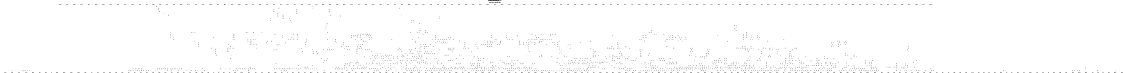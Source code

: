 # Network structure generated by ABC

digraph network {
size = "7.5,10";
center = true;
edge [dir = back];

{
  node [shape = plaintext];
  edge [style = invis];
  LevelTitle1 [label=""];
  LevelTitle2 [label=""];
  Level39 [label = ""];
  Level38 [label = ""];
  Level37 [label = ""];
  Level36 [label = ""];
  Level35 [label = ""];
  Level34 [label = ""];
  Level33 [label = ""];
  Level32 [label = ""];
  Level31 [label = ""];
  Level30 [label = ""];
  Level29 [label = ""];
  Level28 [label = ""];
  Level27 [label = ""];
  Level26 [label = ""];
  Level25 [label = ""];
  Level24 [label = ""];
  Level23 [label = ""];
  Level22 [label = ""];
  Level21 [label = ""];
  Level20 [label = ""];
  Level19 [label = ""];
  Level18 [label = ""];
  Level17 [label = ""];
  Level16 [label = ""];
  Level15 [label = ""];
  Level14 [label = ""];
  Level13 [label = ""];
  Level12 [label = ""];
  Level11 [label = ""];
  Level10 [label = ""];
  Level9 [label = ""];
  Level8 [label = ""];
  Level7 [label = ""];
  Level6 [label = ""];
  Level5 [label = ""];
  Level4 [label = ""];
  Level3 [label = ""];
  Level2 [label = ""];
  Level1 [label = ""];
  Level0 [label = ""];
  LevelTitle1 ->  LevelTitle2 ->  Level39 ->  Level38 ->  Level37 ->  Level36 ->  Level35 ->  Level34 ->  Level33 ->  Level32 ->  Level31 ->  Level30 ->  Level29 ->  Level28 ->  Level27 ->  Level26 ->  Level25 ->  Level24 ->  Level23 ->  Level22 ->  Level21 ->  Level20 ->  Level19 ->  Level18 ->  Level17 ->  Level16 ->  Level15 ->  Level14 ->  Level13 ->  Level12 ->  Level11 ->  Level10 ->  Level9 ->  Level8 ->  Level7 ->  Level6 ->  Level5 ->  Level4 ->  Level3 ->  Level2 ->  Level1 ->  Level0;
}

{
  rank = same;
  LevelTitle1;
  title1 [shape=plaintext,
          fontsize=20,
          fontname = "Times-Roman",
          label="Network structure visualized by ABC\nBenchmark \"top\". Time was Thu Oct  8 20:19:01 2020. "
         ];
}

{
  rank = same;
  LevelTitle2;
  title2 [shape=plaintext,
          fontsize=18,
          fontname = "Times-Roman",
          label="The network contains 1641 logic nodes and 0 latches.\n"
         ];
}

{
  rank = same;
  Level39;
  Node179 [label = "p_591_1894_", shape = invtriangle, color = coral, fillcolor = coral];
  Node180 [label = "p_604_223_", shape = invtriangle, color = coral, fillcolor = coral];
  Node181 [label = "p_664_2223_", shape = invtriangle, color = coral, fillcolor = coral];
  Node182 [label = "p_690_2484_", shape = invtriangle, color = coral, fillcolor = coral];
  Node183 [label = "p_699_2227_", shape = invtriangle, color = coral, fillcolor = coral];
  Node184 [label = "p_618_1925_", shape = invtriangle, color = coral, fillcolor = coral];
  Node185 [label = "p_588_1696_", shape = invtriangle, color = coral, fillcolor = coral];
  Node186 [label = "p_615_1750_", shape = invtriangle, color = coral, fillcolor = coral];
  Node187 [label = "p_688_2317_", shape = invtriangle, color = coral, fillcolor = coral];
  Node188 [label = "p_704_1281_", shape = invtriangle, color = coral, fillcolor = coral];
  Node189 [label = "p_818_2273_", shape = invtriangle, color = coral, fillcolor = coral];
  Node190 [label = "p_869_2181_", shape = invtriangle, color = coral, fillcolor = coral];
  Node191 [label = "p_973_202_", shape = invtriangle, color = coral, fillcolor = coral];
  Node192 [label = "p_593_733_", shape = invtriangle, color = coral, fillcolor = coral];
  Node193 [label = "p_600_259_", shape = invtriangle, color = coral, fillcolor = coral];
  Node194 [label = "p_611_275_", shape = invtriangle, color = coral, fillcolor = coral];
  Node195 [label = "p_648_2295_", shape = invtriangle, color = coral, fillcolor = coral];
  Node196 [label = "p_822_1933_", shape = invtriangle, color = coral, fillcolor = coral];
  Node197 [label = "p_757_2190_", shape = invtriangle, color = coral, fillcolor = coral];
  Node198 [label = "p_722_2131_", shape = invtriangle, color = coral, fillcolor = coral];
  Node199 [label = "p_802_2183_", shape = invtriangle, color = coral, fillcolor = coral];
  Node200 [label = "p_1000_2168_", shape = invtriangle, color = coral, fillcolor = coral];
  Node201 [label = "p_606_407_", shape = invtriangle, color = coral, fillcolor = coral];
  Node202 [label = "p_682_2296_", shape = invtriangle, color = coral, fillcolor = coral];
  Node203 [label = "p_792_2188_", shape = invtriangle, color = coral, fillcolor = coral];
  Node204 [label = "p_838_2064_", shape = invtriangle, color = coral, fillcolor = coral];
  Node205 [label = "p_603_225_", shape = invtriangle, color = coral, fillcolor = coral];
  Node206 [label = "p_921_664_", shape = invtriangle, color = coral, fillcolor = coral];
  Node207 [label = "p_629_1926_", shape = invtriangle, color = coral, fillcolor = coral];
  Node208 [label = "p_892_408_", shape = invtriangle, color = coral, fillcolor = coral];
  Node209 [label = "p_949_852_", shape = invtriangle, color = coral, fillcolor = coral];
  Node210 [label = "p_612_263_", shape = invtriangle, color = coral, fillcolor = coral];
  Node211 [label = "p_772_2299_", shape = invtriangle, color = coral, fillcolor = coral];
  Node212 [label = "p_797_2191_", shape = invtriangle, color = coral, fillcolor = coral];
  Node213 [label = "p_661_2178_", shape = invtriangle, color = coral, fillcolor = coral];
  Node214 [label = "p_727_2298_", shape = invtriangle, color = coral, fillcolor = coral];
  Node215 [label = "p_849_219_", shape = invtriangle, color = coral, fillcolor = coral];
  Node216 [label = "p_939_853_", shape = invtriangle, color = coral, fillcolor = coral];
  Node217 [label = "p_598_1623_", shape = invtriangle, color = coral, fillcolor = coral];
  Node218 [label = "p_634_665_", shape = invtriangle, color = coral, fillcolor = coral];
  Node219 [label = "p_636_1280_", shape = invtriangle, color = coral, fillcolor = coral];
  Node220 [label = "p_742_2238_", shape = invtriangle, color = coral, fillcolor = coral];
  Node221 [label = "p_767_2479_", shape = invtriangle, color = coral, fillcolor = coral];
  Node222 [label = "p_836_2128_", shape = invtriangle, color = coral, fillcolor = coral];
  Node223 [label = "p_693_2179_", shape = invtriangle, color = coral, fillcolor = coral];
  Node224 [label = "p_702_2228_", shape = invtriangle, color = coral, fillcolor = coral];
  Node225 [label = "p_807_2480_", shape = invtriangle, color = coral, fillcolor = coral];
  Node226 [label = "p_594_224_", shape = invtriangle, color = coral, fillcolor = coral];
  Node227 [label = "p_654_2315_", shape = invtriangle, color = coral, fillcolor = coral];
  Node228 [label = "p_658_2483_", shape = invtriangle, color = coral, fillcolor = coral];
  Node229 [label = "p_820_1283_", shape = invtriangle, color = coral, fillcolor = coral];
  Node230 [label = "p_861_2070_", shape = invtriangle, color = coral, fillcolor = coral];
  Node231 [label = "p_875_2125_", shape = invtriangle, color = coral, fillcolor = coral];
  Node232 [label = "p_978_851_", shape = invtriangle, color = coral, fillcolor = coral];
  Node233 [label = "p_685_2316_", shape = invtriangle, color = coral, fillcolor = coral];
  Node234 [label = "p_815_627_", shape = invtriangle, color = coral, fillcolor = coral];
  Node235 [label = "p_834_2123_", shape = invtriangle, color = coral, fillcolor = coral];
  Node236 [label = "p_882_2456_", shape = invtriangle, color = coral, fillcolor = coral];
  Node237 [label = "p_926_624_", shape = invtriangle, color = coral, fillcolor = coral];
  Node238 [label = "p_621_1893_", shape = invtriangle, color = coral, fillcolor = coral];
  Node239 [label = "p_676_2229_", shape = invtriangle, color = coral, fillcolor = coral];
  Node240 [label = "p_667_2224_", shape = invtriangle, color = coral, fillcolor = coral];
  Node241 [label = "p_696_2226_", shape = invtriangle, color = coral, fillcolor = coral];
  Node242 [label = "p_787_2186_", shape = invtriangle, color = coral, fillcolor = coral];
  Node243 [label = "p_877_2126_", shape = invtriangle, color = coral, fillcolor = coral];
  Node244 [label = "p_1002_1920_", shape = invtriangle, color = coral, fillcolor = coral];
  Node245 [label = "p_1004_1977_", shape = invtriangle, color = coral, fillcolor = coral];
  Node246 [label = "p_670_2225_", shape = invtriangle, color = coral, fillcolor = coral];
  Node247 [label = "p_712_2297_", shape = invtriangle, color = coral, fillcolor = coral];
  Node248 [label = "p_298_299_", shape = invtriangle, color = coral, fillcolor = coral];
  Node249 [label = "p_715_1278_", shape = invtriangle, color = coral, fillcolor = coral];
  Node250 [label = "p_809_655_", shape = invtriangle, color = coral, fillcolor = coral];
  Node251 [label = "p_843_2455_", shape = invtriangle, color = coral, fillcolor = coral];
  Node252 [label = "p_867_2237_", shape = invtriangle, color = coral, fillcolor = coral];
  Node253 [label = "p_602_222_", shape = invtriangle, color = coral, fillcolor = coral];
  Node254 [label = "p_859_2132_", shape = invtriangle, color = coral, fillcolor = coral];
  Node255 [label = "p_863_2276_", shape = invtriangle, color = coral, fillcolor = coral];
  Node256 [label = "p_623_2152_", shape = invtriangle, color = coral, fillcolor = coral];
  Node257 [label = "p_810_356_", shape = invtriangle, color = coral, fillcolor = coral];
  Node258 [label = "p_642_2222_", shape = invtriangle, color = coral, fillcolor = coral];
  Node259 [label = "p_777_2278_", shape = invtriangle, color = coral, fillcolor = coral];
  Node260 [label = "p_830_2182_", shape = invtriangle, color = coral, fillcolor = coral];
  Node261 [label = "p_626_1752_", shape = invtriangle, color = coral, fillcolor = coral];
  Node262 [label = "p_632_1692_", shape = invtriangle, color = coral, fillcolor = coral];
  Node263 [label = "p_645_2271_", shape = invtriangle, color = coral, fillcolor = coral];
  Node264 [label = "p_679_2272_", shape = invtriangle, color = coral, fillcolor = coral];
  Node265 [label = "p_707_1277_", shape = invtriangle, color = coral, fillcolor = coral];
  Node266 [label = "p_737_2279_", shape = invtriangle, color = coral, fillcolor = coral];
  Node267 [label = "p_782_2239_", shape = invtriangle, color = coral, fillcolor = coral];
  Node268 [label = "p_850_217_", shape = invtriangle, color = coral, fillcolor = coral];
  Node269 [label = "p_717_1282_", shape = invtriangle, color = coral, fillcolor = coral];
  Node270 [label = "p_747_2187_", shape = invtriangle, color = coral, fillcolor = coral];
  Node271 [label = "p_826_2275_", shape = invtriangle, color = coral, fillcolor = coral];
  Node272 [label = "p_845_845_", shape = invtriangle, color = coral, fillcolor = coral];
  Node273 [label = "p_871_2127_", shape = invtriangle, color = coral, fillcolor = coral];
  Node274 [label = "p_585_2236_", shape = invtriangle, color = coral, fillcolor = coral];
  Node275 [label = "p_865_2277_", shape = invtriangle, color = coral, fillcolor = coral];
  Node276 [label = "p_673_1276_", shape = invtriangle, color = coral, fillcolor = coral];
  Node277 [label = "p_887_528_", shape = invtriangle, color = coral, fillcolor = coral];
  Node278 [label = "p_923_619_", shape = invtriangle, color = coral, fillcolor = coral];
  Node279 [label = "p_144_354_", shape = invtriangle, color = coral, fillcolor = coral];
  Node280 [label = "p_732_2300_", shape = invtriangle, color = coral, fillcolor = coral];
  Node281 [label = "p_854_2268_", shape = invtriangle, color = coral, fillcolor = coral];
  Node282 [label = "p_873_2124_", shape = invtriangle, color = coral, fillcolor = coral];
  Node283 [label = "p_889_734_", shape = invtriangle, color = coral, fillcolor = coral];
  Node284 [label = "p_599_269_", shape = invtriangle, color = coral, fillcolor = coral];
  Node285 [label = "p_752_2189_", shape = invtriangle, color = coral, fillcolor = coral];
  Node286 [label = "p_610_1519_", shape = invtriangle, color = coral, fillcolor = coral];
  Node287 [label = "p_824_2274_", shape = invtriangle, color = coral, fillcolor = coral];
  Node288 [label = "p_851_218_", shape = invtriangle, color = coral, fillcolor = coral];
  Node289 [label = "p_813_2260_", shape = invtriangle, color = coral, fillcolor = coral];
  Node290 [label = "p_832_2133_", shape = invtriangle, color = coral, fillcolor = coral];
  Node291 [label = "p_848_330_", shape = invtriangle, color = coral, fillcolor = coral];
  Node292 [label = "p_993_850_", shape = invtriangle, color = coral, fillcolor = coral];
  Node293 [label = "p_575_2240_", shape = invtriangle, color = coral, fillcolor = coral];
  Node294 [label = "p_601_220_", shape = invtriangle, color = coral, fillcolor = coral];
  Node295 [label = "p_639_1275_", shape = invtriangle, color = coral, fillcolor = coral];
  Node296 [label = "p_651_2314_", shape = invtriangle, color = coral, fillcolor = coral];
  Node297 [label = "p_656_621_", shape = invtriangle, color = coral, fillcolor = coral];
  Node298 [label = "p_762_2184_", shape = invtriangle, color = coral, fillcolor = coral];
  Node299 [label = "p_828_2233_", shape = invtriangle, color = coral, fillcolor = coral];
  Node300 [label = "p_847_465_", shape = invtriangle, color = coral, fillcolor = coral];
  Node301 [label = "p_998_2163_", shape = invtriangle, color = coral, fillcolor = coral];
}

{
  rank = same;
  Level38;
  Node1039 [label = "1039\n", shape = ellipse];
  Node1541 [label = "1541\n", shape = ellipse];
}

{
  rank = same;
  Level37;
  Node1038 [label = "1038\n", shape = ellipse];
  Node1502 [label = "1502\n", shape = ellipse];
  Node1525 [label = "1525\n", shape = ellipse];
  Node1540 [label = "1540\n", shape = ellipse];
}

{
  rank = same;
  Level36;
  Node1037 [label = "1037\n", shape = ellipse];
  Node1501 [label = "1501\n", shape = ellipse];
  Node1524 [label = "1524\n", shape = ellipse];
  Node1539 [label = "1539\n", shape = ellipse];
}

{
  rank = same;
  Level35;
  Node1036 [label = "1036\n", shape = ellipse];
  Node1500 [label = "1500\n", shape = ellipse];
  Node1523 [label = "1523\n", shape = ellipse];
  Node1538 [label = "1538\n", shape = ellipse];
}

{
  rank = same;
  Level34;
  Node734 [label = "734\n", shape = ellipse];
  Node1497 [label = "1497\n", shape = ellipse];
  Node1520 [label = "1520\n", shape = ellipse];
  Node1535 [label = "1535\n", shape = ellipse];
}

{
  rank = same;
  Level33;
  Node732 [label = "732\n", shape = ellipse];
  Node1035 [label = "1035\n", shape = ellipse];
  Node1499 [label = "1499\n", shape = ellipse];
  Node1522 [label = "1522\n", shape = ellipse];
  Node1537 [label = "1537\n", shape = ellipse];
  Node1561 [label = "1561\n", shape = ellipse];
}

{
  rank = same;
  Level32;
  Node731 [label = "731\n", shape = ellipse];
  Node1033 [label = "1033\n", shape = ellipse];
  Node1560 [label = "1560\n", shape = ellipse];
  Node1730 [label = "1730\n", shape = ellipse];
}

{
  rank = same;
  Level31;
  Node730 [label = "730\n", shape = ellipse];
  Node1032 [label = "1032\n", shape = ellipse];
  Node1559 [label = "1559\n", shape = ellipse];
  Node1729 [label = "1729\n", shape = ellipse];
}

{
  rank = same;
  Level30;
  Node610 [label = "610\n", shape = ellipse];
  Node1031 [label = "1031\n", shape = ellipse];
  Node1556 [label = "1556\n", shape = ellipse];
  Node1728 [label = "1728\n", shape = ellipse];
}

{
  rank = same;
  Level29;
  Node609 [label = "609\n", shape = ellipse];
  Node939 [label = "939\n", shape = ellipse];
  Node1725 [label = "1725\n", shape = ellipse];
}

{
  rank = same;
  Level28;
  Node607 [label = "607\n", shape = ellipse];
  Node608 [label = "608\n", shape = ellipse];
  Node938 [label = "938\n", shape = ellipse];
}

{
  rank = same;
  Level27;
  Node540 [label = "540\n", shape = ellipse];
  Node936 [label = "936\n", shape = ellipse];
  Node937 [label = "937\n", shape = ellipse];
}

{
  rank = same;
  Level26;
  Node509 [label = "509\n", shape = ellipse];
  Node834 [label = "834\n", shape = ellipse];
}

{
  rank = same;
  Level25;
  Node508 [label = "508\n", shape = ellipse];
  Node539 [label = "539\n", shape = ellipse];
  Node833 [label = "833\n", shape = ellipse];
}

{
  rank = same;
  Level24;
  Node506 [label = "506\n", shape = ellipse];
  Node507 [label = "507\n", shape = ellipse];
  Node538 [label = "538\n", shape = ellipse];
  Node803 [label = "803\n", shape = ellipse];
  Node832 [label = "832\n", shape = ellipse];
}

{
  rank = same;
  Level23;
  Node505 [label = "505\n", shape = ellipse];
  Node536 [label = "536\n", shape = ellipse];
  Node537 [label = "537\n", shape = ellipse];
  Node606 [label = "606\n", shape = ellipse];
  Node802 [label = "802\n", shape = ellipse];
  Node830 [label = "830\n", shape = ellipse];
  Node831 [label = "831\n", shape = ellipse];
  Node935 [label = "935\n", shape = ellipse];
  Node1157 [label = "1157\n", shape = ellipse];
  Node1241 [label = "1241\n", shape = ellipse];
  Node1338 [label = "1338\n", shape = ellipse];
  Node1533 [label = "1533\n", shape = ellipse];
  Node1553 [label = "1553\n", shape = ellipse];
  Node1763 [label = "1763\n", shape = ellipse];
  Node1771 [label = "1771\n", shape = ellipse];
  Node1905 [label = "1905\n", shape = ellipse];
}

{
  rank = same;
  Level22;
  Node503 [label = "503\n", shape = ellipse];
  Node504 [label = "504\n", shape = ellipse];
  Node535 [label = "535\n", shape = ellipse];
  Node605 [label = "605\n", shape = ellipse];
  Node800 [label = "800\n", shape = ellipse];
  Node801 [label = "801\n", shape = ellipse];
  Node829 [label = "829\n", shape = ellipse];
  Node934 [label = "934\n", shape = ellipse];
  Node1156 [label = "1156\n", shape = ellipse];
  Node1240 [label = "1240\n", shape = ellipse];
  Node1337 [label = "1337\n", shape = ellipse];
  Node1436 [label = "1436\n", shape = ellipse];
  Node1458 [label = "1458\n", shape = ellipse];
  Node1495 [label = "1495\n", shape = ellipse];
  Node1532 [label = "1532\n", shape = ellipse];
  Node1552 [label = "1552\n", shape = ellipse];
  Node1615 [label = "1615\n", shape = ellipse];
  Node1714 [label = "1714\n", shape = ellipse];
  Node1746 [label = "1746\n", shape = ellipse];
  Node1753 [label = "1753\n", shape = ellipse];
  Node1762 [label = "1762\n", shape = ellipse];
  Node1770 [label = "1770\n", shape = ellipse];
  Node1784 [label = "1784\n", shape = ellipse];
  Node1791 [label = "1791\n", shape = ellipse];
  Node1807 [label = "1807\n", shape = ellipse];
  Node1820 [label = "1820\n", shape = ellipse];
  Node1890 [label = "1890\n", shape = ellipse];
  Node1904 [label = "1904\n", shape = ellipse];
}

{
  rank = same;
  Level21;
  Node502 [label = "502\n", shape = ellipse];
  Node533 [label = "533\n", shape = ellipse];
  Node534 [label = "534\n", shape = ellipse];
  Node604 [label = "604\n", shape = ellipse];
  Node799 [label = "799\n", shape = ellipse];
  Node827 [label = "827\n", shape = ellipse];
  Node828 [label = "828\n", shape = ellipse];
  Node933 [label = "933\n", shape = ellipse];
  Node1155 [label = "1155\n", shape = ellipse];
  Node1239 [label = "1239\n", shape = ellipse];
  Node1336 [label = "1336\n", shape = ellipse];
  Node1435 [label = "1435\n", shape = ellipse];
  Node1457 [label = "1457\n", shape = ellipse];
  Node1494 [label = "1494\n", shape = ellipse];
  Node1531 [label = "1531\n", shape = ellipse];
  Node1551 [label = "1551\n", shape = ellipse];
  Node1614 [label = "1614\n", shape = ellipse];
  Node1638 [label = "1638\n", shape = ellipse];
  Node1713 [label = "1713\n", shape = ellipse];
  Node1745 [label = "1745\n", shape = ellipse];
  Node1752 [label = "1752\n", shape = ellipse];
  Node1761 [label = "1761\n", shape = ellipse];
  Node1769 [label = "1769\n", shape = ellipse];
  Node1783 [label = "1783\n", shape = ellipse];
  Node1790 [label = "1790\n", shape = ellipse];
  Node1798 [label = "1798\n", shape = ellipse];
  Node1806 [label = "1806\n", shape = ellipse];
  Node1819 [label = "1819\n", shape = ellipse];
  Node1889 [label = "1889\n", shape = ellipse];
  Node1903 [label = "1903\n", shape = ellipse];
}

{
  rank = same;
  Level20;
  Node500 [label = "500\n", shape = ellipse];
  Node501 [label = "501\n", shape = ellipse];
  Node532 [label = "532\n", shape = ellipse];
  Node577 [label = "577\n", shape = ellipse];
  Node579 [label = "579\n", shape = ellipse];
  Node797 [label = "797\n", shape = ellipse];
  Node798 [label = "798\n", shape = ellipse];
  Node826 [label = "826\n", shape = ellipse];
  Node906 [label = "906\n", shape = ellipse];
  Node908 [label = "908\n", shape = ellipse];
  Node1154 [label = "1154\n", shape = ellipse];
  Node1179 [label = "1179\n", shape = ellipse];
  Node1238 [label = "1238\n", shape = ellipse];
  Node1335 [label = "1335\n", shape = ellipse];
  Node1434 [label = "1434\n", shape = ellipse];
  Node1456 [label = "1456\n", shape = ellipse];
  Node1493 [label = "1493\n", shape = ellipse];
  Node1518 [label = "1518\n", shape = ellipse];
  Node1530 [label = "1530\n", shape = ellipse];
  Node1550 [label = "1550\n", shape = ellipse];
  Node1613 [label = "1613\n", shape = ellipse];
  Node1637 [label = "1637\n", shape = ellipse];
  Node1707 [label = "1707\n", shape = ellipse];
  Node1712 [label = "1712\n", shape = ellipse];
  Node1744 [label = "1744\n", shape = ellipse];
  Node1751 [label = "1751\n", shape = ellipse];
  Node1760 [label = "1760\n", shape = ellipse];
  Node1768 [label = "1768\n", shape = ellipse];
  Node1782 [label = "1782\n", shape = ellipse];
  Node1789 [label = "1789\n", shape = ellipse];
  Node1797 [label = "1797\n", shape = ellipse];
  Node1805 [label = "1805\n", shape = ellipse];
  Node1818 [label = "1818\n", shape = ellipse];
  Node1888 [label = "1888\n", shape = ellipse];
  Node1902 [label = "1902\n", shape = ellipse];
}

{
  rank = same;
  Level19;
  Node499 [label = "499\n", shape = ellipse];
  Node530 [label = "530\n", shape = ellipse];
  Node531 [label = "531\n", shape = ellipse];
  Node575 [label = "575\n", shape = ellipse];
  Node601 [label = "601\n", shape = ellipse];
  Node603 [label = "603\n", shape = ellipse];
  Node796 [label = "796\n", shape = ellipse];
  Node824 [label = "824\n", shape = ellipse];
  Node825 [label = "825\n", shape = ellipse];
  Node904 [label = "904\n", shape = ellipse];
  Node930 [label = "930\n", shape = ellipse];
  Node932 [label = "932\n", shape = ellipse];
  Node1132 [label = "1132\n", shape = ellipse];
  Node1153 [label = "1153\n", shape = ellipse];
  Node1177 [label = "1177\n", shape = ellipse];
  Node1221 [label = "1221\n", shape = ellipse];
  Node1237 [label = "1237\n", shape = ellipse];
  Node1332 [label = "1332\n", shape = ellipse];
  Node1334 [label = "1334\n", shape = ellipse];
  Node1383 [label = "1383\n", shape = ellipse];
  Node1415 [label = "1415\n", shape = ellipse];
  Node1433 [label = "1433\n", shape = ellipse];
  Node1453 [label = "1453\n", shape = ellipse];
  Node1455 [label = "1455\n", shape = ellipse];
  Node1482 [label = "1482\n", shape = ellipse];
  Node1492 [label = "1492\n", shape = ellipse];
  Node1517 [label = "1517\n", shape = ellipse];
  Node1527 [label = "1527\n", shape = ellipse];
  Node1529 [label = "1529\n", shape = ellipse];
  Node1547 [label = "1547\n", shape = ellipse];
  Node1549 [label = "1549\n", shape = ellipse];
  Node1612 [label = "1612\n", shape = ellipse];
  Node1636 [label = "1636\n", shape = ellipse];
  Node1706 [label = "1706\n", shape = ellipse];
  Node1709 [label = "1709\n", shape = ellipse];
  Node1711 [label = "1711\n", shape = ellipse];
  Node1743 [label = "1743\n", shape = ellipse];
  Node1748 [label = "1748\n", shape = ellipse];
  Node1750 [label = "1750\n", shape = ellipse];
  Node1757 [label = "1757\n", shape = ellipse];
  Node1759 [label = "1759\n", shape = ellipse];
  Node1765 [label = "1765\n", shape = ellipse];
  Node1767 [label = "1767\n", shape = ellipse];
  Node1779 [label = "1779\n", shape = ellipse];
  Node1781 [label = "1781\n", shape = ellipse];
  Node1786 [label = "1786\n", shape = ellipse];
  Node1788 [label = "1788\n", shape = ellipse];
  Node1796 [label = "1796\n", shape = ellipse];
  Node1804 [label = "1804\n", shape = ellipse];
  Node1815 [label = "1815\n", shape = ellipse];
  Node1817 [label = "1817\n", shape = ellipse];
  Node1870 [label = "1870\n", shape = ellipse];
  Node1887 [label = "1887\n", shape = ellipse];
  Node1899 [label = "1899\n", shape = ellipse];
  Node1901 [label = "1901\n", shape = ellipse];
}

{
  rank = same;
  Level18;
  Node497 [label = "497\n", shape = ellipse];
  Node498 [label = "498\n", shape = ellipse];
  Node529 [label = "529\n", shape = ellipse];
  Node573 [label = "573\n", shape = ellipse];
  Node574 [label = "574\n", shape = ellipse];
  Node599 [label = "599\n", shape = ellipse];
  Node794 [label = "794\n", shape = ellipse];
  Node795 [label = "795\n", shape = ellipse];
  Node823 [label = "823\n", shape = ellipse];
  Node902 [label = "902\n", shape = ellipse];
  Node903 [label = "903\n", shape = ellipse];
  Node928 [label = "928\n", shape = ellipse];
  Node1087 [label = "1087\n", shape = ellipse];
  Node1131 [label = "1131\n", shape = ellipse];
  Node1152 [label = "1152\n", shape = ellipse];
  Node1176 [label = "1176\n", shape = ellipse];
  Node1196 [label = "1196\n", shape = ellipse];
  Node1220 [label = "1220\n", shape = ellipse];
  Node1236 [label = "1236\n", shape = ellipse];
  Node1382 [label = "1382\n", shape = ellipse];
  Node1414 [label = "1414\n", shape = ellipse];
  Node1432 [label = "1432\n", shape = ellipse];
  Node1491 [label = "1491\n", shape = ellipse];
  Node1516 [label = "1516\n", shape = ellipse];
  Node1593 [label = "1593\n", shape = ellipse];
  Node1611 [label = "1611\n", shape = ellipse];
  Node1623 [label = "1623\n", shape = ellipse];
  Node1633 [label = "1633\n", shape = ellipse];
  Node1635 [label = "1635\n", shape = ellipse];
  Node1705 [label = "1705\n", shape = ellipse];
  Node1740 [label = "1740\n", shape = ellipse];
  Node1742 [label = "1742\n", shape = ellipse];
  Node1793 [label = "1793\n", shape = ellipse];
  Node1795 [label = "1795\n", shape = ellipse];
  Node1803 [label = "1803\n", shape = ellipse];
  Node1869 [label = "1869\n", shape = ellipse];
  Node1882 [label = "1882\n", shape = ellipse];
  Node1886 [label = "1886\n", shape = ellipse];
}

{
  rank = same;
  Level17;
  Node496 [label = "496\n", shape = ellipse];
  Node527 [label = "527\n", shape = ellipse];
  Node528 [label = "528\n", shape = ellipse];
  Node572 [label = "572\n", shape = ellipse];
  Node597 [label = "597\n", shape = ellipse];
  Node598 [label = "598\n", shape = ellipse];
  Node793 [label = "793\n", shape = ellipse];
  Node821 [label = "821\n", shape = ellipse];
  Node822 [label = "822\n", shape = ellipse];
  Node901 [label = "901\n", shape = ellipse];
  Node926 [label = "926\n", shape = ellipse];
  Node927 [label = "927\n", shape = ellipse];
  Node1086 [label = "1086\n", shape = ellipse];
  Node1130 [label = "1130\n", shape = ellipse];
  Node1151 [label = "1151\n", shape = ellipse];
  Node1175 [label = "1175\n", shape = ellipse];
  Node1195 [label = "1195\n", shape = ellipse];
  Node1219 [label = "1219\n", shape = ellipse];
  Node1235 [label = "1235\n", shape = ellipse];
  Node1260 [label = "1260\n", shape = ellipse];
  Node1381 [label = "1381\n", shape = ellipse];
  Node1413 [label = "1413\n", shape = ellipse];
  Node1431 [label = "1431\n", shape = ellipse];
  Node1443 [label = "1443\n", shape = ellipse];
  Node1490 [label = "1490\n", shape = ellipse];
  Node1515 [label = "1515\n", shape = ellipse];
  Node1592 [label = "1592\n", shape = ellipse];
  Node1610 [label = "1610\n", shape = ellipse];
  Node1622 [label = "1622\n", shape = ellipse];
  Node1704 [label = "1704\n", shape = ellipse];
  Node1802 [label = "1802\n", shape = ellipse];
  Node1868 [label = "1868\n", shape = ellipse];
  Node1880 [label = "1880\n", shape = ellipse];
  Node1881 [label = "1881\n", shape = ellipse];
  Node1885 [label = "1885\n", shape = ellipse];
}

{
  rank = same;
  Level16;
  Node456 [label = "456\n", shape = ellipse];
  Node494 [label = "494\n", shape = ellipse];
  Node495 [label = "495\n", shape = ellipse];
  Node526 [label = "526\n", shape = ellipse];
  Node570 [label = "570\n", shape = ellipse];
  Node571 [label = "571\n", shape = ellipse];
  Node596 [label = "596\n", shape = ellipse];
  Node791 [label = "791\n", shape = ellipse];
  Node792 [label = "792\n", shape = ellipse];
  Node820 [label = "820\n", shape = ellipse];
  Node899 [label = "899\n", shape = ellipse];
  Node900 [label = "900\n", shape = ellipse];
  Node925 [label = "925\n", shape = ellipse];
  Node1085 [label = "1085\n", shape = ellipse];
  Node1127 [label = "1127\n", shape = ellipse];
  Node1148 [label = "1148\n", shape = ellipse];
  Node1164 [label = "1164\n", shape = ellipse];
  Node1183 [label = "1183\n", shape = ellipse];
  Node1207 [label = "1207\n", shape = ellipse];
  Node1232 [label = "1232\n", shape = ellipse];
  Node1259 [label = "1259\n", shape = ellipse];
  Node1362 [label = "1362\n", shape = ellipse];
  Node1380 [label = "1380\n", shape = ellipse];
  Node1401 [label = "1401\n", shape = ellipse];
  Node1428 [label = "1428\n", shape = ellipse];
  Node1442 [label = "1442\n", shape = ellipse];
  Node1487 [label = "1487\n", shape = ellipse];
  Node1512 [label = "1512\n", shape = ellipse];
  Node1514 [label = "1514\n", shape = ellipse];
  Node1591 [label = "1591\n", shape = ellipse];
  Node1609 [label = "1609\n", shape = ellipse];
  Node1621 [label = "1621\n", shape = ellipse];
  Node1631 [label = "1631\n", shape = ellipse];
  Node1701 [label = "1701\n", shape = ellipse];
  Node1703 [label = "1703\n", shape = ellipse];
  Node1801 [label = "1801\n", shape = ellipse];
  Node1865 [label = "1865\n", shape = ellipse];
  Node1867 [label = "1867\n", shape = ellipse];
  Node1879 [label = "1879\n", shape = ellipse];
  Node1884 [label = "1884\n", shape = ellipse];
}

{
  rank = same;
  Level15;
  Node455 [label = "455\n", shape = ellipse];
  Node493 [label = "493\n", shape = ellipse];
  Node524 [label = "524\n", shape = ellipse];
  Node525 [label = "525\n", shape = ellipse];
  Node569 [label = "569\n", shape = ellipse];
  Node594 [label = "594\n", shape = ellipse];
  Node595 [label = "595\n", shape = ellipse];
  Node790 [label = "790\n", shape = ellipse];
  Node818 [label = "818\n", shape = ellipse];
  Node819 [label = "819\n", shape = ellipse];
  Node898 [label = "898\n", shape = ellipse];
  Node923 [label = "923\n", shape = ellipse];
  Node924 [label = "924\n", shape = ellipse];
  Node1084 [label = "1084\n", shape = ellipse];
  Node1126 [label = "1126\n", shape = ellipse];
  Node1147 [label = "1147\n", shape = ellipse];
  Node1182 [label = "1182\n", shape = ellipse];
  Node1206 [label = "1206\n", shape = ellipse];
  Node1231 [label = "1231\n", shape = ellipse];
  Node1258 [label = "1258\n", shape = ellipse];
  Node1295 [label = "1295\n", shape = ellipse];
  Node1361 [label = "1361\n", shape = ellipse];
  Node1379 [label = "1379\n", shape = ellipse];
  Node1400 [label = "1400\n", shape = ellipse];
  Node1427 [label = "1427\n", shape = ellipse];
  Node1441 [label = "1441\n", shape = ellipse];
  Node1486 [label = "1486\n", shape = ellipse];
  Node1579 [label = "1579\n", shape = ellipse];
  Node1606 [label = "1606\n", shape = ellipse];
  Node1620 [label = "1620\n", shape = ellipse];
  Node1630 [label = "1630\n", shape = ellipse];
  Node1800 [label = "1800\n", shape = ellipse];
  Node1863 [label = "1863\n", shape = ellipse];
  Node1883 [label = "1883\n", shape = ellipse];
  Node1913 [label = "1913\n", shape = ellipse];
}

{
  rank = same;
  Level14;
  Node389 [label = "389\n", shape = ellipse];
  Node454 [label = "454\n", shape = ellipse];
  Node491 [label = "491\n", shape = ellipse];
  Node492 [label = "492\n", shape = ellipse];
  Node523 [label = "523\n", shape = ellipse];
  Node567 [label = "567\n", shape = ellipse];
  Node568 [label = "568\n", shape = ellipse];
  Node576 [label = "576\n", shape = ellipse];
  Node593 [label = "593\n", shape = ellipse];
  Node600 [label = "600\n", shape = ellipse];
  Node788 [label = "788\n", shape = ellipse];
  Node789 [label = "789\n", shape = ellipse];
  Node817 [label = "817\n", shape = ellipse];
  Node896 [label = "896\n", shape = ellipse];
  Node897 [label = "897\n", shape = ellipse];
  Node905 [label = "905\n", shape = ellipse];
  Node922 [label = "922\n", shape = ellipse];
  Node929 [label = "929\n", shape = ellipse];
  Node1061 [label = "1061\n", shape = ellipse];
  Node1083 [label = "1083\n", shape = ellipse];
  Node1101 [label = "1101\n", shape = ellipse];
  Node1118 [label = "1118\n", shape = ellipse];
  Node1125 [label = "1125\n", shape = ellipse];
  Node1139 [label = "1139\n", shape = ellipse];
  Node1146 [label = "1146\n", shape = ellipse];
  Node1180 [label = "1180\n", shape = ellipse];
  Node1181 [label = "1181\n", shape = ellipse];
  Node1201 [label = "1201\n", shape = ellipse];
  Node1205 [label = "1205\n", shape = ellipse];
  Node1226 [label = "1226\n", shape = ellipse];
  Node1230 [label = "1230\n", shape = ellipse];
  Node1253 [label = "1253\n", shape = ellipse];
  Node1257 [label = "1257\n", shape = ellipse];
  Node1294 [label = "1294\n", shape = ellipse];
  Node1360 [label = "1360\n", shape = ellipse];
  Node1378 [label = "1378\n", shape = ellipse];
  Node1388 [label = "1388\n", shape = ellipse];
  Node1395 [label = "1395\n", shape = ellipse];
  Node1399 [label = "1399\n", shape = ellipse];
  Node1422 [label = "1422\n", shape = ellipse];
  Node1426 [label = "1426\n", shape = ellipse];
  Node1438 [label = "1438\n", shape = ellipse];
  Node1440 [label = "1440\n", shape = ellipse];
  Node1451 [label = "1451\n", shape = ellipse];
  Node1484 [label = "1484\n", shape = ellipse];
  Node1485 [label = "1485\n", shape = ellipse];
  Node1510 [label = "1510\n", shape = ellipse];
  Node1566 [label = "1566\n", shape = ellipse];
  Node1578 [label = "1578\n", shape = ellipse];
  Node1605 [label = "1605\n", shape = ellipse];
  Node1617 [label = "1617\n", shape = ellipse];
  Node1619 [label = "1619\n", shape = ellipse];
  Node1629 [label = "1629\n", shape = ellipse];
  Node1862 [label = "1862\n", shape = ellipse];
  Node1912 [label = "1912\n", shape = ellipse];
}

{
  rank = same;
  Level13;
  Node375 [label = "375\n", shape = ellipse];
  Node453 [label = "453\n", shape = ellipse];
  Node490 [label = "490\n", shape = ellipse];
  Node521 [label = "521\n", shape = ellipse];
  Node522 [label = "522\n", shape = ellipse];
  Node544 [label = "544\n", shape = ellipse];
  Node566 [label = "566\n", shape = ellipse];
  Node578 [label = "578\n", shape = ellipse];
  Node591 [label = "591\n", shape = ellipse];
  Node592 [label = "592\n", shape = ellipse];
  Node602 [label = "602\n", shape = ellipse];
  Node729 [label = "729\n", shape = ellipse];
  Node787 [label = "787\n", shape = ellipse];
  Node815 [label = "815\n", shape = ellipse];
  Node816 [label = "816\n", shape = ellipse];
  Node853 [label = "853\n", shape = ellipse];
  Node895 [label = "895\n", shape = ellipse];
  Node907 [label = "907\n", shape = ellipse];
  Node920 [label = "920\n", shape = ellipse];
  Node921 [label = "921\n", shape = ellipse];
  Node931 [label = "931\n", shape = ellipse];
  Node1030 [label = "1030\n", shape = ellipse];
  Node1060 [label = "1060\n", shape = ellipse];
  Node1082 [label = "1082\n", shape = ellipse];
  Node1091 [label = "1091\n", shape = ellipse];
  Node1117 [label = "1117\n", shape = ellipse];
  Node1138 [label = "1138\n", shape = ellipse];
  Node1284 [label = "1284\n", shape = ellipse];
  Node1293 [label = "1293\n", shape = ellipse];
  Node1348 [label = "1348\n", shape = ellipse];
  Node1372 [label = "1372\n", shape = ellipse];
  Node1387 [label = "1387\n", shape = ellipse];
  Node1450 [label = "1450\n", shape = ellipse];
  Node1509 [label = "1509\n", shape = ellipse];
  Node1558 [label = "1558\n", shape = ellipse];
  Node1565 [label = "1565\n", shape = ellipse];
  Node1576 [label = "1576\n", shape = ellipse];
  Node1577 [label = "1577\n", shape = ellipse];
  Node1603 [label = "1603\n", shape = ellipse];
  Node1604 [label = "1604\n", shape = ellipse];
  Node1628 [label = "1628\n", shape = ellipse];
  Node1727 [label = "1727\n", shape = ellipse];
  Node1737 [label = "1737\n", shape = ellipse];
  Node1858 [label = "1858\n", shape = ellipse];
  Node1911 [label = "1911\n", shape = ellipse];
}

{
  rank = same;
  Level12;
  Node347 [label = "347\n", shape = ellipse];
  Node419 [label = "419\n", shape = ellipse];
  Node488 [label = "488\n", shape = ellipse];
  Node489 [label = "489\n", shape = ellipse];
  Node520 [label = "520\n", shape = ellipse];
  Node564 [label = "564\n", shape = ellipse];
  Node565 [label = "565\n", shape = ellipse];
  Node590 [label = "590\n", shape = ellipse];
  Node728 [label = "728\n", shape = ellipse];
  Node785 [label = "785\n", shape = ellipse];
  Node786 [label = "786\n", shape = ellipse];
  Node814 [label = "814\n", shape = ellipse];
  Node852 [label = "852\n", shape = ellipse];
  Node893 [label = "893\n", shape = ellipse];
  Node894 [label = "894\n", shape = ellipse];
  Node919 [label = "919\n", shape = ellipse];
  Node1029 [label = "1029\n", shape = ellipse];
  Node1059 [label = "1059\n", shape = ellipse];
  Node1081 [label = "1081\n", shape = ellipse];
  Node1283 [label = "1283\n", shape = ellipse];
  Node1288 [label = "1288\n", shape = ellipse];
  Node1347 [label = "1347\n", shape = ellipse];
  Node1371 [label = "1371\n", shape = ellipse];
  Node1449 [label = "1449\n", shape = ellipse];
  Node1508 [label = "1508\n", shape = ellipse];
  Node1575 [label = "1575\n", shape = ellipse];
  Node1602 [label = "1602\n", shape = ellipse];
  Node1625 [label = "1625\n", shape = ellipse];
  Node1736 [label = "1736\n", shape = ellipse];
  Node1857 [label = "1857\n", shape = ellipse];
  Node1908 [label = "1908\n", shape = ellipse];
}

{
  rank = same;
  Level11;
  Node346 [label = "346\n", shape = ellipse];
  Node417 [label = "417\n", shape = ellipse];
  Node472 [label = "472\n", shape = ellipse];
  Node487 [label = "487\n", shape = ellipse];
  Node518 [label = "518\n", shape = ellipse];
  Node519 [label = "519\n", shape = ellipse];
  Node563 [label = "563\n", shape = ellipse];
  Node588 [label = "588\n", shape = ellipse];
  Node589 [label = "589\n", shape = ellipse];
  Node726 [label = "726\n", shape = ellipse];
  Node727 [label = "727\n", shape = ellipse];
  Node770 [label = "770\n", shape = ellipse];
  Node784 [label = "784\n", shape = ellipse];
  Node812 [label = "812\n", shape = ellipse];
  Node813 [label = "813\n", shape = ellipse];
  Node851 [label = "851\n", shape = ellipse];
  Node892 [label = "892\n", shape = ellipse];
  Node917 [label = "917\n", shape = ellipse];
  Node918 [label = "918\n", shape = ellipse];
  Node1027 [label = "1027\n", shape = ellipse];
  Node1028 [label = "1028\n", shape = ellipse];
  Node1047 [label = "1047\n", shape = ellipse];
  Node1069 [label = "1069\n", shape = ellipse];
  Node1111 [label = "1111\n", shape = ellipse];
  Node1136 [label = "1136\n", shape = ellipse];
  Node1282 [label = "1282\n", shape = ellipse];
  Node1345 [label = "1345\n", shape = ellipse];
  Node1346 [label = "1346\n", shape = ellipse];
  Node1369 [label = "1369\n", shape = ellipse];
  Node1370 [label = "1370\n", shape = ellipse];
  Node1448 [label = "1448\n", shape = ellipse];
  Node1507 [label = "1507\n", shape = ellipse];
  Node1574 [label = "1574\n", shape = ellipse];
  Node1601 [label = "1601\n", shape = ellipse];
  Node1735 [label = "1735\n", shape = ellipse];
  Node1856 [label = "1856\n", shape = ellipse];
}

{
  rank = same;
  Level10;
  Node345 [label = "345\n", shape = ellipse];
  Node388 [label = "388\n", shape = ellipse];
  Node416 [label = "416\n", shape = ellipse];
  Node452 [label = "452\n", shape = ellipse];
  Node471 [label = "471\n", shape = ellipse];
  Node485 [label = "485\n", shape = ellipse];
  Node486 [label = "486\n", shape = ellipse];
  Node512 [label = "512\n", shape = ellipse];
  Node517 [label = "517\n", shape = ellipse];
  Node561 [label = "561\n", shape = ellipse];
  Node562 [label = "562\n", shape = ellipse];
  Node587 [label = "587\n", shape = ellipse];
  Node725 [label = "725\n", shape = ellipse];
  Node769 [label = "769\n", shape = ellipse];
  Node782 [label = "782\n", shape = ellipse];
  Node783 [label = "783\n", shape = ellipse];
  Node806 [label = "806\n", shape = ellipse];
  Node811 [label = "811\n", shape = ellipse];
  Node850 [label = "850\n", shape = ellipse];
  Node890 [label = "890\n", shape = ellipse];
  Node891 [label = "891\n", shape = ellipse];
  Node916 [label = "916\n", shape = ellipse];
  Node1026 [label = "1026\n", shape = ellipse];
  Node1046 [label = "1046\n", shape = ellipse];
  Node1068 [label = "1068\n", shape = ellipse];
  Node1109 [label = "1109\n", shape = ellipse];
  Node1110 [label = "1110\n", shape = ellipse];
  Node1124 [label = "1124\n", shape = ellipse];
  Node1134 [label = "1134\n", shape = ellipse];
  Node1135 [label = "1135\n", shape = ellipse];
  Node1145 [label = "1145\n", shape = ellipse];
  Node1279 [label = "1279\n", shape = ellipse];
  Node1292 [label = "1292\n", shape = ellipse];
  Node1330 [label = "1330\n", shape = ellipse];
  Node1344 [label = "1344\n", shape = ellipse];
  Node1368 [label = "1368\n", shape = ellipse];
  Node1445 [label = "1445\n", shape = ellipse];
  Node1504 [label = "1504\n", shape = ellipse];
  Node1573 [label = "1573\n", shape = ellipse];
  Node1600 [label = "1600\n", shape = ellipse];
  Node1627 [label = "1627\n", shape = ellipse];
  Node1732 [label = "1732\n", shape = ellipse];
  Node1854 [label = "1854\n", shape = ellipse];
  Node1910 [label = "1910\n", shape = ellipse];
}

{
  rank = same;
  Level9;
  Node344 [label = "344\n", shape = ellipse];
  Node387 [label = "387\n", shape = ellipse];
  Node401 [label = "401\n", shape = ellipse];
  Node450 [label = "450\n", shape = ellipse];
  Node470 [label = "470\n", shape = ellipse];
  Node483 [label = "483\n", shape = ellipse];
  Node511 [label = "511\n", shape = ellipse];
  Node515 [label = "515\n", shape = ellipse];
  Node516 [label = "516\n", shape = ellipse];
  Node552 [label = "552\n", shape = ellipse];
  Node560 [label = "560\n", shape = ellipse];
  Node585 [label = "585\n", shape = ellipse];
  Node586 [label = "586\n", shape = ellipse];
  Node719 [label = "719\n", shape = ellipse];
  Node724 [label = "724\n", shape = ellipse];
  Node768 [label = "768\n", shape = ellipse];
  Node781 [label = "781\n", shape = ellipse];
  Node805 [label = "805\n", shape = ellipse];
  Node809 [label = "809\n", shape = ellipse];
  Node810 [label = "810\n", shape = ellipse];
  Node849 [label = "849\n", shape = ellipse];
  Node881 [label = "881\n", shape = ellipse];
  Node889 [label = "889\n", shape = ellipse];
  Node914 [label = "914\n", shape = ellipse];
  Node915 [label = "915\n", shape = ellipse];
  Node1020 [label = "1020\n", shape = ellipse];
  Node1025 [label = "1025\n", shape = ellipse];
  Node1044 [label = "1044\n", shape = ellipse];
  Node1045 [label = "1045\n", shape = ellipse];
  Node1066 [label = "1066\n", shape = ellipse];
  Node1067 [label = "1067\n", shape = ellipse];
  Node1102 [label = "1102\n", shape = ellipse];
  Node1107 [label = "1107\n", shape = ellipse];
  Node1116 [label = "1116\n", shape = ellipse];
  Node1122 [label = "1122\n", shape = ellipse];
  Node1123 [label = "1123\n", shape = ellipse];
  Node1137 [label = "1137\n", shape = ellipse];
  Node1143 [label = "1143\n", shape = ellipse];
  Node1144 [label = "1144\n", shape = ellipse];
  Node1278 [label = "1278\n", shape = ellipse];
  Node1328 [label = "1328\n", shape = ellipse];
  Node1329 [label = "1329\n", shape = ellipse];
  Node1343 [label = "1343\n", shape = ellipse];
  Node1367 [label = "1367\n", shape = ellipse];
  Node1394 [label = "1394\n", shape = ellipse];
  Node1421 [label = "1421\n", shape = ellipse];
  Node1475 [label = "1475\n", shape = ellipse];
  Node1572 [label = "1572\n", shape = ellipse];
  Node1599 [label = "1599\n", shape = ellipse];
  Node1754 [label = "1754\n", shape = ellipse];
  Node1755 [label = "1755\n", shape = ellipse];
  Node1852 [label = "1852\n", shape = ellipse];
  Node1853 [label = "1853\n", shape = ellipse];
  Node1855 [label = "1855\n", shape = ellipse];
  Node1878 [label = "1878\n", shape = ellipse];
}

{
  rank = same;
  Level8;
  Node337 [label = "337\n", shape = ellipse];
  Node386 [label = "386\n", shape = ellipse];
  Node399 [label = "399\n", shape = ellipse];
  Node449 [label = "449\n", shape = ellipse];
  Node469 [label = "469\n", shape = ellipse];
  Node482 [label = "482\n", shape = ellipse];
  Node510 [label = "510\n", shape = ellipse];
  Node514 [label = "514\n", shape = ellipse];
  Node543 [label = "543\n", shape = ellipse];
  Node551 [label = "551\n", shape = ellipse];
  Node558 [label = "558\n", shape = ellipse];
  Node559 [label = "559\n", shape = ellipse];
  Node581 [label = "581\n", shape = ellipse];
  Node584 [label = "584\n", shape = ellipse];
  Node659 [label = "659\n", shape = ellipse];
  Node716 [label = "716\n", shape = ellipse];
  Node718 [label = "718\n", shape = ellipse];
  Node721 [label = "721\n", shape = ellipse];
  Node723 [label = "723\n", shape = ellipse];
  Node767 [label = "767\n", shape = ellipse];
  Node780 [label = "780\n", shape = ellipse];
  Node804 [label = "804\n", shape = ellipse];
  Node808 [label = "808\n", shape = ellipse];
  Node838 [label = "838\n", shape = ellipse];
  Node844 [label = "844\n", shape = ellipse];
  Node880 [label = "880\n", shape = ellipse];
  Node887 [label = "887\n", shape = ellipse];
  Node888 [label = "888\n", shape = ellipse];
  Node913 [label = "913\n", shape = ellipse];
  Node974 [label = "974\n", shape = ellipse];
  Node1017 [label = "1017\n", shape = ellipse];
  Node1019 [label = "1019\n", shape = ellipse];
  Node1022 [label = "1022\n", shape = ellipse];
  Node1024 [label = "1024\n", shape = ellipse];
  Node1043 [label = "1043\n", shape = ellipse];
  Node1065 [label = "1065\n", shape = ellipse];
  Node1100 [label = "1100\n", shape = ellipse];
  Node1106 [label = "1106\n", shape = ellipse];
  Node1115 [label = "1115\n", shape = ellipse];
  Node1121 [label = "1121\n", shape = ellipse];
  Node1142 [label = "1142\n", shape = ellipse];
  Node1277 [label = "1277\n", shape = ellipse];
  Node1281 [label = "1281\n", shape = ellipse];
  Node1327 [label = "1327\n", shape = ellipse];
  Node1342 [label = "1342\n", shape = ellipse];
  Node1366 [label = "1366\n", shape = ellipse];
  Node1392 [label = "1392\n", shape = ellipse];
  Node1393 [label = "1393\n", shape = ellipse];
  Node1398 [label = "1398\n", shape = ellipse];
  Node1419 [label = "1419\n", shape = ellipse];
  Node1420 [label = "1420\n", shape = ellipse];
  Node1425 [label = "1425\n", shape = ellipse];
  Node1447 [label = "1447\n", shape = ellipse];
  Node1474 [label = "1474\n", shape = ellipse];
  Node1506 [label = "1506\n", shape = ellipse];
  Node1571 [label = "1571\n", shape = ellipse];
  Node1598 [label = "1598\n", shape = ellipse];
  Node1667 [label = "1667\n", shape = ellipse];
  Node1699 [label = "1699\n", shape = ellipse];
  Node1734 [label = "1734\n", shape = ellipse];
  Node1851 [label = "1851\n", shape = ellipse];
  Node1877 [label = "1877\n", shape = ellipse];
}

{
  rank = same;
  Level7;
  Node326 [label = "326\n", shape = ellipse];
  Node336 [label = "336\n", shape = ellipse];
  Node374 [label = "374\n", shape = ellipse];
  Node379 [label = "379\n", shape = ellipse];
  Node397 [label = "397\n", shape = ellipse];
  Node398 [label = "398\n", shape = ellipse];
  Node436 [label = "436\n", shape = ellipse];
  Node462 [label = "462\n", shape = ellipse];
  Node465 [label = "465\n", shape = ellipse];
  Node476 [label = "476\n", shape = ellipse];
  Node481 [label = "481\n", shape = ellipse];
  Node513 [label = "513\n", shape = ellipse];
  Node542 [label = "542\n", shape = ellipse];
  Node550 [label = "550\n", shape = ellipse];
  Node556 [label = "556\n", shape = ellipse];
  Node580 [label = "580\n", shape = ellipse];
  Node582 [label = "582\n", shape = ellipse];
  Node583 [label = "583\n", shape = ellipse];
  Node657 [label = "657\n", shape = ellipse];
  Node658 [label = "658\n", shape = ellipse];
  Node715 [label = "715\n", shape = ellipse];
  Node717 [label = "717\n", shape = ellipse];
  Node720 [label = "720\n", shape = ellipse];
  Node722 [label = "722\n", shape = ellipse];
  Node757 [label = "757\n", shape = ellipse];
  Node760 [label = "760\n", shape = ellipse];
  Node774 [label = "774\n", shape = ellipse];
  Node779 [label = "779\n", shape = ellipse];
  Node807 [label = "807\n", shape = ellipse];
  Node837 [label = "837\n", shape = ellipse];
  Node840 [label = "840\n", shape = ellipse];
  Node843 [label = "843\n", shape = ellipse];
  Node879 [label = "879\n", shape = ellipse];
  Node885 [label = "885\n", shape = ellipse];
  Node910 [label = "910\n", shape = ellipse];
  Node911 [label = "911\n", shape = ellipse];
  Node912 [label = "912\n", shape = ellipse];
  Node972 [label = "972\n", shape = ellipse];
  Node973 [label = "973\n", shape = ellipse];
  Node1016 [label = "1016\n", shape = ellipse];
  Node1018 [label = "1018\n", shape = ellipse];
  Node1021 [label = "1021\n", shape = ellipse];
  Node1023 [label = "1023\n", shape = ellipse];
  Node1042 [label = "1042\n", shape = ellipse];
  Node1064 [label = "1064\n", shape = ellipse];
  Node1090 [label = "1090\n", shape = ellipse];
  Node1099 [label = "1099\n", shape = ellipse];
  Node1105 [label = "1105\n", shape = ellipse];
  Node1114 [label = "1114\n", shape = ellipse];
  Node1120 [label = "1120\n", shape = ellipse];
  Node1141 [label = "1141\n", shape = ellipse];
  Node1249 [label = "1249\n", shape = ellipse];
  Node1265 [label = "1265\n", shape = ellipse];
  Node1321 [label = "1321\n", shape = ellipse];
  Node1326 [label = "1326\n", shape = ellipse];
  Node1341 [label = "1341\n", shape = ellipse];
  Node1365 [label = "1365\n", shape = ellipse];
  Node1386 [label = "1386\n", shape = ellipse];
  Node1391 [label = "1391\n", shape = ellipse];
  Node1396 [label = "1396\n", shape = ellipse];
  Node1397 [label = "1397\n", shape = ellipse];
  Node1418 [label = "1418\n", shape = ellipse];
  Node1423 [label = "1423\n", shape = ellipse];
  Node1424 [label = "1424\n", shape = ellipse];
  Node1470 [label = "1470\n", shape = ellipse];
  Node1473 [label = "1473\n", shape = ellipse];
  Node1564 [label = "1564\n", shape = ellipse];
  Node1570 [label = "1570\n", shape = ellipse];
  Node1597 [label = "1597\n", shape = ellipse];
  Node1665 [label = "1665\n", shape = ellipse];
  Node1666 [label = "1666\n", shape = ellipse];
  Node1697 [label = "1697\n", shape = ellipse];
  Node1698 [label = "1698\n", shape = ellipse];
  Node1724 [label = "1724\n", shape = ellipse];
  Node1777 [label = "1777\n", shape = ellipse];
  Node1813 [label = "1813\n", shape = ellipse];
  Node1845 [label = "1845\n", shape = ellipse];
  Node1850 [label = "1850\n", shape = ellipse];
  Node1873 [label = "1873\n", shape = ellipse];
  Node1876 [label = "1876\n", shape = ellipse];
  Node1897 [label = "1897\n", shape = ellipse];
}

{
  rank = same;
  Level6;
  Node325 [label = "325\n", shape = ellipse];
  Node335 [label = "335\n", shape = ellipse];
  Node342 [label = "342\n", shape = ellipse];
  Node373 [label = "373\n", shape = ellipse];
  Node378 [label = "378\n", shape = ellipse];
  Node384 [label = "384\n", shape = ellipse];
  Node396 [label = "396\n", shape = ellipse];
  Node435 [label = "435\n", shape = ellipse];
  Node461 [label = "461\n", shape = ellipse];
  Node464 [label = "464\n", shape = ellipse];
  Node468 [label = "468\n", shape = ellipse];
  Node475 [label = "475\n", shape = ellipse];
  Node477 [label = "477\n", shape = ellipse];
  Node480 [label = "480\n", shape = ellipse];
  Node541 [label = "541\n", shape = ellipse];
  Node546 [label = "546\n", shape = ellipse];
  Node549 [label = "549\n", shape = ellipse];
  Node555 [label = "555\n", shape = ellipse];
  Node633 [label = "633\n", shape = ellipse];
  Node656 [label = "656\n", shape = ellipse];
  Node692 [label = "692\n", shape = ellipse];
  Node714 [label = "714\n", shape = ellipse];
  Node756 [label = "756\n", shape = ellipse];
  Node759 [label = "759\n", shape = ellipse];
  Node765 [label = "765\n", shape = ellipse];
  Node773 [label = "773\n", shape = ellipse];
  Node775 [label = "775\n", shape = ellipse];
  Node778 [label = "778\n", shape = ellipse];
  Node836 [label = "836\n", shape = ellipse];
  Node839 [label = "839\n", shape = ellipse];
  Node842 [label = "842\n", shape = ellipse];
  Node847 [label = "847\n", shape = ellipse];
  Node873 [label = "873\n", shape = ellipse];
  Node884 [label = "884\n", shape = ellipse];
  Node909 [label = "909\n", shape = ellipse];
  Node962 [label = "962\n", shape = ellipse];
  Node993 [label = "993\n", shape = ellipse];
  Node1015 [label = "1015\n", shape = ellipse];
  Node1041 [label = "1041\n", shape = ellipse];
  Node1063 [label = "1063\n", shape = ellipse];
  Node1089 [label = "1089\n", shape = ellipse];
  Node1098 [label = "1098\n", shape = ellipse];
  Node1104 [label = "1104\n", shape = ellipse];
  Node1113 [label = "1113\n", shape = ellipse];
  Node1119 [label = "1119\n", shape = ellipse];
  Node1140 [label = "1140\n", shape = ellipse];
  Node1170 [label = "1170\n", shape = ellipse];
  Node1200 [label = "1200\n", shape = ellipse];
  Node1204 [label = "1204\n", shape = ellipse];
  Node1225 [label = "1225\n", shape = ellipse];
  Node1229 [label = "1229\n", shape = ellipse];
  Node1248 [label = "1248\n", shape = ellipse];
  Node1264 [label = "1264\n", shape = ellipse];
  Node1304 [label = "1304\n", shape = ellipse];
  Node1318 [label = "1318\n", shape = ellipse];
  Node1320 [label = "1320\n", shape = ellipse];
  Node1323 [label = "1323\n", shape = ellipse];
  Node1325 [label = "1325\n", shape = ellipse];
  Node1340 [label = "1340\n", shape = ellipse];
  Node1364 [label = "1364\n", shape = ellipse];
  Node1385 [label = "1385\n", shape = ellipse];
  Node1390 [label = "1390\n", shape = ellipse];
  Node1417 [label = "1417\n", shape = ellipse];
  Node1469 [label = "1469\n", shape = ellipse];
  Node1472 [label = "1472\n", shape = ellipse];
  Node1563 [label = "1563\n", shape = ellipse];
  Node1569 [label = "1569\n", shape = ellipse];
  Node1596 [label = "1596\n", shape = ellipse];
  Node1664 [label = "1664\n", shape = ellipse];
  Node1696 [label = "1696\n", shape = ellipse];
  Node1723 [label = "1723\n", shape = ellipse];
  Node1776 [label = "1776\n", shape = ellipse];
  Node1812 [label = "1812\n", shape = ellipse];
  Node1828 [label = "1828\n", shape = ellipse];
  Node1842 [label = "1842\n", shape = ellipse];
  Node1844 [label = "1844\n", shape = ellipse];
  Node1847 [label = "1847\n", shape = ellipse];
  Node1849 [label = "1849\n", shape = ellipse];
  Node1872 [label = "1872\n", shape = ellipse];
  Node1875 [label = "1875\n", shape = ellipse];
  Node1896 [label = "1896\n", shape = ellipse];
}

{
  rank = same;
  Level5;
  Node324 [label = "324\n", shape = ellipse];
  Node334 [label = "334\n", shape = ellipse];
  Node339 [label = "339\n", shape = ellipse];
  Node341 [label = "341\n", shape = ellipse];
  Node372 [label = "372\n", shape = ellipse];
  Node377 [label = "377\n", shape = ellipse];
  Node381 [label = "381\n", shape = ellipse];
  Node383 [label = "383\n", shape = ellipse];
  Node395 [label = "395\n", shape = ellipse];
  Node415 [label = "415\n", shape = ellipse];
  Node433 [label = "433\n", shape = ellipse];
  Node434 [label = "434\n", shape = ellipse];
  Node448 [label = "448\n", shape = ellipse];
  Node460 [label = "460\n", shape = ellipse];
  Node463 [label = "463\n", shape = ellipse];
  Node466 [label = "466\n", shape = ellipse];
  Node467 [label = "467\n", shape = ellipse];
  Node473 [label = "473\n", shape = ellipse];
  Node474 [label = "474\n", shape = ellipse];
  Node478 [label = "478\n", shape = ellipse];
  Node479 [label = "479\n", shape = ellipse];
  Node545 [label = "545\n", shape = ellipse];
  Node547 [label = "547\n", shape = ellipse];
  Node548 [label = "548\n", shape = ellipse];
  Node553 [label = "553\n", shape = ellipse];
  Node554 [label = "554\n", shape = ellipse];
  Node631 [label = "631\n", shape = ellipse];
  Node632 [label = "632\n", shape = ellipse];
  Node654 [label = "654\n", shape = ellipse];
  Node655 [label = "655\n", shape = ellipse];
  Node690 [label = "690\n", shape = ellipse];
  Node691 [label = "691\n", shape = ellipse];
  Node712 [label = "712\n", shape = ellipse];
  Node713 [label = "713\n", shape = ellipse];
  Node755 [label = "755\n", shape = ellipse];
  Node758 [label = "758\n", shape = ellipse];
  Node762 [label = "762\n", shape = ellipse];
  Node764 [label = "764\n", shape = ellipse];
  Node771 [label = "771\n", shape = ellipse];
  Node772 [label = "772\n", shape = ellipse];
  Node776 [label = "776\n", shape = ellipse];
  Node777 [label = "777\n", shape = ellipse];
  Node835 [label = "835\n", shape = ellipse];
  Node841 [label = "841\n", shape = ellipse];
  Node845 [label = "845\n", shape = ellipse];
  Node846 [label = "846\n", shape = ellipse];
  Node872 [label = "872\n", shape = ellipse];
  Node878 [label = "878\n", shape = ellipse];
  Node882 [label = "882\n", shape = ellipse];
  Node883 [label = "883\n", shape = ellipse];
  Node960 [label = "960\n", shape = ellipse];
  Node961 [label = "961\n", shape = ellipse];
  Node991 [label = "991\n", shape = ellipse];
  Node992 [label = "992\n", shape = ellipse];
  Node1013 [label = "1013\n", shape = ellipse];
  Node1014 [label = "1014\n", shape = ellipse];
  Node1058 [label = "1058\n", shape = ellipse];
  Node1080 [label = "1080\n", shape = ellipse];
  Node1088 [label = "1088\n", shape = ellipse];
  Node1094 [label = "1094\n", shape = ellipse];
  Node1097 [label = "1097\n", shape = ellipse];
  Node1103 [label = "1103\n", shape = ellipse];
  Node1112 [label = "1112\n", shape = ellipse];
  Node1129 [label = "1129\n", shape = ellipse];
  Node1168 [label = "1168\n", shape = ellipse];
  Node1194 [label = "1194\n", shape = ellipse];
  Node1198 [label = "1198\n", shape = ellipse];
  Node1199 [label = "1199\n", shape = ellipse];
  Node1202 [label = "1202\n", shape = ellipse];
  Node1203 [label = "1203\n", shape = ellipse];
  Node1218 [label = "1218\n", shape = ellipse];
  Node1223 [label = "1223\n", shape = ellipse];
  Node1224 [label = "1224\n", shape = ellipse];
  Node1227 [label = "1227\n", shape = ellipse];
  Node1228 [label = "1228\n", shape = ellipse];
  Node1234 [label = "1234\n", shape = ellipse];
  Node1245 [label = "1245\n", shape = ellipse];
  Node1262 [label = "1262\n", shape = ellipse];
  Node1263 [label = "1263\n", shape = ellipse];
  Node1276 [label = "1276\n", shape = ellipse];
  Node1302 [label = "1302\n", shape = ellipse];
  Node1303 [label = "1303\n", shape = ellipse];
  Node1317 [label = "1317\n", shape = ellipse];
  Node1319 [label = "1319\n", shape = ellipse];
  Node1322 [label = "1322\n", shape = ellipse];
  Node1324 [label = "1324\n", shape = ellipse];
  Node1359 [label = "1359\n", shape = ellipse];
  Node1384 [label = "1384\n", shape = ellipse];
  Node1412 [label = "1412\n", shape = ellipse];
  Node1468 [label = "1468\n", shape = ellipse];
  Node1471 [label = "1471\n", shape = ellipse];
  Node1489 [label = "1489\n", shape = ellipse];
  Node1562 [label = "1562\n", shape = ellipse];
  Node1568 [label = "1568\n", shape = ellipse];
  Node1590 [label = "1590\n", shape = ellipse];
  Node1595 [label = "1595\n", shape = ellipse];
  Node1608 [label = "1608\n", shape = ellipse];
  Node1658 [label = "1658\n", shape = ellipse];
  Node1663 [label = "1663\n", shape = ellipse];
  Node1690 [label = "1690\n", shape = ellipse];
  Node1695 [label = "1695\n", shape = ellipse];
  Node1722 [label = "1722\n", shape = ellipse];
  Node1775 [label = "1775\n", shape = ellipse];
  Node1811 [label = "1811\n", shape = ellipse];
  Node1826 [label = "1826\n", shape = ellipse];
  Node1827 [label = "1827\n", shape = ellipse];
  Node1841 [label = "1841\n", shape = ellipse];
  Node1843 [label = "1843\n", shape = ellipse];
  Node1846 [label = "1846\n", shape = ellipse];
  Node1848 [label = "1848\n", shape = ellipse];
  Node1871 [label = "1871\n", shape = ellipse];
  Node1874 [label = "1874\n", shape = ellipse];
  Node1895 [label = "1895\n", shape = ellipse];
}

{
  rank = same;
  Level4;
  Node307 [label = "307\n", shape = ellipse];
  Node313 [label = "313\n", shape = ellipse];
  Node323 [label = "323\n", shape = ellipse];
  Node333 [label = "333\n", shape = ellipse];
  Node353 [label = "353\n", shape = ellipse];
  Node359 [label = "359\n", shape = ellipse];
  Node365 [label = "365\n", shape = ellipse];
  Node371 [label = "371\n", shape = ellipse];
  Node394 [label = "394\n", shape = ellipse];
  Node413 [label = "413\n", shape = ellipse];
  Node427 [label = "427\n", shape = ellipse];
  Node432 [label = "432\n", shape = ellipse];
  Node447 [label = "447\n", shape = ellipse];
  Node620 [label = "620\n", shape = ellipse];
  Node630 [label = "630\n", shape = ellipse];
  Node643 [label = "643\n", shape = ellipse];
  Node653 [label = "653\n", shape = ellipse];
  Node669 [label = "669\n", shape = ellipse];
  Node679 [label = "679\n", shape = ellipse];
  Node689 [label = "689\n", shape = ellipse];
  Node701 [label = "701\n", shape = ellipse];
  Node711 [label = "711\n", shape = ellipse];
  Node742 [label = "742\n", shape = ellipse];
  Node748 [label = "748\n", shape = ellipse];
  Node754 [label = "754\n", shape = ellipse];
  Node865 [label = "865\n", shape = ellipse];
  Node871 [label = "871\n", shape = ellipse];
  Node875 [label = "875\n", shape = ellipse];
  Node877 [label = "877\n", shape = ellipse];
  Node949 [label = "949\n", shape = ellipse];
  Node959 [label = "959\n", shape = ellipse];
  Node971 [label = "971\n", shape = ellipse];
  Node990 [label = "990\n", shape = ellipse];
  Node1002 [label = "1002\n", shape = ellipse];
  Node1012 [label = "1012\n", shape = ellipse];
  Node1057 [label = "1057\n", shape = ellipse];
  Node1079 [label = "1079\n", shape = ellipse];
  Node1093 [label = "1093\n", shape = ellipse];
  Node1096 [label = "1096\n", shape = ellipse];
  Node1166 [label = "1166\n", shape = ellipse];
  Node1167 [label = "1167\n", shape = ellipse];
  Node1193 [label = "1193\n", shape = ellipse];
  Node1217 [label = "1217\n", shape = ellipse];
  Node1244 [label = "1244\n", shape = ellipse];
  Node1275 [label = "1275\n", shape = ellipse];
  Node1298 [label = "1298\n", shape = ellipse];
  Node1301 [label = "1301\n", shape = ellipse];
  Node1307 [label = "1307\n", shape = ellipse];
  Node1313 [label = "1313\n", shape = ellipse];
  Node1316 [label = "1316\n", shape = ellipse];
  Node1358 [label = "1358\n", shape = ellipse];
  Node1411 [label = "1411\n", shape = ellipse];
  Node1467 [label = "1467\n", shape = ellipse];
  Node1589 [label = "1589\n", shape = ellipse];
  Node1647 [label = "1647\n", shape = ellipse];
  Node1655 [label = "1655\n", shape = ellipse];
  Node1657 [label = "1657\n", shape = ellipse];
  Node1660 [label = "1660\n", shape = ellipse];
  Node1662 [label = "1662\n", shape = ellipse];
  Node1676 [label = "1676\n", shape = ellipse];
  Node1687 [label = "1687\n", shape = ellipse];
  Node1689 [label = "1689\n", shape = ellipse];
  Node1692 [label = "1692\n", shape = ellipse];
  Node1694 [label = "1694\n", shape = ellipse];
  Node1721 [label = "1721\n", shape = ellipse];
  Node1774 [label = "1774\n", shape = ellipse];
  Node1810 [label = "1810\n", shape = ellipse];
  Node1823 [label = "1823\n", shape = ellipse];
  Node1825 [label = "1825\n", shape = ellipse];
  Node1831 [label = "1831\n", shape = ellipse];
  Node1834 [label = "1834\n", shape = ellipse];
  Node1840 [label = "1840\n", shape = ellipse];
  Node1894 [label = "1894\n", shape = ellipse];
  Node1937 [label = "1937\n", shape = ellipse];
}

{
  rank = same;
  Level3;
  Node305 [label = "305\n", shape = ellipse];
  Node306 [label = "306\n", shape = ellipse];
  Node311 [label = "311\n", shape = ellipse];
  Node312 [label = "312\n", shape = ellipse];
  Node317 [label = "317\n", shape = ellipse];
  Node321 [label = "321\n", shape = ellipse];
  Node322 [label = "322\n", shape = ellipse];
  Node330 [label = "330\n", shape = ellipse];
  Node331 [label = "331\n", shape = ellipse];
  Node332 [label = "332\n", shape = ellipse];
  Node338 [label = "338\n", shape = ellipse];
  Node340 [label = "340\n", shape = ellipse];
  Node343 [label = "343\n", shape = ellipse];
  Node351 [label = "351\n", shape = ellipse];
  Node352 [label = "352\n", shape = ellipse];
  Node357 [label = "357\n", shape = ellipse];
  Node358 [label = "358\n", shape = ellipse];
  Node363 [label = "363\n", shape = ellipse];
  Node364 [label = "364\n", shape = ellipse];
  Node369 [label = "369\n", shape = ellipse];
  Node370 [label = "370\n", shape = ellipse];
  Node376 [label = "376\n", shape = ellipse];
  Node380 [label = "380\n", shape = ellipse];
  Node382 [label = "382\n", shape = ellipse];
  Node385 [label = "385\n", shape = ellipse];
  Node392 [label = "392\n", shape = ellipse];
  Node393 [label = "393\n", shape = ellipse];
  Node407 [label = "407\n", shape = ellipse];
  Node412 [label = "412\n", shape = ellipse];
  Node425 [label = "425\n", shape = ellipse];
  Node426 [label = "426\n", shape = ellipse];
  Node431 [label = "431\n", shape = ellipse];
  Node441 [label = "441\n", shape = ellipse];
  Node446 [label = "446\n", shape = ellipse];
  Node484 [label = "484\n", shape = ellipse];
  Node557 [label = "557\n", shape = ellipse];
  Node614 [label = "614\n", shape = ellipse];
  Node619 [label = "619\n", shape = ellipse];
  Node624 [label = "624\n", shape = ellipse];
  Node629 [label = "629\n", shape = ellipse];
  Node637 [label = "637\n", shape = ellipse];
  Node642 [label = "642\n", shape = ellipse];
  Node647 [label = "647\n", shape = ellipse];
  Node652 [label = "652\n", shape = ellipse];
  Node663 [label = "663\n", shape = ellipse];
  Node668 [label = "668\n", shape = ellipse];
  Node673 [label = "673\n", shape = ellipse];
  Node678 [label = "678\n", shape = ellipse];
  Node683 [label = "683\n", shape = ellipse];
  Node688 [label = "688\n", shape = ellipse];
  Node696 [label = "696\n", shape = ellipse];
  Node700 [label = "700\n", shape = ellipse];
  Node705 [label = "705\n", shape = ellipse];
  Node710 [label = "710\n", shape = ellipse];
  Node740 [label = "740\n", shape = ellipse];
  Node741 [label = "741\n", shape = ellipse];
  Node746 [label = "746\n", shape = ellipse];
  Node747 [label = "747\n", shape = ellipse];
  Node752 [label = "752\n", shape = ellipse];
  Node753 [label = "753\n", shape = ellipse];
  Node761 [label = "761\n", shape = ellipse];
  Node763 [label = "763\n", shape = ellipse];
  Node766 [label = "766\n", shape = ellipse];
  Node848 [label = "848\n", shape = ellipse];
  Node863 [label = "863\n", shape = ellipse];
  Node864 [label = "864\n", shape = ellipse];
  Node869 [label = "869\n", shape = ellipse];
  Node870 [label = "870\n", shape = ellipse];
  Node874 [label = "874\n", shape = ellipse];
  Node876 [label = "876\n", shape = ellipse];
  Node886 [label = "886\n", shape = ellipse];
  Node943 [label = "943\n", shape = ellipse];
  Node948 [label = "948\n", shape = ellipse];
  Node953 [label = "953\n", shape = ellipse];
  Node958 [label = "958\n", shape = ellipse];
  Node969 [label = "969\n", shape = ellipse];
  Node970 [label = "970\n", shape = ellipse];
  Node984 [label = "984\n", shape = ellipse];
  Node989 [label = "989\n", shape = ellipse];
  Node997 [label = "997\n", shape = ellipse];
  Node1001 [label = "1001\n", shape = ellipse];
  Node1006 [label = "1006\n", shape = ellipse];
  Node1011 [label = "1011\n", shape = ellipse];
  Node1052 [label = "1052\n", shape = ellipse];
  Node1056 [label = "1056\n", shape = ellipse];
  Node1074 [label = "1074\n", shape = ellipse];
  Node1078 [label = "1078\n", shape = ellipse];
  Node1092 [label = "1092\n", shape = ellipse];
  Node1095 [label = "1095\n", shape = ellipse];
  Node1150 [label = "1150\n", shape = ellipse];
  Node1162 [label = "1162\n", shape = ellipse];
  Node1165 [label = "1165\n", shape = ellipse];
  Node1174 [label = "1174\n", shape = ellipse];
  Node1188 [label = "1188\n", shape = ellipse];
  Node1192 [label = "1192\n", shape = ellipse];
  Node1212 [label = "1212\n", shape = ellipse];
  Node1216 [label = "1216\n", shape = ellipse];
  Node1242 [label = "1242\n", shape = ellipse];
  Node1243 [label = "1243\n", shape = ellipse];
  Node1247 [label = "1247\n", shape = ellipse];
  Node1270 [label = "1270\n", shape = ellipse];
  Node1274 [label = "1274\n", shape = ellipse];
  Node1296 [label = "1296\n", shape = ellipse];
  Node1297 [label = "1297\n", shape = ellipse];
  Node1299 [label = "1299\n", shape = ellipse];
  Node1300 [label = "1300\n", shape = ellipse];
  Node1305 [label = "1305\n", shape = ellipse];
  Node1306 [label = "1306\n", shape = ellipse];
  Node1311 [label = "1311\n", shape = ellipse];
  Node1312 [label = "1312\n", shape = ellipse];
  Node1314 [label = "1314\n", shape = ellipse];
  Node1315 [label = "1315\n", shape = ellipse];
  Node1353 [label = "1353\n", shape = ellipse];
  Node1357 [label = "1357\n", shape = ellipse];
  Node1377 [label = "1377\n", shape = ellipse];
  Node1406 [label = "1406\n", shape = ellipse];
  Node1410 [label = "1410\n", shape = ellipse];
  Node1430 [label = "1430\n", shape = ellipse];
  Node1462 [label = "1462\n", shape = ellipse];
  Node1466 [label = "1466\n", shape = ellipse];
  Node1480 [label = "1480\n", shape = ellipse];
  Node1545 [label = "1545\n", shape = ellipse];
  Node1584 [label = "1584\n", shape = ellipse];
  Node1588 [label = "1588\n", shape = ellipse];
  Node1645 [label = "1645\n", shape = ellipse];
  Node1646 [label = "1646\n", shape = ellipse];
  Node1654 [label = "1654\n", shape = ellipse];
  Node1656 [label = "1656\n", shape = ellipse];
  Node1659 [label = "1659\n", shape = ellipse];
  Node1661 [label = "1661\n", shape = ellipse];
  Node1674 [label = "1674\n", shape = ellipse];
  Node1675 [label = "1675\n", shape = ellipse];
  Node1686 [label = "1686\n", shape = ellipse];
  Node1688 [label = "1688\n", shape = ellipse];
  Node1691 [label = "1691\n", shape = ellipse];
  Node1693 [label = "1693\n", shape = ellipse];
  Node1717 [label = "1717\n", shape = ellipse];
  Node1720 [label = "1720\n", shape = ellipse];
  Node1772 [label = "1772\n", shape = ellipse];
  Node1773 [label = "1773\n", shape = ellipse];
  Node1808 [label = "1808\n", shape = ellipse];
  Node1809 [label = "1809\n", shape = ellipse];
  Node1821 [label = "1821\n", shape = ellipse];
  Node1822 [label = "1822\n", shape = ellipse];
  Node1824 [label = "1824\n", shape = ellipse];
  Node1829 [label = "1829\n", shape = ellipse];
  Node1830 [label = "1830\n", shape = ellipse];
  Node1832 [label = "1832\n", shape = ellipse];
  Node1833 [label = "1833\n", shape = ellipse];
  Node1838 [label = "1838\n", shape = ellipse];
  Node1839 [label = "1839\n", shape = ellipse];
  Node1861 [label = "1861\n", shape = ellipse];
  Node1892 [label = "1892\n", shape = ellipse];
  Node1893 [label = "1893\n", shape = ellipse];
}

{
  rank = same;
  Level2;
  Node304 [label = "304\n", shape = ellipse];
  Node310 [label = "310\n", shape = ellipse];
  Node316 [label = "316\n", shape = ellipse];
  Node320 [label = "320\n", shape = ellipse];
  Node329 [label = "329\n", shape = ellipse];
  Node350 [label = "350\n", shape = ellipse];
  Node356 [label = "356\n", shape = ellipse];
  Node362 [label = "362\n", shape = ellipse];
  Node368 [label = "368\n", shape = ellipse];
  Node391 [label = "391\n", shape = ellipse];
  Node403 [label = "403\n", shape = ellipse];
  Node406 [label = "406\n", shape = ellipse];
  Node409 [label = "409\n", shape = ellipse];
  Node411 [label = "411\n", shape = ellipse];
  Node421 [label = "421\n", shape = ellipse];
  Node424 [label = "424\n", shape = ellipse];
  Node430 [label = "430\n", shape = ellipse];
  Node437 [label = "437\n", shape = ellipse];
  Node440 [label = "440\n", shape = ellipse];
  Node443 [label = "443\n", shape = ellipse];
  Node445 [label = "445\n", shape = ellipse];
  Node458 [label = "458\n", shape = ellipse];
  Node613 [label = "613\n", shape = ellipse];
  Node616 [label = "616\n", shape = ellipse];
  Node618 [label = "618\n", shape = ellipse];
  Node623 [label = "623\n", shape = ellipse];
  Node626 [label = "626\n", shape = ellipse];
  Node628 [label = "628\n", shape = ellipse];
  Node636 [label = "636\n", shape = ellipse];
  Node639 [label = "639\n", shape = ellipse];
  Node641 [label = "641\n", shape = ellipse];
  Node646 [label = "646\n", shape = ellipse];
  Node649 [label = "649\n", shape = ellipse];
  Node651 [label = "651\n", shape = ellipse];
  Node662 [label = "662\n", shape = ellipse];
  Node665 [label = "665\n", shape = ellipse];
  Node667 [label = "667\n", shape = ellipse];
  Node672 [label = "672\n", shape = ellipse];
  Node675 [label = "675\n", shape = ellipse];
  Node677 [label = "677\n", shape = ellipse];
  Node682 [label = "682\n", shape = ellipse];
  Node685 [label = "685\n", shape = ellipse];
  Node687 [label = "687\n", shape = ellipse];
  Node695 [label = "695\n", shape = ellipse];
  Node698 [label = "698\n", shape = ellipse];
  Node699 [label = "699\n", shape = ellipse];
  Node704 [label = "704\n", shape = ellipse];
  Node707 [label = "707\n", shape = ellipse];
  Node709 [label = "709\n", shape = ellipse];
  Node736 [label = "736\n", shape = ellipse];
  Node739 [label = "739\n", shape = ellipse];
  Node745 [label = "745\n", shape = ellipse];
  Node751 [label = "751\n", shape = ellipse];
  Node856 [label = "856\n", shape = ellipse];
  Node859 [label = "859\n", shape = ellipse];
  Node862 [label = "862\n", shape = ellipse];
  Node868 [label = "868\n", shape = ellipse];
  Node942 [label = "942\n", shape = ellipse];
  Node945 [label = "945\n", shape = ellipse];
  Node947 [label = "947\n", shape = ellipse];
  Node952 [label = "952\n", shape = ellipse];
  Node955 [label = "955\n", shape = ellipse];
  Node957 [label = "957\n", shape = ellipse];
  Node965 [label = "965\n", shape = ellipse];
  Node968 [label = "968\n", shape = ellipse];
  Node977 [label = "977\n", shape = ellipse];
  Node980 [label = "980\n", shape = ellipse];
  Node983 [label = "983\n", shape = ellipse];
  Node986 [label = "986\n", shape = ellipse];
  Node988 [label = "988\n", shape = ellipse];
  Node996 [label = "996\n", shape = ellipse];
  Node999 [label = "999\n", shape = ellipse];
  Node1000 [label = "1000\n", shape = ellipse];
  Node1005 [label = "1005\n", shape = ellipse];
  Node1008 [label = "1008\n", shape = ellipse];
  Node1010 [label = "1010\n", shape = ellipse];
  Node1040 [label = "1040\n", shape = ellipse];
  Node1048 [label = "1048\n", shape = ellipse];
  Node1051 [label = "1051\n", shape = ellipse];
  Node1054 [label = "1054\n", shape = ellipse];
  Node1055 [label = "1055\n", shape = ellipse];
  Node1062 [label = "1062\n", shape = ellipse];
  Node1070 [label = "1070\n", shape = ellipse];
  Node1073 [label = "1073\n", shape = ellipse];
  Node1076 [label = "1076\n", shape = ellipse];
  Node1077 [label = "1077\n", shape = ellipse];
  Node1108 [label = "1108\n", shape = ellipse];
  Node1128 [label = "1128\n", shape = ellipse];
  Node1133 [label = "1133\n", shape = ellipse];
  Node1149 [label = "1149\n", shape = ellipse];
  Node1161 [label = "1161\n", shape = ellipse];
  Node1172 [label = "1172\n", shape = ellipse];
  Node1184 [label = "1184\n", shape = ellipse];
  Node1187 [label = "1187\n", shape = ellipse];
  Node1190 [label = "1190\n", shape = ellipse];
  Node1191 [label = "1191\n", shape = ellipse];
  Node1197 [label = "1197\n", shape = ellipse];
  Node1208 [label = "1208\n", shape = ellipse];
  Node1211 [label = "1211\n", shape = ellipse];
  Node1214 [label = "1214\n", shape = ellipse];
  Node1215 [label = "1215\n", shape = ellipse];
  Node1222 [label = "1222\n", shape = ellipse];
  Node1233 [label = "1233\n", shape = ellipse];
  Node1246 [label = "1246\n", shape = ellipse];
  Node1251 [label = "1251\n", shape = ellipse];
  Node1255 [label = "1255\n", shape = ellipse];
  Node1261 [label = "1261\n", shape = ellipse];
  Node1266 [label = "1266\n", shape = ellipse];
  Node1269 [label = "1269\n", shape = ellipse];
  Node1272 [label = "1272\n", shape = ellipse];
  Node1273 [label = "1273\n", shape = ellipse];
  Node1280 [label = "1280\n", shape = ellipse];
  Node1286 [label = "1286\n", shape = ellipse];
  Node1290 [label = "1290\n", shape = ellipse];
  Node1310 [label = "1310\n", shape = ellipse];
  Node1331 [label = "1331\n", shape = ellipse];
  Node1333 [label = "1333\n", shape = ellipse];
  Node1339 [label = "1339\n", shape = ellipse];
  Node1349 [label = "1349\n", shape = ellipse];
  Node1352 [label = "1352\n", shape = ellipse];
  Node1355 [label = "1355\n", shape = ellipse];
  Node1356 [label = "1356\n", shape = ellipse];
  Node1363 [label = "1363\n", shape = ellipse];
  Node1373 [label = "1373\n", shape = ellipse];
  Node1376 [label = "1376\n", shape = ellipse];
  Node1389 [label = "1389\n", shape = ellipse];
  Node1402 [label = "1402\n", shape = ellipse];
  Node1405 [label = "1405\n", shape = ellipse];
  Node1408 [label = "1408\n", shape = ellipse];
  Node1409 [label = "1409\n", shape = ellipse];
  Node1416 [label = "1416\n", shape = ellipse];
  Node1429 [label = "1429\n", shape = ellipse];
  Node1437 [label = "1437\n", shape = ellipse];
  Node1439 [label = "1439\n", shape = ellipse];
  Node1444 [label = "1444\n", shape = ellipse];
  Node1446 [label = "1446\n", shape = ellipse];
  Node1452 [label = "1452\n", shape = ellipse];
  Node1454 [label = "1454\n", shape = ellipse];
  Node1461 [label = "1461\n", shape = ellipse];
  Node1464 [label = "1464\n", shape = ellipse];
  Node1465 [label = "1465\n", shape = ellipse];
  Node1479 [label = "1479\n", shape = ellipse];
  Node1481 [label = "1481\n", shape = ellipse];
  Node1483 [label = "1483\n", shape = ellipse];
  Node1488 [label = "1488\n", shape = ellipse];
  Node1496 [label = "1496\n", shape = ellipse];
  Node1498 [label = "1498\n", shape = ellipse];
  Node1503 [label = "1503\n", shape = ellipse];
  Node1505 [label = "1505\n", shape = ellipse];
  Node1511 [label = "1511\n", shape = ellipse];
  Node1513 [label = "1513\n", shape = ellipse];
  Node1519 [label = "1519\n", shape = ellipse];
  Node1521 [label = "1521\n", shape = ellipse];
  Node1526 [label = "1526\n", shape = ellipse];
  Node1528 [label = "1528\n", shape = ellipse];
  Node1534 [label = "1534\n", shape = ellipse];
  Node1536 [label = "1536\n", shape = ellipse];
  Node1544 [label = "1544\n", shape = ellipse];
  Node1546 [label = "1546\n", shape = ellipse];
  Node1548 [label = "1548\n", shape = ellipse];
  Node1557 [label = "1557\n", shape = ellipse];
  Node1567 [label = "1567\n", shape = ellipse];
  Node1580 [label = "1580\n", shape = ellipse];
  Node1583 [label = "1583\n", shape = ellipse];
  Node1586 [label = "1586\n", shape = ellipse];
  Node1587 [label = "1587\n", shape = ellipse];
  Node1594 [label = "1594\n", shape = ellipse];
  Node1607 [label = "1607\n", shape = ellipse];
  Node1616 [label = "1616\n", shape = ellipse];
  Node1618 [label = "1618\n", shape = ellipse];
  Node1624 [label = "1624\n", shape = ellipse];
  Node1626 [label = "1626\n", shape = ellipse];
  Node1632 [label = "1632\n", shape = ellipse];
  Node1634 [label = "1634\n", shape = ellipse];
  Node1641 [label = "1641\n", shape = ellipse];
  Node1644 [label = "1644\n", shape = ellipse];
  Node1650 [label = "1650\n", shape = ellipse];
  Node1653 [label = "1653\n", shape = ellipse];
  Node1670 [label = "1670\n", shape = ellipse];
  Node1673 [label = "1673\n", shape = ellipse];
  Node1679 [label = "1679\n", shape = ellipse];
  Node1682 [label = "1682\n", shape = ellipse];
  Node1685 [label = "1685\n", shape = ellipse];
  Node1700 [label = "1700\n", shape = ellipse];
  Node1702 [label = "1702\n", shape = ellipse];
  Node1708 [label = "1708\n", shape = ellipse];
  Node1710 [label = "1710\n", shape = ellipse];
  Node1715 [label = "1715\n", shape = ellipse];
  Node1716 [label = "1716\n", shape = ellipse];
  Node1718 [label = "1718\n", shape = ellipse];
  Node1719 [label = "1719\n", shape = ellipse];
  Node1726 [label = "1726\n", shape = ellipse];
  Node1731 [label = "1731\n", shape = ellipse];
  Node1733 [label = "1733\n", shape = ellipse];
  Node1739 [label = "1739\n", shape = ellipse];
  Node1741 [label = "1741\n", shape = ellipse];
  Node1747 [label = "1747\n", shape = ellipse];
  Node1749 [label = "1749\n", shape = ellipse];
  Node1756 [label = "1756\n", shape = ellipse];
  Node1758 [label = "1758\n", shape = ellipse];
  Node1764 [label = "1764\n", shape = ellipse];
  Node1766 [label = "1766\n", shape = ellipse];
  Node1778 [label = "1778\n", shape = ellipse];
  Node1780 [label = "1780\n", shape = ellipse];
  Node1785 [label = "1785\n", shape = ellipse];
  Node1787 [label = "1787\n", shape = ellipse];
  Node1792 [label = "1792\n", shape = ellipse];
  Node1794 [label = "1794\n", shape = ellipse];
  Node1814 [label = "1814\n", shape = ellipse];
  Node1816 [label = "1816\n", shape = ellipse];
  Node1837 [label = "1837\n", shape = ellipse];
  Node1860 [label = "1860\n", shape = ellipse];
  Node1864 [label = "1864\n", shape = ellipse];
  Node1866 [label = "1866\n", shape = ellipse];
  Node1898 [label = "1898\n", shape = ellipse];
  Node1900 [label = "1900\n", shape = ellipse];
  Node1906 [label = "1906\n", shape = ellipse];
  Node1907 [label = "1907\n", shape = ellipse];
  Node1909 [label = "1909\n", shape = ellipse];
  Node1927 [label = "1927\n", shape = ellipse];
  Node1932 [label = "1932\n", shape = ellipse];
  Node1936 [label = "1936\n", shape = ellipse];
}

{
  rank = same;
  Level1;
  Node302 [label = "302\n", shape = ellipse];
  Node303 [label = "303\n", shape = ellipse];
  Node308 [label = "308\n", shape = ellipse];
  Node309 [label = "309\n", shape = ellipse];
  Node314 [label = "314\n", shape = ellipse];
  Node315 [label = "315\n", shape = ellipse];
  Node318 [label = "318\n", shape = ellipse];
  Node319 [label = "319\n", shape = ellipse];
  Node327 [label = "327\n", shape = ellipse];
  Node328 [label = "328\n", shape = ellipse];
  Node348 [label = "348\n", shape = ellipse];
  Node349 [label = "349\n", shape = ellipse];
  Node354 [label = "354\n", shape = ellipse];
  Node355 [label = "355\n", shape = ellipse];
  Node360 [label = "360\n", shape = ellipse];
  Node361 [label = "361\n", shape = ellipse];
  Node366 [label = "366\n", shape = ellipse];
  Node367 [label = "367\n", shape = ellipse];
  Node390 [label = "390\n", shape = ellipse];
  Node400 [label = "400\n", shape = ellipse];
  Node402 [label = "402\n", shape = ellipse];
  Node404 [label = "404\n", shape = ellipse];
  Node405 [label = "405\n", shape = ellipse];
  Node408 [label = "408\n", shape = ellipse];
  Node410 [label = "410\n", shape = ellipse];
  Node414 [label = "414\n", shape = ellipse];
  Node418 [label = "418\n", shape = ellipse];
  Node420 [label = "420\n", shape = ellipse];
  Node422 [label = "422\n", shape = ellipse];
  Node423 [label = "423\n", shape = ellipse];
  Node428 [label = "428\n", shape = ellipse];
  Node429 [label = "429\n", shape = ellipse];
  Node438 [label = "438\n", shape = ellipse];
  Node439 [label = "439\n", shape = ellipse];
  Node442 [label = "442\n", shape = ellipse];
  Node444 [label = "444\n", shape = ellipse];
  Node451 [label = "451\n", shape = ellipse];
  Node457 [label = "457\n", shape = ellipse];
  Node459 [label = "459\n", shape = ellipse];
  Node611 [label = "611\n", shape = ellipse];
  Node612 [label = "612\n", shape = ellipse];
  Node615 [label = "615\n", shape = ellipse];
  Node617 [label = "617\n", shape = ellipse];
  Node621 [label = "621\n", shape = ellipse];
  Node622 [label = "622\n", shape = ellipse];
  Node625 [label = "625\n", shape = ellipse];
  Node627 [label = "627\n", shape = ellipse];
  Node634 [label = "634\n", shape = ellipse];
  Node635 [label = "635\n", shape = ellipse];
  Node638 [label = "638\n", shape = ellipse];
  Node640 [label = "640\n", shape = ellipse];
  Node644 [label = "644\n", shape = ellipse];
  Node645 [label = "645\n", shape = ellipse];
  Node648 [label = "648\n", shape = ellipse];
  Node650 [label = "650\n", shape = ellipse];
  Node660 [label = "660\n", shape = ellipse];
  Node661 [label = "661\n", shape = ellipse];
  Node664 [label = "664\n", shape = ellipse];
  Node666 [label = "666\n", shape = ellipse];
  Node670 [label = "670\n", shape = ellipse];
  Node671 [label = "671\n", shape = ellipse];
  Node674 [label = "674\n", shape = ellipse];
  Node676 [label = "676\n", shape = ellipse];
  Node680 [label = "680\n", shape = ellipse];
  Node681 [label = "681\n", shape = ellipse];
  Node684 [label = "684\n", shape = ellipse];
  Node686 [label = "686\n", shape = ellipse];
  Node693 [label = "693\n", shape = ellipse];
  Node694 [label = "694\n", shape = ellipse];
  Node697 [label = "697\n", shape = ellipse];
  Node702 [label = "702\n", shape = ellipse];
  Node703 [label = "703\n", shape = ellipse];
  Node706 [label = "706\n", shape = ellipse];
  Node708 [label = "708\n", shape = ellipse];
  Node733 [label = "733\n", shape = ellipse];
  Node735 [label = "735\n", shape = ellipse];
  Node737 [label = "737\n", shape = ellipse];
  Node738 [label = "738\n", shape = ellipse];
  Node743 [label = "743\n", shape = ellipse];
  Node744 [label = "744\n", shape = ellipse];
  Node749 [label = "749\n", shape = ellipse];
  Node750 [label = "750\n", shape = ellipse];
  Node854 [label = "854\n", shape = ellipse];
  Node855 [label = "855\n", shape = ellipse];
  Node857 [label = "857\n", shape = ellipse];
  Node858 [label = "858\n", shape = ellipse];
  Node860 [label = "860\n", shape = ellipse];
  Node861 [label = "861\n", shape = ellipse];
  Node866 [label = "866\n", shape = ellipse];
  Node867 [label = "867\n", shape = ellipse];
  Node940 [label = "940\n", shape = ellipse];
  Node941 [label = "941\n", shape = ellipse];
  Node944 [label = "944\n", shape = ellipse];
  Node946 [label = "946\n", shape = ellipse];
  Node950 [label = "950\n", shape = ellipse];
  Node951 [label = "951\n", shape = ellipse];
  Node954 [label = "954\n", shape = ellipse];
  Node956 [label = "956\n", shape = ellipse];
  Node963 [label = "963\n", shape = ellipse];
  Node964 [label = "964\n", shape = ellipse];
  Node966 [label = "966\n", shape = ellipse];
  Node967 [label = "967\n", shape = ellipse];
  Node975 [label = "975\n", shape = ellipse];
  Node976 [label = "976\n", shape = ellipse];
  Node978 [label = "978\n", shape = ellipse];
  Node979 [label = "979\n", shape = ellipse];
  Node981 [label = "981\n", shape = ellipse];
  Node982 [label = "982\n", shape = ellipse];
  Node985 [label = "985\n", shape = ellipse];
  Node987 [label = "987\n", shape = ellipse];
  Node994 [label = "994\n", shape = ellipse];
  Node995 [label = "995\n", shape = ellipse];
  Node998 [label = "998\n", shape = ellipse];
  Node1003 [label = "1003\n", shape = ellipse];
  Node1004 [label = "1004\n", shape = ellipse];
  Node1007 [label = "1007\n", shape = ellipse];
  Node1009 [label = "1009\n", shape = ellipse];
  Node1034 [label = "1034\n", shape = ellipse];
  Node1049 [label = "1049\n", shape = ellipse];
  Node1050 [label = "1050\n", shape = ellipse];
  Node1053 [label = "1053\n", shape = ellipse];
  Node1071 [label = "1071\n", shape = ellipse];
  Node1072 [label = "1072\n", shape = ellipse];
  Node1075 [label = "1075\n", shape = ellipse];
  Node1158 [label = "1158\n", shape = ellipse];
  Node1159 [label = "1159\n", shape = ellipse];
  Node1160 [label = "1160\n", shape = ellipse];
  Node1163 [label = "1163\n", shape = ellipse];
  Node1169 [label = "1169\n", shape = ellipse];
  Node1171 [label = "1171\n", shape = ellipse];
  Node1173 [label = "1173\n", shape = ellipse];
  Node1178 [label = "1178\n", shape = ellipse];
  Node1185 [label = "1185\n", shape = ellipse];
  Node1186 [label = "1186\n", shape = ellipse];
  Node1189 [label = "1189\n", shape = ellipse];
  Node1209 [label = "1209\n", shape = ellipse];
  Node1210 [label = "1210\n", shape = ellipse];
  Node1213 [label = "1213\n", shape = ellipse];
  Node1250 [label = "1250\n", shape = ellipse];
  Node1252 [label = "1252\n", shape = ellipse];
  Node1254 [label = "1254\n", shape = ellipse];
  Node1256 [label = "1256\n", shape = ellipse];
  Node1267 [label = "1267\n", shape = ellipse];
  Node1268 [label = "1268\n", shape = ellipse];
  Node1271 [label = "1271\n", shape = ellipse];
  Node1285 [label = "1285\n", shape = ellipse];
  Node1287 [label = "1287\n", shape = ellipse];
  Node1289 [label = "1289\n", shape = ellipse];
  Node1291 [label = "1291\n", shape = ellipse];
  Node1308 [label = "1308\n", shape = ellipse];
  Node1309 [label = "1309\n", shape = ellipse];
  Node1350 [label = "1350\n", shape = ellipse];
  Node1351 [label = "1351\n", shape = ellipse];
  Node1354 [label = "1354\n", shape = ellipse];
  Node1374 [label = "1374\n", shape = ellipse];
  Node1375 [label = "1375\n", shape = ellipse];
  Node1403 [label = "1403\n", shape = ellipse];
  Node1404 [label = "1404\n", shape = ellipse];
  Node1407 [label = "1407\n", shape = ellipse];
  Node1459 [label = "1459\n", shape = ellipse];
  Node1460 [label = "1460\n", shape = ellipse];
  Node1463 [label = "1463\n", shape = ellipse];
  Node1476 [label = "1476\n", shape = ellipse];
  Node1477 [label = "1477\n", shape = ellipse];
  Node1478 [label = "1478\n", shape = ellipse];
  Node1542 [label = "1542\n", shape = ellipse];
  Node1543 [label = "1543\n", shape = ellipse];
  Node1554 [label = "1554\n", shape = ellipse];
  Node1555 [label = "1555\n", shape = ellipse];
  Node1581 [label = "1581\n", shape = ellipse];
  Node1582 [label = "1582\n", shape = ellipse];
  Node1585 [label = "1585\n", shape = ellipse];
  Node1639 [label = "1639\n", shape = ellipse];
  Node1640 [label = "1640\n", shape = ellipse];
  Node1642 [label = "1642\n", shape = ellipse];
  Node1643 [label = "1643\n", shape = ellipse];
  Node1648 [label = "1648\n", shape = ellipse];
  Node1649 [label = "1649\n", shape = ellipse];
  Node1651 [label = "1651\n", shape = ellipse];
  Node1652 [label = "1652\n", shape = ellipse];
  Node1668 [label = "1668\n", shape = ellipse];
  Node1669 [label = "1669\n", shape = ellipse];
  Node1671 [label = "1671\n", shape = ellipse];
  Node1672 [label = "1672\n", shape = ellipse];
  Node1677 [label = "1677\n", shape = ellipse];
  Node1678 [label = "1678\n", shape = ellipse];
  Node1680 [label = "1680\n", shape = ellipse];
  Node1681 [label = "1681\n", shape = ellipse];
  Node1683 [label = "1683\n", shape = ellipse];
  Node1684 [label = "1684\n", shape = ellipse];
  Node1738 [label = "1738\n", shape = ellipse];
  Node1799 [label = "1799\n", shape = ellipse];
  Node1835 [label = "1835\n", shape = ellipse];
  Node1836 [label = "1836\n", shape = ellipse];
  Node1859 [label = "1859\n", shape = ellipse];
  Node1891 [label = "1891\n", shape = ellipse];
  Node1914 [label = "1914\n", shape = ellipse];
  Node1915 [label = "1915\n", shape = ellipse];
  Node1916 [label = "1916\n", shape = ellipse];
  Node1917 [label = "1917\n", shape = ellipse];
  Node1918 [label = "1918\n", shape = ellipse];
  Node1919 [label = "1919\n", shape = ellipse];
  Node1920 [label = "1920\n", shape = ellipse];
  Node1921 [label = "1921\n", shape = ellipse];
  Node1922 [label = "1922\n", shape = ellipse];
  Node1923 [label = "1923\n", shape = ellipse];
  Node1924 [label = "1924\n", shape = ellipse];
  Node1925 [label = "1925\n", shape = ellipse];
  Node1926 [label = "1926\n", shape = ellipse];
  Node1928 [label = "1928\n", shape = ellipse];
  Node1929 [label = "1929\n", shape = ellipse];
  Node1930 [label = "1930\n", shape = ellipse];
  Node1931 [label = "1931\n", shape = ellipse];
  Node1933 [label = "1933\n", shape = ellipse];
  Node1934 [label = "1934\n", shape = ellipse];
  Node1935 [label = "1935\n", shape = ellipse];
  Node1938 [label = "1938\n", shape = ellipse];
  Node1939 [label = "1939\n", shape = ellipse];
  Node1940 [label = "1940\n", shape = ellipse];
  Node1941 [label = "1941\n", shape = ellipse];
  Node1942 [label = "1942\n", shape = ellipse];
}

{
  rank = same;
  Level0;
  Node1 [label = "p_4_1_", shape = triangle, color = coral, fillcolor = coral];
  Node2 [label = "p_26_9_", shape = triangle, color = coral, fillcolor = coral];
  Node3 [label = "p_130_58_", shape = triangle, color = coral, fillcolor = coral];
  Node4 [label = "p_53_19_", shape = triangle, color = coral, fillcolor = coral];
  Node5 [label = "p_64_22_", shape = triangle, color = coral, fillcolor = coral];
  Node6 [label = "p_67_23_", shape = triangle, color = coral, fillcolor = coral];
  Node7 [label = "p_91_35_", shape = triangle, color = coral, fillcolor = coral];
  Node8 [label = "p_94_36_", shape = triangle, color = coral, fillcolor = coral];
  Node9 [label = "p_136_62_", shape = triangle, color = coral, fillcolor = coral];
  Node10 [label = "p_173_76_", shape = triangle, color = coral, fillcolor = coral];
  Node11 [label = "p_293_112_", shape = triangle, color = coral, fillcolor = coral];
  Node12 [label = "p_545_150_", shape = triangle, color = coral, fillcolor = coral];
  Node13 [label = "p_2174_161_", shape = triangle, color = coral, fillcolor = coral];
  Node14 [label = "p_3717_169_", shape = triangle, color = coral, fillcolor = coral];
  Node15 [label = "p_25_8_", shape = triangle, color = coral, fillcolor = coral];
  Node16 [label = "p_106_40_", shape = triangle, color = coral, fillcolor = coral];
  Node17 [label = "p_14_3_", shape = triangle, color = coral, fillcolor = coral];
  Node18 [label = "p_52_18_", shape = triangle, color = coral, fillcolor = coral];
  Node19 [label = "p_113_43_", shape = triangle, color = coral, fillcolor = coral];
  Node20 [label = "p_117_47_", shape = triangle, color = coral, fillcolor = coral];
  Node21 [label = "p_534_149_", shape = triangle, color = coral, fillcolor = coral];
  Node22 [label = "p_24_7_", shape = triangle, color = coral, fillcolor = coral];
  Node23 [label = "p_272_105_", shape = triangle, color = coral, fillcolor = coral];
  Node24 [label = "p_302_114_", shape = triangle, color = coral, fillcolor = coral];
  Node25 [label = "p_4091_175_", shape = triangle, color = coral, fillcolor = coral];
  Node26 [label = "p_61_21_", shape = triangle, color = coral, fillcolor = coral];
  Node27 [label = "p_100_38_", shape = triangle, color = coral, fillcolor = coral];
  Node28 [label = "p_170_75_", shape = triangle, color = coral, fillcolor = coral];
  Node29 [label = "p_210_89_", shape = triangle, color = coral, fillcolor = coral];
  Node30 [label = "p_226_93_", shape = triangle, color = coral, fillcolor = coral];
  Node31 [label = "p_373_133_", shape = triangle, color = coral, fillcolor = coral];
  Node32 [label = "p_23_6_", shape = triangle, color = coral, fillcolor = coral];
  Node33 [label = "p_167_74_", shape = triangle, color = coral, fillcolor = coral];
  Node34 [label = "p_206_87_", shape = triangle, color = coral, fillcolor = coral];
  Node35 [label = "p_400_137_", shape = triangle, color = coral, fillcolor = coral];
  Node36 [label = "p_457_142_", shape = triangle, color = coral, fillcolor = coral];
  Node37 [label = "p_1694_160_", shape = triangle, color = coral, fillcolor = coral];
  Node38 [label = "p_4090_174_", shape = triangle, color = coral, fillcolor = coral];
  Node39 [label = "p_11_2_", shape = triangle, color = coral, fillcolor = coral];
  Node40 [label = "p_123_53_", shape = triangle, color = coral, fillcolor = coral];
  Node41 [label = "p_315_117_", shape = triangle, color = coral, fillcolor = coral];
  Node42 [label = "p_514_147_", shape = triangle, color = coral, fillcolor = coral];
  Node43 [label = "p_1690_158_", shape = triangle, color = coral, fillcolor = coral];
  Node44 [label = "p_4115_177_", shape = triangle, color = coral, fillcolor = coral];
  Node45 [label = "p_109_41_", shape = triangle, color = coral, fillcolor = coral];
  Node46 [label = "p_257_102_", shape = triangle, color = coral, fillcolor = coral];
  Node47 [label = "p_323_119_", shape = triangle, color = coral, fillcolor = coral];
  Node48 [label = "p_435_140_", shape = triangle, color = coral, fillcolor = coral];
  Node49 [label = "p_559_154_", shape = triangle, color = coral, fillcolor = coral];
  Node50 [label = "p_31_11_", shape = triangle, color = coral, fillcolor = coral];
  Node51 [label = "p_34_12_", shape = triangle, color = coral, fillcolor = coral];
  Node52 [label = "p_114_44_", shape = triangle, color = coral, fillcolor = coral];
  Node53 [label = "p_118_48_", shape = triangle, color = coral, fillcolor = coral];
  Node54 [label = "p_120_50_", shape = triangle, color = coral, fillcolor = coral];
  Node55 [label = "p_176_77_", shape = triangle, color = coral, fillcolor = coral];
  Node56 [label = "p_324_120_", shape = triangle, color = coral, fillcolor = coral];
  Node57 [label = "p_552_152_", shape = triangle, color = coral, fillcolor = coral];
  Node58 [label = "p_20_5_", shape = triangle, color = coral, fillcolor = coral];
  Node59 [label = "p_40_14_", shape = triangle, color = coral, fillcolor = coral];
  Node60 [label = "p_140_64_", shape = triangle, color = coral, fillcolor = coral];
  Node61 [label = "p_549_151_", shape = triangle, color = coral, fillcolor = coral];
  Node62 [label = "p_4092_176_", shape = triangle, color = coral, fillcolor = coral];
  Node63 [label = "p_146_67_", shape = triangle, color = coral, fillcolor = coral];
  Node64 [label = "p_242_97_", shape = triangle, color = coral, fillcolor = coral];
  Node65 [label = "p_374_134_", shape = triangle, color = coral, fillcolor = coral];
  Node66 [label = "p_4089_173_", shape = triangle, color = coral, fillcolor = coral];
  Node67 [label = "p_203_86_", shape = triangle, color = coral, fillcolor = coral];
  Node68 [label = "p_254_101_", shape = triangle, color = coral, fillcolor = coral];
  Node69 [label = "p_308_116_", shape = triangle, color = coral, fillcolor = coral];
  Node70 [label = "p_331_121_", shape = triangle, color = coral, fillcolor = coral];
  Node71 [label = "p_37_13_", shape = triangle, color = coral, fillcolor = coral];
  Node72 [label = "p_97_37_", shape = triangle, color = coral, fillcolor = coral];
  Node73 [label = "p_127_55_", shape = triangle, color = coral, fillcolor = coral];
  Node74 [label = "p_179_78_", shape = triangle, color = coral, fillcolor = coral];
  Node75 [label = "p_468_143_", shape = triangle, color = coral, fillcolor = coral];
  Node76 [label = "p_3552_168_", shape = triangle, color = coral, fillcolor = coral];
  Node77 [label = "p_4088_172_", shape = triangle, color = coral, fillcolor = coral];
  Node78 [label = "p_1_0_", shape = triangle, color = coral, fillcolor = coral];
  Node79 [label = "p_182_79_", shape = triangle, color = coral, fillcolor = coral];
  Node80 [label = "p_200_85_", shape = triangle, color = coral, fillcolor = coral];
  Node81 [label = "p_233_94_", shape = triangle, color = coral, fillcolor = coral];
  Node82 [label = "p_273_106_", shape = triangle, color = coral, fillcolor = coral];
  Node83 [label = "p_490_145_", shape = triangle, color = coral, fillcolor = coral];
  Node84 [label = "p_3550_167_", shape = triangle, color = coral, fillcolor = coral];
  Node85 [label = "p_17_4_", shape = triangle, color = coral, fillcolor = coral];
  Node86 [label = "p_137_63_", shape = triangle, color = coral, fillcolor = coral];
  Node87 [label = "p_2824_163_", shape = triangle, color = coral, fillcolor = coral];
  Node88 [label = "p_4087_171_", shape = triangle, color = coral, fillcolor = coral];
  Node89 [label = "p_49_17_", shape = triangle, color = coral, fillcolor = coral];
  Node90 [label = "p_70_24_", shape = triangle, color = coral, fillcolor = coral];
  Node91 [label = "p_86_32_", shape = triangle, color = coral, fillcolor = coral];
  Node92 [label = "p_87_33_", shape = triangle, color = coral, fillcolor = coral];
  Node93 [label = "p_88_34_", shape = triangle, color = coral, fillcolor = coral];
  Node94 [label = "p_217_90_", shape = triangle, color = coral, fillcolor = coral];
  Node95 [label = "p_251_100_", shape = triangle, color = coral, fillcolor = coral];
  Node96 [label = "p_351_127_", shape = triangle, color = coral, fillcolor = coral];
  Node97 [label = "p_358_128_", shape = triangle, color = coral, fillcolor = coral];
  Node98 [label = "p_369_131_", shape = triangle, color = coral, fillcolor = coral];
  Node99 [label = "p_3173_164_", shape = triangle, color = coral, fillcolor = coral];
  Node100 [label = "p_145_66_", shape = triangle, color = coral, fillcolor = coral];
  Node101 [label = "p_241_96_", shape = triangle, color = coral, fillcolor = coral];
  Node102 [label = "p_341_125_", shape = triangle, color = coral, fillcolor = coral];
  Node103 [label = "p_348_126_", shape = triangle, color = coral, fillcolor = coral];
  Node104 [label = "p_411_138_", shape = triangle, color = coral, fillcolor = coral];
  Node105 [label = "p_46_16_", shape = triangle, color = coral, fillcolor = coral];
  Node106 [label = "p_73_25_", shape = triangle, color = coral, fillcolor = coral];
  Node107 [label = "p_83_31_", shape = triangle, color = coral, fillcolor = coral];
  Node108 [label = "p_141_65_", shape = triangle, color = coral, fillcolor = coral];
  Node109 [label = "p_152_69_", shape = triangle, color = coral, fillcolor = coral];
  Node110 [label = "p_191_82_", shape = triangle, color = coral, fillcolor = coral];
  Node111 [label = "p_234_95_", shape = triangle, color = coral, fillcolor = coral];
  Node112 [label = "p_338_124_", shape = triangle, color = coral, fillcolor = coral];
  Node113 [label = "p_121_51_", shape = triangle, color = coral, fillcolor = coral];
  Node114 [label = "p_158_71_", shape = triangle, color = coral, fillcolor = coral];
  Node115 [label = "p_248_99_", shape = triangle, color = coral, fillcolor = coral];
  Node116 [label = "p_264_103_", shape = triangle, color = coral, fillcolor = coral];
  Node117 [label = "p_361_129_", shape = triangle, color = coral, fillcolor = coral];
  Node118 [label = "p_389_136_", shape = triangle, color = coral, fillcolor = coral];
  Node119 [label = "p_446_141_", shape = triangle, color = coral, fillcolor = coral];
  Node120 [label = "p_43_15_", shape = triangle, color = coral, fillcolor = coral];
  Node121 [label = "p_76_26_", shape = triangle, color = coral, fillcolor = coral];
  Node122 [label = "p_164_73_", shape = triangle, color = coral, fillcolor = coral];
  Node123 [label = "p_556_153_", shape = triangle, color = coral, fillcolor = coral];
  Node124 [label = "p_3548_166_", shape = triangle, color = coral, fillcolor = coral];
  Node125 [label = "p_280_107_", shape = triangle, color = coral, fillcolor = coral];
  Node126 [label = "p_82_30_", shape = triangle, color = coral, fillcolor = coral];
  Node127 [label = "p_307_115_", shape = triangle, color = coral, fillcolor = coral];
  Node128 [label = "p_335_123_", shape = triangle, color = coral, fillcolor = coral];
  Node129 [label = "p_115_45_", shape = triangle, color = coral, fillcolor = coral];
  Node130 [label = "p_128_56_", shape = triangle, color = coral, fillcolor = coral];
  Node131 [label = "p_149_68_", shape = triangle, color = coral, fillcolor = coral];
  Node132 [label = "p_245_98_", shape = triangle, color = coral, fillcolor = coral];
  Node133 [label = "p_386_135_", shape = triangle, color = coral, fillcolor = coral];
  Node134 [label = "p_3546_165_", shape = triangle, color = coral, fillcolor = coral];
  Node135 [label = "p_131_59_", shape = triangle, color = coral, fillcolor = coral];
  Node136 [label = "p_209_88_", shape = triangle, color = coral, fillcolor = coral];
  Node137 [label = "p_218_91_", shape = triangle, color = coral, fillcolor = coral];
  Node138 [label = "p_422_139_", shape = triangle, color = coral, fillcolor = coral];
  Node139 [label = "p_1497_156_", shape = triangle, color = coral, fillcolor = coral];
  Node140 [label = "p_1689_157_", shape = triangle, color = coral, fillcolor = coral];
  Node141 [label = "p_27_10_", shape = triangle, color = coral, fillcolor = coral];
  Node142 [label = "p_103_39_", shape = triangle, color = coral, fillcolor = coral];
  Node143 [label = "p_112_42_", shape = triangle, color = coral, fillcolor = coral];
  Node144 [label = "p_116_46_", shape = triangle, color = coral, fillcolor = coral];
  Node145 [label = "p_122_52_", shape = triangle, color = coral, fillcolor = coral];
  Node146 [label = "p_185_80_", shape = triangle, color = coral, fillcolor = coral];
  Node147 [label = "p_265_104_", shape = triangle, color = coral, fillcolor = coral];
  Node148 [label = "p_562_155_", shape = triangle, color = coral, fillcolor = coral];
  Node149 [label = "p_1691_159_", shape = triangle, color = coral, fillcolor = coral];
  Node150 [label = "p_79_27_", shape = triangle, color = coral, fillcolor = coral];
  Node151 [label = "p_197_84_", shape = triangle, color = coral, fillcolor = coral];
  Node152 [label = "p_299_113_", shape = triangle, color = coral, fillcolor = coral];
  Node153 [label = "p_332_122_", shape = triangle, color = coral, fillcolor = coral];
  Node154 [label = "p_503_146_", shape = triangle, color = coral, fillcolor = coral];
  Node155 [label = "p_126_54_", shape = triangle, color = coral, fillcolor = coral];
  Node156 [label = "p_135_61_", shape = triangle, color = coral, fillcolor = coral];
  Node157 [label = "p_292_111_", shape = triangle, color = coral, fillcolor = coral];
  Node158 [label = "p_194_83_", shape = triangle, color = coral, fillcolor = coral];
  Node159 [label = "p_289_110_", shape = triangle, color = coral, fillcolor = coral];
  Node160 [label = "p_366_130_", shape = triangle, color = coral, fillcolor = coral];
  Node161 [label = "p_479_144_", shape = triangle, color = coral, fillcolor = coral];
  Node162 [label = "p_2358_162_", shape = triangle, color = coral, fillcolor = coral];
  Node163 [label = "p_80_28_", shape = triangle, color = coral, fillcolor = coral];
  Node164 [label = "p_129_57_", shape = triangle, color = coral, fillcolor = coral];
  Node165 [label = "p_188_81_", shape = triangle, color = coral, fillcolor = coral];
  Node166 [label = "p_316_118_", shape = triangle, color = coral, fillcolor = coral];
  Node167 [label = "p_54_20_", shape = triangle, color = coral, fillcolor = coral];
  Node168 [label = "p_161_72_", shape = triangle, color = coral, fillcolor = coral];
  Node169 [label = "p_523_148_", shape = triangle, color = coral, fillcolor = coral];
  Node170 [label = "p_81_29_", shape = triangle, color = coral, fillcolor = coral];
  Node171 [label = "p_119_49_", shape = triangle, color = coral, fillcolor = coral];
  Node172 [label = "p_132_60_", shape = triangle, color = coral, fillcolor = coral];
  Node173 [label = "p_155_70_", shape = triangle, color = coral, fillcolor = coral];
  Node174 [label = "p_225_92_", shape = triangle, color = coral, fillcolor = coral];
  Node175 [label = "p_281_108_", shape = triangle, color = coral, fillcolor = coral];
  Node176 [label = "p_288_109_", shape = triangle, color = coral, fillcolor = coral];
  Node177 [label = "p_372_132_", shape = triangle, color = coral, fillcolor = coral];
  Node178 [label = "p_3724_170_", shape = triangle, color = coral, fillcolor = coral];
}

title1 -> title2 [style = invis];
title2 -> Node179 [style = invis];
title2 -> Node180 [style = invis];
title2 -> Node181 [style = invis];
title2 -> Node182 [style = invis];
title2 -> Node183 [style = invis];
title2 -> Node184 [style = invis];
title2 -> Node185 [style = invis];
title2 -> Node186 [style = invis];
title2 -> Node187 [style = invis];
title2 -> Node188 [style = invis];
title2 -> Node189 [style = invis];
title2 -> Node190 [style = invis];
title2 -> Node191 [style = invis];
title2 -> Node192 [style = invis];
title2 -> Node193 [style = invis];
title2 -> Node194 [style = invis];
title2 -> Node195 [style = invis];
title2 -> Node196 [style = invis];
title2 -> Node197 [style = invis];
title2 -> Node198 [style = invis];
title2 -> Node199 [style = invis];
title2 -> Node200 [style = invis];
title2 -> Node201 [style = invis];
title2 -> Node202 [style = invis];
title2 -> Node203 [style = invis];
title2 -> Node204 [style = invis];
title2 -> Node205 [style = invis];
title2 -> Node206 [style = invis];
title2 -> Node207 [style = invis];
title2 -> Node208 [style = invis];
title2 -> Node209 [style = invis];
title2 -> Node210 [style = invis];
title2 -> Node211 [style = invis];
title2 -> Node212 [style = invis];
title2 -> Node213 [style = invis];
title2 -> Node214 [style = invis];
title2 -> Node215 [style = invis];
title2 -> Node216 [style = invis];
title2 -> Node217 [style = invis];
title2 -> Node218 [style = invis];
title2 -> Node219 [style = invis];
title2 -> Node220 [style = invis];
title2 -> Node221 [style = invis];
title2 -> Node222 [style = invis];
title2 -> Node223 [style = invis];
title2 -> Node224 [style = invis];
title2 -> Node225 [style = invis];
title2 -> Node226 [style = invis];
title2 -> Node227 [style = invis];
title2 -> Node228 [style = invis];
title2 -> Node229 [style = invis];
title2 -> Node230 [style = invis];
title2 -> Node231 [style = invis];
title2 -> Node232 [style = invis];
title2 -> Node233 [style = invis];
title2 -> Node234 [style = invis];
title2 -> Node235 [style = invis];
title2 -> Node236 [style = invis];
title2 -> Node237 [style = invis];
title2 -> Node238 [style = invis];
title2 -> Node239 [style = invis];
title2 -> Node240 [style = invis];
title2 -> Node241 [style = invis];
title2 -> Node242 [style = invis];
title2 -> Node243 [style = invis];
title2 -> Node244 [style = invis];
title2 -> Node245 [style = invis];
title2 -> Node246 [style = invis];
title2 -> Node247 [style = invis];
title2 -> Node248 [style = invis];
title2 -> Node249 [style = invis];
title2 -> Node250 [style = invis];
title2 -> Node251 [style = invis];
title2 -> Node252 [style = invis];
title2 -> Node253 [style = invis];
title2 -> Node254 [style = invis];
title2 -> Node255 [style = invis];
title2 -> Node256 [style = invis];
title2 -> Node257 [style = invis];
title2 -> Node258 [style = invis];
title2 -> Node259 [style = invis];
title2 -> Node260 [style = invis];
title2 -> Node261 [style = invis];
title2 -> Node262 [style = invis];
title2 -> Node263 [style = invis];
title2 -> Node264 [style = invis];
title2 -> Node265 [style = invis];
title2 -> Node266 [style = invis];
title2 -> Node267 [style = invis];
title2 -> Node268 [style = invis];
title2 -> Node269 [style = invis];
title2 -> Node270 [style = invis];
title2 -> Node271 [style = invis];
title2 -> Node272 [style = invis];
title2 -> Node273 [style = invis];
title2 -> Node274 [style = invis];
title2 -> Node275 [style = invis];
title2 -> Node276 [style = invis];
title2 -> Node277 [style = invis];
title2 -> Node278 [style = invis];
title2 -> Node279 [style = invis];
title2 -> Node280 [style = invis];
title2 -> Node281 [style = invis];
title2 -> Node282 [style = invis];
title2 -> Node283 [style = invis];
title2 -> Node284 [style = invis];
title2 -> Node285 [style = invis];
title2 -> Node286 [style = invis];
title2 -> Node287 [style = invis];
title2 -> Node288 [style = invis];
title2 -> Node289 [style = invis];
title2 -> Node290 [style = invis];
title2 -> Node291 [style = invis];
title2 -> Node292 [style = invis];
title2 -> Node293 [style = invis];
title2 -> Node294 [style = invis];
title2 -> Node295 [style = invis];
title2 -> Node296 [style = invis];
title2 -> Node297 [style = invis];
title2 -> Node298 [style = invis];
title2 -> Node299 [style = invis];
title2 -> Node300 [style = invis];
title2 -> Node301 [style = invis];
Node179 -> Node180 [style = invis];
Node180 -> Node181 [style = invis];
Node181 -> Node182 [style = invis];
Node182 -> Node183 [style = invis];
Node183 -> Node184 [style = invis];
Node184 -> Node185 [style = invis];
Node185 -> Node186 [style = invis];
Node186 -> Node187 [style = invis];
Node187 -> Node188 [style = invis];
Node188 -> Node189 [style = invis];
Node189 -> Node190 [style = invis];
Node190 -> Node191 [style = invis];
Node191 -> Node192 [style = invis];
Node192 -> Node193 [style = invis];
Node193 -> Node194 [style = invis];
Node194 -> Node195 [style = invis];
Node195 -> Node196 [style = invis];
Node196 -> Node197 [style = invis];
Node197 -> Node198 [style = invis];
Node198 -> Node199 [style = invis];
Node199 -> Node200 [style = invis];
Node200 -> Node201 [style = invis];
Node201 -> Node202 [style = invis];
Node202 -> Node203 [style = invis];
Node203 -> Node204 [style = invis];
Node204 -> Node205 [style = invis];
Node205 -> Node206 [style = invis];
Node206 -> Node207 [style = invis];
Node207 -> Node208 [style = invis];
Node208 -> Node209 [style = invis];
Node209 -> Node210 [style = invis];
Node210 -> Node211 [style = invis];
Node211 -> Node212 [style = invis];
Node212 -> Node213 [style = invis];
Node213 -> Node214 [style = invis];
Node214 -> Node215 [style = invis];
Node215 -> Node216 [style = invis];
Node216 -> Node217 [style = invis];
Node217 -> Node218 [style = invis];
Node218 -> Node219 [style = invis];
Node219 -> Node220 [style = invis];
Node220 -> Node221 [style = invis];
Node221 -> Node222 [style = invis];
Node222 -> Node223 [style = invis];
Node223 -> Node224 [style = invis];
Node224 -> Node225 [style = invis];
Node225 -> Node226 [style = invis];
Node226 -> Node227 [style = invis];
Node227 -> Node228 [style = invis];
Node228 -> Node229 [style = invis];
Node229 -> Node230 [style = invis];
Node230 -> Node231 [style = invis];
Node231 -> Node232 [style = invis];
Node232 -> Node233 [style = invis];
Node233 -> Node234 [style = invis];
Node234 -> Node235 [style = invis];
Node235 -> Node236 [style = invis];
Node236 -> Node237 [style = invis];
Node237 -> Node238 [style = invis];
Node238 -> Node239 [style = invis];
Node239 -> Node240 [style = invis];
Node240 -> Node241 [style = invis];
Node241 -> Node242 [style = invis];
Node242 -> Node243 [style = invis];
Node243 -> Node244 [style = invis];
Node244 -> Node245 [style = invis];
Node245 -> Node246 [style = invis];
Node246 -> Node247 [style = invis];
Node247 -> Node248 [style = invis];
Node248 -> Node249 [style = invis];
Node249 -> Node250 [style = invis];
Node250 -> Node251 [style = invis];
Node251 -> Node252 [style = invis];
Node252 -> Node253 [style = invis];
Node253 -> Node254 [style = invis];
Node254 -> Node255 [style = invis];
Node255 -> Node256 [style = invis];
Node256 -> Node257 [style = invis];
Node257 -> Node258 [style = invis];
Node258 -> Node259 [style = invis];
Node259 -> Node260 [style = invis];
Node260 -> Node261 [style = invis];
Node261 -> Node262 [style = invis];
Node262 -> Node263 [style = invis];
Node263 -> Node264 [style = invis];
Node264 -> Node265 [style = invis];
Node265 -> Node266 [style = invis];
Node266 -> Node267 [style = invis];
Node267 -> Node268 [style = invis];
Node268 -> Node269 [style = invis];
Node269 -> Node270 [style = invis];
Node270 -> Node271 [style = invis];
Node271 -> Node272 [style = invis];
Node272 -> Node273 [style = invis];
Node273 -> Node274 [style = invis];
Node274 -> Node275 [style = invis];
Node275 -> Node276 [style = invis];
Node276 -> Node277 [style = invis];
Node277 -> Node278 [style = invis];
Node278 -> Node279 [style = invis];
Node279 -> Node280 [style = invis];
Node280 -> Node281 [style = invis];
Node281 -> Node282 [style = invis];
Node282 -> Node283 [style = invis];
Node283 -> Node284 [style = invis];
Node284 -> Node285 [style = invis];
Node285 -> Node286 [style = invis];
Node286 -> Node287 [style = invis];
Node287 -> Node288 [style = invis];
Node288 -> Node289 [style = invis];
Node289 -> Node290 [style = invis];
Node290 -> Node291 [style = invis];
Node291 -> Node292 [style = invis];
Node292 -> Node293 [style = invis];
Node293 -> Node294 [style = invis];
Node294 -> Node295 [style = invis];
Node295 -> Node296 [style = invis];
Node296 -> Node297 [style = invis];
Node297 -> Node298 [style = invis];
Node298 -> Node299 [style = invis];
Node299 -> Node300 [style = invis];
Node300 -> Node301 [style = invis];
Node179 -> Node389 [style = solid];
Node180 -> Node1915 [style = solid];
Node181 -> Node456 [style = solid];
Node182 -> Node1039 [style = solid];
Node183 -> Node1087 [style = solid];
Node184 -> Node1101 [style = solid];
Node185 -> Node1102 [style = solid];
Node186 -> Node1107 [style = solid];
Node187 -> Node1157 [style = solid];
Node188 -> Node1162 [style = solid];
Node189 -> Node1179 [style = solid];
Node190 -> Node1196 [style = solid];
Node191 -> Node1926 [style = solid];
Node192 -> Node1916 [style = solid];
Node193 -> Node1917 [style = solid];
Node194 -> Node1918 [style = solid];
Node195 -> Node1241 [style = solid];
Node196 -> Node1249 [style = solid];
Node197 -> Node1260 [style = solid];
Node198 -> Node1284 [style = solid];
Node199 -> Node1295 [style = solid];
Node200 -> Node1330 [style = solid];
Node201 -> Node1919 [style = solid];
Node202 -> Node1338 [style = solid];
Node203 -> Node1383 [style = solid];
Node204 -> Node450 [style = solid];
Node205 -> Node1927 [style = solid];
Node206 -> Node1928 [style = solid];
Node207 -> Node1388 [style = solid];
Node208 -> Node1929 [style = solid];
Node209 -> Node1930 [style = solid];
Node210 -> Node1920 [style = solid];
Node211 -> Node1436 [style = solid];
Node212 -> Node1443 [style = solid];
Node213 -> Node1451 [style = solid];
Node214 -> Node1458 [style = solid];
Node215 -> Node1921 [style = solid];
Node216 -> Node1931 [style = solid];
Node217 -> Node1475 [style = solid];
Node218 -> Node1476 [style = solid];
Node219 -> Node1480 [style = solid];
Node220 -> Node1495 [style = solid];
Node221 -> Node1502 [style = solid];
Node222 -> Node1082 [style = solid];
Node223 -> Node1510 [style = solid];
Node224 -> Node1518 [style = solid];
Node225 -> Node1525 [style = solid];
Node226 -> Node1932 [style = solid];
Node227 -> Node1533 [style = solid];
Node228 -> Node1541 [style = solid];
Node229 -> Node1545 [style = solid];
Node230 -> Node1278 [style = solid];
Node231 -> Node1060 [style = solid];
Node232 -> Node1933 [style = solid];
Node233 -> Node1553 [style = solid];
Node234 -> Node1554 [style = solid];
Node235 -> Node1379 [style = solid];
Node236 -> Node1561 [style = solid];
Node237 -> Node1934 [style = solid];
Node238 -> Node1566 [style = solid];
Node239 -> Node1615 [style = solid];
Node240 -> Node1623 [style = solid];
Node241 -> Node1631 [style = solid];
Node242 -> Node1638 [style = solid];
Node243 -> Node417 [style = solid];
Node244 -> Node1667 [style = solid];
Node245 -> Node1699 [style = solid];
Node246 -> Node1707 [style = solid];
Node247 -> Node1714 [style = solid];
Node248 -> Node1935 [style = solid];
Node249 -> Node1724 [style = solid];
Node250 -> Node1158 [style = solid];
Node251 -> Node1730 [style = solid];
Node252 -> Node1220 [style = solid];
Node253 -> Node1936 [style = solid];
Node254 -> Node1737 [style = solid];
Node255 -> Node1131 [style = solid];
Node256 -> Node1147 [style = solid];
Node257 -> Node1738 [style = solid];
Node258 -> Node1746 [style = solid];
Node259 -> Node1753 [style = solid];
Node260 -> Node1491 [style = solid];
Node261 -> Node1754 [style = solid];
Node262 -> Node1755 [style = solid];
Node263 -> Node1763 [style = solid];
Node264 -> Node1771 [style = solid];
Node265 -> Node1777 [style = solid];
Node266 -> Node1784 [style = solid];
Node267 -> Node1791 [style = solid];
Node268 -> Node1922 [style = solid];
Node269 -> Node1937 [style = solid];
Node270 -> Node1798 [style = solid];
Node271 -> Node1432 [style = solid];
Node272 -> Node1799 [style = solid];
Node273 -> Node1592 [style = solid];
Node274 -> Node1807 [style = solid];
Node275 -> Node1414 [style = solid];
Node276 -> Node1813 [style = solid];
Node277 -> Node1938 [style = solid];
Node278 -> Node1939 [style = solid];
Node279 -> Node1940 [style = solid];
Node280 -> Node1820 [style = solid];
Node281 -> Node1863 [style = solid];
Node282 -> Node1361 [style = solid];
Node283 -> Node1941 [style = solid];
Node284 -> Node1923 [style = solid];
Node285 -> Node1870 [style = solid];
Node286 -> Node1878 [style = solid];
Node287 -> Node1152 [style = solid];
Node288 -> Node1924 [style = solid];
Node289 -> Node1882 [style = solid];
Node290 -> Node1610 [style = solid];
Node291 -> Node1925 [style = solid];
Node292 -> Node1942 [style = solid];
Node293 -> Node1890 [style = solid];
Node294 -> Node1891 [style = solid];
Node295 -> Node1897 [style = solid];
Node296 -> Node1905 [style = solid];
Node297 -> Node1906 [style = solid];
Node298 -> Node1913 [style = solid];
Node299 -> Node1236 [style = solid];
Node300 -> Node1914 [style = solid];
Node301 -> Node1854 [style = solid];
Node302 -> Node116 [style = solid];
Node302 -> Node128 [style = solid];
Node303 -> Node46 [style = solid];
Node303 -> Node128 [style = solid];
Node304 -> Node302 [style = solid];
Node304 -> Node303 [style = solid];
Node305 -> Node118 [style = solid];
Node305 -> Node304 [style = solid];
Node306 -> Node118 [style = solid];
Node306 -> Node304 [style = solid];
Node307 -> Node305 [style = solid];
Node307 -> Node306 [style = solid];
Node308 -> Node101 [style = solid];
Node308 -> Node128 [style = solid];
Node309 -> Node111 [style = solid];
Node309 -> Node128 [style = solid];
Node310 -> Node308 [style = solid];
Node310 -> Node309 [style = solid];
Node311 -> Node48 [style = solid];
Node311 -> Node310 [style = solid];
Node312 -> Node48 [style = solid];
Node312 -> Node310 [style = solid];
Node313 -> Node311 [style = solid];
Node313 -> Node312 [style = solid];
Node314 -> Node125 [style = solid];
Node314 -> Node128 [style = solid];
Node315 -> Node82 [style = solid];
Node315 -> Node128 [style = solid];
Node316 -> Node314 [style = solid];
Node316 -> Node315 [style = solid];
Node317 -> Node104 [style = solid];
Node317 -> Node316 [style = solid];
Node318 -> Node23 [style = solid];
Node318 -> Node128 [style = solid];
Node319 -> Node128 [style = solid];
Node319 -> Node147 [style = solid];
Node320 -> Node318 [style = solid];
Node320 -> Node319 [style = solid];
Node321 -> Node35 [style = solid];
Node321 -> Node320 [style = solid];
Node322 -> Node35 [style = solid];
Node322 -> Node320 [style = solid];
Node323 -> Node321 [style = solid];
Node323 -> Node322 [style = solid];
Node324 -> Node307 [style = solid];
Node324 -> Node313 [style = solid];
Node325 -> Node317 [style = solid];
Node325 -> Node324 [style = solid];
Node326 -> Node323 [style = solid];
Node326 -> Node325 [style = solid];
Node327 -> Node128 [style = solid];
Node327 -> Node176 [style = solid];
Node328 -> Node128 [style = solid];
Node328 -> Node175 [style = solid];
Node329 -> Node327 [style = solid];
Node329 -> Node328 [style = solid];
Node330 -> Node65 [style = solid];
Node330 -> Node329 [style = solid];
Node331 -> Node104 [style = solid];
Node331 -> Node316 [style = solid];
Node332 -> Node104 [style = solid];
Node332 -> Node316 [style = solid];
Node333 -> Node331 [style = solid];
Node333 -> Node332 [style = solid];
Node334 -> Node307 [style = solid];
Node334 -> Node330 [style = solid];
Node335 -> Node323 [style = solid];
Node335 -> Node334 [style = solid];
Node336 -> Node313 [style = solid];
Node336 -> Node335 [style = solid];
Node337 -> Node333 [style = solid];
Node337 -> Node336 [style = solid];
Node338 -> Node118 [style = solid];
Node338 -> Node304 [style = solid];
Node339 -> Node313 [style = solid];
Node339 -> Node338 [style = solid];
Node340 -> Node35 [style = solid];
Node340 -> Node320 [style = solid];
Node341 -> Node313 [style = solid];
Node341 -> Node340 [style = solid];
Node342 -> Node307 [style = solid];
Node342 -> Node341 [style = solid];
Node343 -> Node48 [style = solid];
Node343 -> Node310 [style = solid];
Node344 -> Node326 [style = solid];
Node344 -> Node337 [style = solid];
Node345 -> Node339 [style = solid];
Node345 -> Node344 [style = solid];
Node346 -> Node342 [style = solid];
Node346 -> Node345 [style = solid];
Node347 -> Node343 [style = solid];
Node347 -> Node346 [style = solid];
Node348 -> Node128 [style = solid];
Node348 -> Node136 [style = solid];
Node349 -> Node34 [style = solid];
Node349 -> Node128 [style = solid];
Node350 -> Node348 [style = solid];
Node350 -> Node349 [style = solid];
Node351 -> Node119 [style = solid];
Node351 -> Node350 [style = solid];
Node352 -> Node119 [style = solid];
Node352 -> Node350 [style = solid];
Node353 -> Node351 [style = solid];
Node353 -> Node352 [style = solid];
Node354 -> Node128 [style = solid];
Node354 -> Node174 [style = solid];
Node355 -> Node128 [style = solid];
Node355 -> Node137 [style = solid];
Node356 -> Node354 [style = solid];
Node356 -> Node355 [style = solid];
Node357 -> Node75 [style = solid];
Node357 -> Node356 [style = solid];
Node358 -> Node75 [style = solid];
Node358 -> Node356 [style = solid];
Node359 -> Node357 [style = solid];
Node359 -> Node358 [style = solid];
Node360 -> Node94 [style = solid];
Node360 -> Node128 [style = solid];
Node361 -> Node29 [style = solid];
Node361 -> Node128 [style = solid];
Node362 -> Node360 [style = solid];
Node362 -> Node361 [style = solid];
Node363 -> Node36 [style = solid];
Node363 -> Node362 [style = solid];
Node364 -> Node36 [style = solid];
Node364 -> Node362 [style = solid];
Node365 -> Node363 [style = solid];
Node365 -> Node364 [style = solid];
Node366 -> Node81 [style = solid];
Node366 -> Node128 [style = solid];
Node367 -> Node30 [style = solid];
Node367 -> Node128 [style = solid];
Node368 -> Node366 [style = solid];
Node368 -> Node367 [style = solid];
Node369 -> Node138 [style = solid];
Node369 -> Node368 [style = solid];
Node370 -> Node138 [style = solid];
Node370 -> Node368 [style = solid];
Node371 -> Node369 [style = solid];
Node371 -> Node370 [style = solid];
Node372 -> Node353 [style = solid];
Node372 -> Node359 [style = solid];
Node373 -> Node365 [style = solid];
Node373 -> Node372 [style = solid];
Node374 -> Node371 [style = solid];
Node374 -> Node373 [style = solid];
Node375 -> Node347 [style = solid];
Node375 -> Node374 [style = solid];
Node376 -> Node138 [style = solid];
Node376 -> Node368 [style = solid];
Node377 -> Node353 [style = solid];
Node377 -> Node365 [style = solid];
Node378 -> Node376 [style = solid];
Node378 -> Node377 [style = solid];
Node379 -> Node359 [style = solid];
Node379 -> Node378 [style = solid];
Node380 -> Node36 [style = solid];
Node380 -> Node362 [style = solid];
Node381 -> Node353 [style = solid];
Node381 -> Node380 [style = solid];
Node382 -> Node75 [style = solid];
Node382 -> Node356 [style = solid];
Node383 -> Node353 [style = solid];
Node383 -> Node382 [style = solid];
Node384 -> Node365 [style = solid];
Node384 -> Node383 [style = solid];
Node385 -> Node119 [style = solid];
Node385 -> Node350 [style = solid];
Node386 -> Node379 [style = solid];
Node386 -> Node381 [style = solid];
Node387 -> Node384 [style = solid];
Node387 -> Node386 [style = solid];
Node388 -> Node385 [style = solid];
Node388 -> Node387 [style = solid];
Node389 -> Node375 [style = solid];
Node389 -> Node388 [style = solid];
Node390 -> Node43 [style = solid];
Node390 -> Node140 [style = solid];
Node391 -> Node114 [style = solid];
Node391 -> Node390 [style = solid];
Node392 -> Node65 [style = solid];
Node392 -> Node329 [style = solid];
Node393 -> Node65 [style = solid];
Node393 -> Node329 [style = solid];
Node394 -> Node392 [style = solid];
Node394 -> Node393 [style = solid];
Node395 -> Node1 [style = solid];
Node395 -> Node394 [style = solid];
Node396 -> Node330 [style = solid];
Node396 -> Node395 [style = solid];
Node397 -> Node333 [style = solid];
Node397 -> Node396 [style = solid];
Node398 -> Node333 [style = solid];
Node398 -> Node396 [style = solid];
Node399 -> Node397 [style = solid];
Node399 -> Node398 [style = solid];
Node400 -> Node25 [style = solid];
Node400 -> Node62 [style = solid];
Node401 -> Node399 [style = solid];
Node401 -> Node400 [style = solid];
Node402 -> Node25 [style = solid];
Node402 -> Node62 [style = solid];
Node403 -> Node155 [style = solid];
Node403 -> Node402 [style = solid];
Node404 -> Node82 [style = solid];
Node404 -> Node124 [style = solid];
Node405 -> Node82 [style = solid];
Node405 -> Node134 [style = solid];
Node406 -> Node104 [style = solid];
Node406 -> Node404 [style = solid];
Node407 -> Node405 [style = solid];
Node407 -> Node406 [style = solid];
Node408 -> Node82 [style = solid];
Node408 -> Node84 [style = solid];
Node409 -> Node104 [style = solid];
Node409 -> Node408 [style = solid];
Node410 -> Node82 [style = solid];
Node410 -> Node104 [style = solid];
Node411 -> Node76 [style = solid];
Node411 -> Node410 [style = solid];
Node412 -> Node409 [style = solid];
Node412 -> Node411 [style = solid];
Node413 -> Node407 [style = solid];
Node413 -> Node412 [style = solid];
Node414 -> Node25 [style = solid];
Node414 -> Node62 [style = solid];
Node415 -> Node413 [style = solid];
Node415 -> Node414 [style = solid];
Node416 -> Node401 [style = solid];
Node416 -> Node403 [style = solid];
Node417 -> Node415 [style = solid];
Node417 -> Node416 [style = solid];
Node418 -> Node43 [style = solid];
Node418 -> Node140 [style = solid];
Node419 -> Node417 [style = solid];
Node419 -> Node418 [style = solid];
Node420 -> Node43 [style = solid];
Node420 -> Node140 [style = solid];
Node421 -> Node165 [style = solid];
Node421 -> Node420 [style = solid];
Node422 -> Node97 [style = solid];
Node422 -> Node153 [style = solid];
Node423 -> Node96 [style = solid];
Node423 -> Node153 [style = solid];
Node424 -> Node422 [style = solid];
Node424 -> Node423 [style = solid];
Node425 -> Node21 [style = solid];
Node425 -> Node424 [style = solid];
Node426 -> Node21 [style = solid];
Node426 -> Node424 [style = solid];
Node427 -> Node425 [style = solid];
Node427 -> Node426 [style = solid];
Node428 -> Node153 [style = solid];
Node428 -> Node160 [style = solid];
Node429 -> Node117 [style = solid];
Node429 -> Node153 [style = solid];
Node430 -> Node428 [style = solid];
Node430 -> Node429 [style = solid];
Node431 -> Node167 [style = solid];
Node431 -> Node430 [style = solid];
Node432 -> Node430 [style = solid];
Node432 -> Node431 [style = solid];
Node433 -> Node427 [style = solid];
Node433 -> Node432 [style = solid];
Node434 -> Node427 [style = solid];
Node434 -> Node432 [style = solid];
Node435 -> Node433 [style = solid];
Node435 -> Node434 [style = solid];
Node436 -> Node400 [style = solid];
Node436 -> Node435 [style = solid];
Node437 -> Node164 [style = solid];
Node437 -> Node402 [style = solid];
Node438 -> Node96 [style = solid];
Node438 -> Node124 [style = solid];
Node439 -> Node96 [style = solid];
Node439 -> Node134 [style = solid];
Node440 -> Node21 [style = solid];
Node440 -> Node438 [style = solid];
Node441 -> Node439 [style = solid];
Node441 -> Node440 [style = solid];
Node442 -> Node84 [style = solid];
Node442 -> Node96 [style = solid];
Node443 -> Node21 [style = solid];
Node443 -> Node442 [style = solid];
Node444 -> Node21 [style = solid];
Node444 -> Node96 [style = solid];
Node445 -> Node76 [style = solid];
Node445 -> Node444 [style = solid];
Node446 -> Node443 [style = solid];
Node446 -> Node445 [style = solid];
Node447 -> Node441 [style = solid];
Node447 -> Node446 [style = solid];
Node448 -> Node414 [style = solid];
Node448 -> Node447 [style = solid];
Node449 -> Node436 [style = solid];
Node449 -> Node437 [style = solid];
Node450 -> Node448 [style = solid];
Node450 -> Node449 [style = solid];
Node451 -> Node43 [style = solid];
Node451 -> Node140 [style = solid];
Node452 -> Node450 [style = solid];
Node452 -> Node451 [style = solid];
Node453 -> Node391 [style = solid];
Node453 -> Node419 [style = solid];
Node454 -> Node421 [style = solid];
Node454 -> Node453 [style = solid];
Node455 -> Node452 [style = solid];
Node455 -> Node454 [style = solid];
Node456 -> Node86 [style = solid];
Node456 -> Node455 [style = solid];
Node457 -> Node37 [style = solid];
Node457 -> Node149 [style = solid];
Node458 -> Node74 [style = solid];
Node458 -> Node457 [style = solid];
Node459 -> Node62 [style = solid];
Node459 -> Node72 [style = solid];
Node460 -> Node307 [style = solid];
Node460 -> Node323 [style = solid];
Node461 -> Node330 [style = solid];
Node461 -> Node460 [style = solid];
Node462 -> Node333 [style = solid];
Node462 -> Node461 [style = solid];
Node463 -> Node323 [style = solid];
Node463 -> Node333 [style = solid];
Node464 -> Node307 [style = solid];
Node464 -> Node463 [style = solid];
Node465 -> Node394 [style = solid];
Node465 -> Node464 [style = solid];
Node466 -> Node307 [style = solid];
Node466 -> Node340 [style = solid];
Node467 -> Node307 [style = solid];
Node467 -> Node317 [style = solid];
Node468 -> Node323 [style = solid];
Node468 -> Node467 [style = solid];
Node469 -> Node462 [style = solid];
Node469 -> Node465 [style = solid];
Node470 -> Node466 [style = solid];
Node470 -> Node469 [style = solid];
Node471 -> Node468 [style = solid];
Node471 -> Node470 [style = solid];
Node472 -> Node338 [style = solid];
Node472 -> Node471 [style = solid];
Node473 -> Node333 [style = solid];
Node473 -> Node394 [style = solid];
Node474 -> Node330 [style = solid];
Node474 -> Node333 [style = solid];
Node475 -> Node317 [style = solid];
Node475 -> Node474 [style = solid];
Node476 -> Node473 [style = solid];
Node476 -> Node475 [style = solid];
Node477 -> Node394 [style = solid];
Node477 -> Node463 [style = solid];
Node478 -> Node317 [style = solid];
Node478 -> Node323 [style = solid];
Node479 -> Node323 [style = solid];
Node479 -> Node330 [style = solid];
Node480 -> Node333 [style = solid];
Node480 -> Node479 [style = solid];
Node481 -> Node477 [style = solid];
Node481 -> Node478 [style = solid];
Node482 -> Node480 [style = solid];
Node482 -> Node481 [style = solid];
Node483 -> Node340 [style = solid];
Node483 -> Node482 [style = solid];
Node484 -> Node65 [style = solid];
Node484 -> Node329 [style = solid];
Node485 -> Node483 [style = solid];
Node485 -> Node484 [style = solid];
Node486 -> Node483 [style = solid];
Node486 -> Node484 [style = solid];
Node487 -> Node485 [style = solid];
Node487 -> Node486 [style = solid];
Node488 -> Node476 [style = solid];
Node488 -> Node487 [style = solid];
Node489 -> Node476 [style = solid];
Node489 -> Node487 [style = solid];
Node490 -> Node488 [style = solid];
Node490 -> Node489 [style = solid];
Node491 -> Node472 [style = solid];
Node491 -> Node490 [style = solid];
Node492 -> Node472 [style = solid];
Node492 -> Node490 [style = solid];
Node493 -> Node491 [style = solid];
Node493 -> Node492 [style = solid];
Node494 -> Node394 [style = solid];
Node494 -> Node493 [style = solid];
Node495 -> Node394 [style = solid];
Node495 -> Node493 [style = solid];
Node496 -> Node494 [style = solid];
Node496 -> Node495 [style = solid];
Node497 -> Node333 [style = solid];
Node497 -> Node496 [style = solid];
Node498 -> Node333 [style = solid];
Node498 -> Node496 [style = solid];
Node499 -> Node497 [style = solid];
Node499 -> Node498 [style = solid];
Node500 -> Node313 [style = solid];
Node500 -> Node499 [style = solid];
Node501 -> Node313 [style = solid];
Node501 -> Node499 [style = solid];
Node502 -> Node500 [style = solid];
Node502 -> Node501 [style = solid];
Node503 -> Node323 [style = solid];
Node503 -> Node502 [style = solid];
Node504 -> Node323 [style = solid];
Node504 -> Node502 [style = solid];
Node505 -> Node503 [style = solid];
Node505 -> Node504 [style = solid];
Node506 -> Node307 [style = solid];
Node506 -> Node505 [style = solid];
Node507 -> Node307 [style = solid];
Node507 -> Node505 [style = solid];
Node508 -> Node506 [style = solid];
Node508 -> Node507 [style = solid];
Node509 -> Node139 [style = solid];
Node509 -> Node508 [style = solid];
Node510 -> Node462 [style = solid];
Node510 -> Node466 [style = solid];
Node511 -> Node468 [style = solid];
Node511 -> Node510 [style = solid];
Node512 -> Node338 [style = solid];
Node512 -> Node511 [style = solid];
Node513 -> Node478 [style = solid];
Node513 -> Node480 [style = solid];
Node514 -> Node340 [style = solid];
Node514 -> Node513 [style = solid];
Node515 -> Node330 [style = solid];
Node515 -> Node514 [style = solid];
Node516 -> Node330 [style = solid];
Node516 -> Node514 [style = solid];
Node517 -> Node515 [style = solid];
Node517 -> Node516 [style = solid];
Node518 -> Node475 [style = solid];
Node518 -> Node517 [style = solid];
Node519 -> Node475 [style = solid];
Node519 -> Node517 [style = solid];
Node520 -> Node518 [style = solid];
Node520 -> Node519 [style = solid];
Node521 -> Node512 [style = solid];
Node521 -> Node520 [style = solid];
Node522 -> Node512 [style = solid];
Node522 -> Node520 [style = solid];
Node523 -> Node521 [style = solid];
Node523 -> Node522 [style = solid];
Node524 -> Node394 [style = solid];
Node524 -> Node523 [style = solid];
Node525 -> Node394 [style = solid];
Node525 -> Node523 [style = solid];
Node526 -> Node524 [style = solid];
Node526 -> Node525 [style = solid];
Node527 -> Node333 [style = solid];
Node527 -> Node526 [style = solid];
Node528 -> Node333 [style = solid];
Node528 -> Node526 [style = solid];
Node529 -> Node527 [style = solid];
Node529 -> Node528 [style = solid];
Node530 -> Node313 [style = solid];
Node530 -> Node529 [style = solid];
Node531 -> Node313 [style = solid];
Node531 -> Node529 [style = solid];
Node532 -> Node530 [style = solid];
Node532 -> Node531 [style = solid];
Node533 -> Node323 [style = solid];
Node533 -> Node532 [style = solid];
Node534 -> Node323 [style = solid];
Node534 -> Node532 [style = solid];
Node535 -> Node533 [style = solid];
Node535 -> Node534 [style = solid];
Node536 -> Node307 [style = solid];
Node536 -> Node535 [style = solid];
Node537 -> Node307 [style = solid];
Node537 -> Node535 [style = solid];
Node538 -> Node536 [style = solid];
Node538 -> Node537 [style = solid];
Node539 -> Node139 [style = solid];
Node539 -> Node538 [style = solid];
Node540 -> Node509 [style = solid];
Node540 -> Node539 [style = solid];
Node541 -> Node324 [style = solid];
Node541 -> Node333 [style = solid];
Node542 -> Node323 [style = solid];
Node542 -> Node541 [style = solid];
Node543 -> Node394 [style = solid];
Node543 -> Node542 [style = solid];
Node544 -> Node347 [style = solid];
Node544 -> Node543 [style = solid];
Node545 -> Node359 [style = solid];
Node545 -> Node365 [style = solid];
Node546 -> Node371 [style = solid];
Node546 -> Node545 [style = solid];
Node547 -> Node365 [style = solid];
Node547 -> Node382 [style = solid];
Node548 -> Node365 [style = solid];
Node548 -> Node376 [style = solid];
Node549 -> Node359 [style = solid];
Node549 -> Node548 [style = solid];
Node550 -> Node546 [style = solid];
Node550 -> Node547 [style = solid];
Node551 -> Node549 [style = solid];
Node551 -> Node550 [style = solid];
Node552 -> Node380 [style = solid];
Node552 -> Node551 [style = solid];
Node553 -> Node359 [style = solid];
Node553 -> Node371 [style = solid];
Node554 -> Node359 [style = solid];
Node554 -> Node376 [style = solid];
Node555 -> Node382 [style = solid];
Node555 -> Node554 [style = solid];
Node556 -> Node553 [style = solid];
Node556 -> Node555 [style = solid];
Node557 -> Node138 [style = solid];
Node557 -> Node368 [style = solid];
Node558 -> Node556 [style = solid];
Node558 -> Node557 [style = solid];
Node559 -> Node556 [style = solid];
Node559 -> Node557 [style = solid];
Node560 -> Node558 [style = solid];
Node560 -> Node559 [style = solid];
Node561 -> Node552 [style = solid];
Node561 -> Node560 [style = solid];
Node562 -> Node552 [style = solid];
Node562 -> Node560 [style = solid];
Node563 -> Node561 [style = solid];
Node563 -> Node562 [style = solid];
Node564 -> Node371 [style = solid];
Node564 -> Node563 [style = solid];
Node565 -> Node371 [style = solid];
Node565 -> Node563 [style = solid];
Node566 -> Node564 [style = solid];
Node566 -> Node565 [style = solid];
Node567 -> Node359 [style = solid];
Node567 -> Node566 [style = solid];
Node568 -> Node359 [style = solid];
Node568 -> Node566 [style = solid];
Node569 -> Node567 [style = solid];
Node569 -> Node568 [style = solid];
Node570 -> Node353 [style = solid];
Node570 -> Node569 [style = solid];
Node571 -> Node353 [style = solid];
Node571 -> Node569 [style = solid];
Node572 -> Node570 [style = solid];
Node572 -> Node571 [style = solid];
Node573 -> Node365 [style = solid];
Node573 -> Node572 [style = solid];
Node574 -> Node365 [style = solid];
Node574 -> Node572 [style = solid];
Node575 -> Node573 [style = solid];
Node575 -> Node574 [style = solid];
Node576 -> Node139 [style = solid];
Node576 -> Node544 [style = solid];
Node577 -> Node575 [style = solid];
Node577 -> Node576 [style = solid];
Node578 -> Node139 [style = solid];
Node578 -> Node347 [style = solid];
Node579 -> Node575 [style = solid];
Node579 -> Node578 [style = solid];
Node580 -> Node547 [style = solid];
Node580 -> Node549 [style = solid];
Node581 -> Node380 [style = solid];
Node581 -> Node580 [style = solid];
Node582 -> Node376 [style = solid];
Node582 -> Node555 [style = solid];
Node583 -> Node376 [style = solid];
Node583 -> Node555 [style = solid];
Node584 -> Node582 [style = solid];
Node584 -> Node583 [style = solid];
Node585 -> Node581 [style = solid];
Node585 -> Node584 [style = solid];
Node586 -> Node581 [style = solid];
Node586 -> Node584 [style = solid];
Node587 -> Node585 [style = solid];
Node587 -> Node586 [style = solid];
Node588 -> Node371 [style = solid];
Node588 -> Node587 [style = solid];
Node589 -> Node371 [style = solid];
Node589 -> Node587 [style = solid];
Node590 -> Node588 [style = solid];
Node590 -> Node589 [style = solid];
Node591 -> Node359 [style = solid];
Node591 -> Node590 [style = solid];
Node592 -> Node359 [style = solid];
Node592 -> Node590 [style = solid];
Node593 -> Node591 [style = solid];
Node593 -> Node592 [style = solid];
Node594 -> Node353 [style = solid];
Node594 -> Node593 [style = solid];
Node595 -> Node353 [style = solid];
Node595 -> Node593 [style = solid];
Node596 -> Node594 [style = solid];
Node596 -> Node595 [style = solid];
Node597 -> Node365 [style = solid];
Node597 -> Node596 [style = solid];
Node598 -> Node365 [style = solid];
Node598 -> Node596 [style = solid];
Node599 -> Node597 [style = solid];
Node599 -> Node598 [style = solid];
Node600 -> Node139 [style = solid];
Node600 -> Node544 [style = solid];
Node601 -> Node599 [style = solid];
Node601 -> Node600 [style = solid];
Node602 -> Node139 [style = solid];
Node602 -> Node347 [style = solid];
Node603 -> Node599 [style = solid];
Node603 -> Node602 [style = solid];
Node604 -> Node577 [style = solid];
Node604 -> Node579 [style = solid];
Node605 -> Node601 [style = solid];
Node605 -> Node604 [style = solid];
Node606 -> Node603 [style = solid];
Node606 -> Node605 [style = solid];
Node607 -> Node540 [style = solid];
Node607 -> Node606 [style = solid];
Node608 -> Node540 [style = solid];
Node608 -> Node606 [style = solid];
Node609 -> Node607 [style = solid];
Node609 -> Node608 [style = solid];
Node610 -> Node25 [style = solid];
Node610 -> Node609 [style = solid];
Node611 -> Node30 [style = solid];
Node611 -> Node68 [style = solid];
Node612 -> Node30 [style = solid];
Node612 -> Node64 [style = solid];
Node613 -> Node138 [style = solid];
Node613 -> Node611 [style = solid];
Node614 -> Node612 [style = solid];
Node614 -> Node613 [style = solid];
Node615 -> Node30 [style = solid];
Node615 -> Node95 [style = solid];
Node616 -> Node138 [style = solid];
Node616 -> Node615 [style = solid];
Node617 -> Node30 [style = solid];
Node617 -> Node138 [style = solid];
Node618 -> Node115 [style = solid];
Node618 -> Node617 [style = solid];
Node619 -> Node616 [style = solid];
Node619 -> Node618 [style = solid];
Node620 -> Node614 [style = solid];
Node620 -> Node619 [style = solid];
Node621 -> Node68 [style = solid];
Node621 -> Node137 [style = solid];
Node622 -> Node64 [style = solid];
Node622 -> Node137 [style = solid];
Node623 -> Node75 [style = solid];
Node623 -> Node621 [style = solid];
Node624 -> Node622 [style = solid];
Node624 -> Node623 [style = solid];
Node625 -> Node95 [style = solid];
Node625 -> Node137 [style = solid];
Node626 -> Node75 [style = solid];
Node626 -> Node625 [style = solid];
Node627 -> Node75 [style = solid];
Node627 -> Node137 [style = solid];
Node628 -> Node115 [style = solid];
Node628 -> Node627 [style = solid];
Node629 -> Node626 [style = solid];
Node629 -> Node628 [style = solid];
Node630 -> Node624 [style = solid];
Node630 -> Node629 [style = solid];
Node631 -> Node620 [style = solid];
Node631 -> Node630 [style = solid];
Node632 -> Node620 [style = solid];
Node632 -> Node630 [style = solid];
Node633 -> Node631 [style = solid];
Node633 -> Node632 [style = solid];
Node634 -> Node29 [style = solid];
Node634 -> Node68 [style = solid];
Node635 -> Node29 [style = solid];
Node635 -> Node64 [style = solid];
Node636 -> Node36 [style = solid];
Node636 -> Node634 [style = solid];
Node637 -> Node635 [style = solid];
Node637 -> Node636 [style = solid];
Node638 -> Node29 [style = solid];
Node638 -> Node95 [style = solid];
Node639 -> Node36 [style = solid];
Node639 -> Node638 [style = solid];
Node640 -> Node29 [style = solid];
Node640 -> Node36 [style = solid];
Node641 -> Node115 [style = solid];
Node641 -> Node640 [style = solid];
Node642 -> Node639 [style = solid];
Node642 -> Node641 [style = solid];
Node643 -> Node637 [style = solid];
Node643 -> Node642 [style = solid];
Node644 -> Node34 [style = solid];
Node644 -> Node68 [style = solid];
Node645 -> Node34 [style = solid];
Node645 -> Node64 [style = solid];
Node646 -> Node119 [style = solid];
Node646 -> Node644 [style = solid];
Node647 -> Node645 [style = solid];
Node647 -> Node646 [style = solid];
Node648 -> Node34 [style = solid];
Node648 -> Node95 [style = solid];
Node649 -> Node119 [style = solid];
Node649 -> Node648 [style = solid];
Node650 -> Node34 [style = solid];
Node650 -> Node119 [style = solid];
Node651 -> Node115 [style = solid];
Node651 -> Node650 [style = solid];
Node652 -> Node649 [style = solid];
Node652 -> Node651 [style = solid];
Node653 -> Node647 [style = solid];
Node653 -> Node652 [style = solid];
Node654 -> Node643 [style = solid];
Node654 -> Node653 [style = solid];
Node655 -> Node643 [style = solid];
Node655 -> Node653 [style = solid];
Node656 -> Node654 [style = solid];
Node656 -> Node655 [style = solid];
Node657 -> Node633 [style = solid];
Node657 -> Node656 [style = solid];
Node658 -> Node633 [style = solid];
Node658 -> Node656 [style = solid];
Node659 -> Node657 [style = solid];
Node659 -> Node658 [style = solid];
Node660 -> Node68 [style = solid];
Node660 -> Node175 [style = solid];
Node661 -> Node64 [style = solid];
Node661 -> Node175 [style = solid];
Node662 -> Node65 [style = solid];
Node662 -> Node660 [style = solid];
Node663 -> Node661 [style = solid];
Node663 -> Node662 [style = solid];
Node664 -> Node95 [style = solid];
Node664 -> Node175 [style = solid];
Node665 -> Node65 [style = solid];
Node665 -> Node664 [style = solid];
Node666 -> Node65 [style = solid];
Node666 -> Node175 [style = solid];
Node667 -> Node115 [style = solid];
Node667 -> Node666 [style = solid];
Node668 -> Node665 [style = solid];
Node668 -> Node667 [style = solid];
Node669 -> Node663 [style = solid];
Node669 -> Node668 [style = solid];
Node670 -> Node46 [style = solid];
Node670 -> Node68 [style = solid];
Node671 -> Node46 [style = solid];
Node671 -> Node64 [style = solid];
Node672 -> Node118 [style = solid];
Node672 -> Node670 [style = solid];
Node673 -> Node671 [style = solid];
Node673 -> Node672 [style = solid];
Node674 -> Node46 [style = solid];
Node674 -> Node95 [style = solid];
Node675 -> Node118 [style = solid];
Node675 -> Node674 [style = solid];
Node676 -> Node46 [style = solid];
Node676 -> Node118 [style = solid];
Node677 -> Node115 [style = solid];
Node677 -> Node676 [style = solid];
Node678 -> Node675 [style = solid];
Node678 -> Node677 [style = solid];
Node679 -> Node673 [style = solid];
Node679 -> Node678 [style = solid];
Node680 -> Node68 [style = solid];
Node680 -> Node111 [style = solid];
Node681 -> Node64 [style = solid];
Node681 -> Node111 [style = solid];
Node682 -> Node48 [style = solid];
Node682 -> Node680 [style = solid];
Node683 -> Node681 [style = solid];
Node683 -> Node682 [style = solid];
Node684 -> Node95 [style = solid];
Node684 -> Node111 [style = solid];
Node685 -> Node48 [style = solid];
Node685 -> Node684 [style = solid];
Node686 -> Node48 [style = solid];
Node686 -> Node111 [style = solid];
Node687 -> Node115 [style = solid];
Node687 -> Node686 [style = solid];
Node688 -> Node685 [style = solid];
Node688 -> Node687 [style = solid];
Node689 -> Node683 [style = solid];
Node689 -> Node688 [style = solid];
Node690 -> Node679 [style = solid];
Node690 -> Node689 [style = solid];
Node691 -> Node679 [style = solid];
Node691 -> Node689 [style = solid];
Node692 -> Node690 [style = solid];
Node692 -> Node691 [style = solid];
Node693 -> Node68 [style = solid];
Node693 -> Node82 [style = solid];
Node694 -> Node64 [style = solid];
Node694 -> Node82 [style = solid];
Node695 -> Node104 [style = solid];
Node695 -> Node693 [style = solid];
Node696 -> Node694 [style = solid];
Node696 -> Node695 [style = solid];
Node697 -> Node82 [style = solid];
Node697 -> Node95 [style = solid];
Node698 -> Node104 [style = solid];
Node698 -> Node697 [style = solid];
Node699 -> Node115 [style = solid];
Node699 -> Node410 [style = solid];
Node700 -> Node698 [style = solid];
Node700 -> Node699 [style = solid];
Node701 -> Node696 [style = solid];
Node701 -> Node700 [style = solid];
Node702 -> Node68 [style = solid];
Node702 -> Node147 [style = solid];
Node703 -> Node64 [style = solid];
Node703 -> Node147 [style = solid];
Node704 -> Node35 [style = solid];
Node704 -> Node702 [style = solid];
Node705 -> Node703 [style = solid];
Node705 -> Node704 [style = solid];
Node706 -> Node95 [style = solid];
Node706 -> Node147 [style = solid];
Node707 -> Node35 [style = solid];
Node707 -> Node706 [style = solid];
Node708 -> Node35 [style = solid];
Node708 -> Node147 [style = solid];
Node709 -> Node115 [style = solid];
Node709 -> Node708 [style = solid];
Node710 -> Node707 [style = solid];
Node710 -> Node709 [style = solid];
Node711 -> Node705 [style = solid];
Node711 -> Node710 [style = solid];
Node712 -> Node701 [style = solid];
Node712 -> Node711 [style = solid];
Node713 -> Node701 [style = solid];
Node713 -> Node711 [style = solid];
Node714 -> Node712 [style = solid];
Node714 -> Node713 [style = solid];
Node715 -> Node669 [style = solid];
Node715 -> Node692 [style = solid];
Node716 -> Node714 [style = solid];
Node716 -> Node715 [style = solid];
Node717 -> Node692 [style = solid];
Node717 -> Node714 [style = solid];
Node718 -> Node669 [style = solid];
Node718 -> Node717 [style = solid];
Node719 -> Node716 [style = solid];
Node719 -> Node718 [style = solid];
Node720 -> Node669 [style = solid];
Node720 -> Node692 [style = solid];
Node721 -> Node714 [style = solid];
Node721 -> Node720 [style = solid];
Node722 -> Node692 [style = solid];
Node722 -> Node714 [style = solid];
Node723 -> Node669 [style = solid];
Node723 -> Node722 [style = solid];
Node724 -> Node721 [style = solid];
Node724 -> Node723 [style = solid];
Node725 -> Node719 [style = solid];
Node725 -> Node724 [style = solid];
Node726 -> Node659 [style = solid];
Node726 -> Node725 [style = solid];
Node727 -> Node659 [style = solid];
Node727 -> Node725 [style = solid];
Node728 -> Node726 [style = solid];
Node728 -> Node727 [style = solid];
Node729 -> Node25 [style = solid];
Node729 -> Node728 [style = solid];
Node730 -> Node610 [style = solid];
Node730 -> Node729 [style = solid];
Node731 -> Node62 [style = solid];
Node731 -> Node730 [style = solid];
Node732 -> Node459 [style = solid];
Node732 -> Node731 [style = solid];
Node733 -> Node37 [style = solid];
Node733 -> Node149 [style = solid];
Node734 -> Node732 [style = solid];
Node734 -> Node733 [style = solid];
Node735 -> Node37 [style = solid];
Node735 -> Node149 [style = solid];
Node736 -> Node55 [style = solid];
Node736 -> Node735 [style = solid];
Node737 -> Node8 [style = solid];
Node737 -> Node62 [style = solid];
Node738 -> Node112 [style = solid];
Node738 -> Node153 [style = solid];
Node739 -> Node153 [style = solid];
Node739 -> Node738 [style = solid];
Node740 -> Node42 [style = solid];
Node740 -> Node739 [style = solid];
Node741 -> Node42 [style = solid];
Node741 -> Node739 [style = solid];
Node742 -> Node740 [style = solid];
Node742 -> Node741 [style = solid];
Node743 -> Node103 [style = solid];
Node743 -> Node153 [style = solid];
Node744 -> Node102 [style = solid];
Node744 -> Node153 [style = solid];
Node745 -> Node743 [style = solid];
Node745 -> Node744 [style = solid];
Node746 -> Node169 [style = solid];
Node746 -> Node745 [style = solid];
Node747 -> Node169 [style = solid];
Node747 -> Node745 [style = solid];
Node748 -> Node746 [style = solid];
Node748 -> Node747 [style = solid];
Node749 -> Node70 [style = solid];
Node749 -> Node153 [style = solid];
Node750 -> Node56 [style = solid];
Node750 -> Node153 [style = solid];
Node751 -> Node749 [style = solid];
Node751 -> Node750 [style = solid];
Node752 -> Node154 [style = solid];
Node752 -> Node751 [style = solid];
Node753 -> Node154 [style = solid];
Node753 -> Node751 [style = solid];
Node754 -> Node752 [style = solid];
Node754 -> Node753 [style = solid];
Node755 -> Node742 [style = solid];
Node755 -> Node748 [style = solid];
Node756 -> Node430 [style = solid];
Node756 -> Node755 [style = solid];
Node757 -> Node427 [style = solid];
Node757 -> Node756 [style = solid];
Node758 -> Node427 [style = solid];
Node758 -> Node748 [style = solid];
Node759 -> Node742 [style = solid];
Node759 -> Node758 [style = solid];
Node760 -> Node430 [style = solid];
Node760 -> Node759 [style = solid];
Node761 -> Node169 [style = solid];
Node761 -> Node745 [style = solid];
Node762 -> Node742 [style = solid];
Node762 -> Node761 [style = solid];
Node763 -> Node21 [style = solid];
Node763 -> Node424 [style = solid];
Node764 -> Node742 [style = solid];
Node764 -> Node763 [style = solid];
Node765 -> Node748 [style = solid];
Node765 -> Node764 [style = solid];
Node766 -> Node42 [style = solid];
Node766 -> Node739 [style = solid];
Node767 -> Node757 [style = solid];
Node767 -> Node760 [style = solid];
Node768 -> Node762 [style = solid];
Node768 -> Node767 [style = solid];
Node769 -> Node765 [style = solid];
Node769 -> Node768 [style = solid];
Node770 -> Node766 [style = solid];
Node770 -> Node769 [style = solid];
Node771 -> Node427 [style = solid];
Node771 -> Node430 [style = solid];
Node772 -> Node427 [style = solid];
Node772 -> Node430 [style = solid];
Node773 -> Node763 [style = solid];
Node773 -> Node772 [style = solid];
Node774 -> Node771 [style = solid];
Node774 -> Node773 [style = solid];
Node775 -> Node430 [style = solid];
Node775 -> Node758 [style = solid];
Node776 -> Node748 [style = solid];
Node776 -> Node763 [style = solid];
Node777 -> Node430 [style = solid];
Node777 -> Node748 [style = solid];
Node778 -> Node427 [style = solid];
Node778 -> Node777 [style = solid];
Node779 -> Node775 [style = solid];
Node779 -> Node776 [style = solid];
Node780 -> Node778 [style = solid];
Node780 -> Node779 [style = solid];
Node781 -> Node761 [style = solid];
Node781 -> Node780 [style = solid];
Node782 -> Node774 [style = solid];
Node782 -> Node781 [style = solid];
Node783 -> Node774 [style = solid];
Node783 -> Node781 [style = solid];
Node784 -> Node782 [style = solid];
Node784 -> Node783 [style = solid];
Node785 -> Node770 [style = solid];
Node785 -> Node784 [style = solid];
Node786 -> Node770 [style = solid];
Node786 -> Node784 [style = solid];
Node787 -> Node785 [style = solid];
Node787 -> Node786 [style = solid];
Node788 -> Node430 [style = solid];
Node788 -> Node787 [style = solid];
Node789 -> Node430 [style = solid];
Node789 -> Node787 [style = solid];
Node790 -> Node788 [style = solid];
Node790 -> Node789 [style = solid];
Node791 -> Node427 [style = solid];
Node791 -> Node790 [style = solid];
Node792 -> Node427 [style = solid];
Node792 -> Node790 [style = solid];
Node793 -> Node791 [style = solid];
Node793 -> Node792 [style = solid];
Node794 -> Node754 [style = solid];
Node794 -> Node793 [style = solid];
Node795 -> Node754 [style = solid];
Node795 -> Node793 [style = solid];
Node796 -> Node794 [style = solid];
Node796 -> Node795 [style = solid];
Node797 -> Node748 [style = solid];
Node797 -> Node796 [style = solid];
Node798 -> Node748 [style = solid];
Node798 -> Node796 [style = solid];
Node799 -> Node797 [style = solid];
Node799 -> Node798 [style = solid];
Node800 -> Node742 [style = solid];
Node800 -> Node799 [style = solid];
Node801 -> Node742 [style = solid];
Node801 -> Node799 [style = solid];
Node802 -> Node800 [style = solid];
Node802 -> Node801 [style = solid];
Node803 -> Node13 [style = solid];
Node803 -> Node802 [style = solid];
Node804 -> Node757 [style = solid];
Node804 -> Node762 [style = solid];
Node805 -> Node765 [style = solid];
Node805 -> Node804 [style = solid];
Node806 -> Node766 [style = solid];
Node806 -> Node805 [style = solid];
Node807 -> Node776 [style = solid];
Node807 -> Node778 [style = solid];
Node808 -> Node761 [style = solid];
Node808 -> Node807 [style = solid];
Node809 -> Node430 [style = solid];
Node809 -> Node808 [style = solid];
Node810 -> Node430 [style = solid];
Node810 -> Node808 [style = solid];
Node811 -> Node809 [style = solid];
Node811 -> Node810 [style = solid];
Node812 -> Node773 [style = solid];
Node812 -> Node811 [style = solid];
Node813 -> Node773 [style = solid];
Node813 -> Node811 [style = solid];
Node814 -> Node812 [style = solid];
Node814 -> Node813 [style = solid];
Node815 -> Node806 [style = solid];
Node815 -> Node814 [style = solid];
Node816 -> Node806 [style = solid];
Node816 -> Node814 [style = solid];
Node817 -> Node815 [style = solid];
Node817 -> Node816 [style = solid];
Node818 -> Node430 [style = solid];
Node818 -> Node817 [style = solid];
Node819 -> Node430 [style = solid];
Node819 -> Node817 [style = solid];
Node820 -> Node818 [style = solid];
Node820 -> Node819 [style = solid];
Node821 -> Node427 [style = solid];
Node821 -> Node820 [style = solid];
Node822 -> Node427 [style = solid];
Node822 -> Node820 [style = solid];
Node823 -> Node821 [style = solid];
Node823 -> Node822 [style = solid];
Node824 -> Node754 [style = solid];
Node824 -> Node823 [style = solid];
Node825 -> Node754 [style = solid];
Node825 -> Node823 [style = solid];
Node826 -> Node824 [style = solid];
Node826 -> Node825 [style = solid];
Node827 -> Node748 [style = solid];
Node827 -> Node826 [style = solid];
Node828 -> Node748 [style = solid];
Node828 -> Node826 [style = solid];
Node829 -> Node827 [style = solid];
Node829 -> Node828 [style = solid];
Node830 -> Node742 [style = solid];
Node830 -> Node829 [style = solid];
Node831 -> Node742 [style = solid];
Node831 -> Node829 [style = solid];
Node832 -> Node830 [style = solid];
Node832 -> Node831 [style = solid];
Node833 -> Node13 [style = solid];
Node833 -> Node832 [style = solid];
Node834 -> Node803 [style = solid];
Node834 -> Node833 [style = solid];
Node835 -> Node742 [style = solid];
Node835 -> Node754 [style = solid];
Node836 -> Node427 [style = solid];
Node836 -> Node835 [style = solid];
Node837 -> Node748 [style = solid];
Node837 -> Node836 [style = solid];
Node838 -> Node430 [style = solid];
Node838 -> Node837 [style = solid];
Node839 -> Node763 [style = solid];
Node839 -> Node835 [style = solid];
Node840 -> Node748 [style = solid];
Node840 -> Node839 [style = solid];
Node841 -> Node430 [style = solid];
Node841 -> Node742 [style = solid];
Node842 -> Node748 [style = solid];
Node842 -> Node841 [style = solid];
Node843 -> Node754 [style = solid];
Node843 -> Node842 [style = solid];
Node844 -> Node427 [style = solid];
Node844 -> Node843 [style = solid];
Node845 -> Node754 [style = solid];
Node845 -> Node766 [style = solid];
Node846 -> Node754 [style = solid];
Node846 -> Node761 [style = solid];
Node847 -> Node742 [style = solid];
Node847 -> Node846 [style = solid];
Node848 -> Node154 [style = solid];
Node848 -> Node751 [style = solid];
Node849 -> Node840 [style = solid];
Node849 -> Node844 [style = solid];
Node850 -> Node845 [style = solid];
Node850 -> Node849 [style = solid];
Node851 -> Node847 [style = solid];
Node851 -> Node850 [style = solid];
Node852 -> Node848 [style = solid];
Node852 -> Node851 [style = solid];
Node853 -> Node838 [style = solid];
Node853 -> Node852 [style = solid];
Node854 -> Node127 [style = solid];
Node854 -> Node153 [style = solid];
Node855 -> Node24 [style = solid];
Node855 -> Node153 [style = solid];
Node856 -> Node854 [style = solid];
Node856 -> Node855 [style = solid];
Node857 -> Node152 [style = solid];
Node857 -> Node153 [style = solid];
Node858 -> Node11 [style = solid];
Node858 -> Node153 [style = solid];
Node859 -> Node857 [style = solid];
Node859 -> Node858 [style = solid];
Node860 -> Node41 [style = solid];
Node860 -> Node153 [style = solid];
Node861 -> Node69 [style = solid];
Node861 -> Node153 [style = solid];
Node862 -> Node860 [style = solid];
Node862 -> Node861 [style = solid];
Node863 -> Node161 [style = solid];
Node863 -> Node862 [style = solid];
Node864 -> Node161 [style = solid];
Node864 -> Node862 [style = solid];
Node865 -> Node863 [style = solid];
Node865 -> Node864 [style = solid];
Node866 -> Node47 [style = solid];
Node866 -> Node153 [style = solid];
Node867 -> Node153 [style = solid];
Node867 -> Node166 [style = solid];
Node868 -> Node866 [style = solid];
Node868 -> Node867 [style = solid];
Node869 -> Node83 [style = solid];
Node869 -> Node868 [style = solid];
Node870 -> Node83 [style = solid];
Node870 -> Node868 [style = solid];
Node871 -> Node869 [style = solid];
Node871 -> Node870 [style = solid];
Node872 -> Node856 [style = solid];
Node872 -> Node865 [style = solid];
Node873 -> Node871 [style = solid];
Node873 -> Node872 [style = solid];
Node874 -> Node161 [style = solid];
Node874 -> Node862 [style = solid];
Node875 -> Node856 [style = solid];
Node875 -> Node874 [style = solid];
Node876 -> Node83 [style = solid];
Node876 -> Node868 [style = solid];
Node877 -> Node856 [style = solid];
Node877 -> Node876 [style = solid];
Node878 -> Node865 [style = solid];
Node878 -> Node877 [style = solid];
Node879 -> Node873 [style = solid];
Node879 -> Node875 [style = solid];
Node880 -> Node878 [style = solid];
Node880 -> Node879 [style = solid];
Node881 -> Node856 [style = solid];
Node881 -> Node880 [style = solid];
Node882 -> Node865 [style = solid];
Node882 -> Node871 [style = solid];
Node883 -> Node865 [style = solid];
Node883 -> Node876 [style = solid];
Node884 -> Node874 [style = solid];
Node884 -> Node883 [style = solid];
Node885 -> Node882 [style = solid];
Node885 -> Node884 [style = solid];
Node886 -> Node83 [style = solid];
Node886 -> Node868 [style = solid];
Node887 -> Node885 [style = solid];
Node887 -> Node886 [style = solid];
Node888 -> Node885 [style = solid];
Node888 -> Node886 [style = solid];
Node889 -> Node887 [style = solid];
Node889 -> Node888 [style = solid];
Node890 -> Node881 [style = solid];
Node890 -> Node889 [style = solid];
Node891 -> Node881 [style = solid];
Node891 -> Node889 [style = solid];
Node892 -> Node890 [style = solid];
Node892 -> Node891 [style = solid];
Node893 -> Node871 [style = solid];
Node893 -> Node892 [style = solid];
Node894 -> Node871 [style = solid];
Node894 -> Node892 [style = solid];
Node895 -> Node893 [style = solid];
Node895 -> Node894 [style = solid];
Node896 -> Node865 [style = solid];
Node896 -> Node895 [style = solid];
Node897 -> Node865 [style = solid];
Node897 -> Node895 [style = solid];
Node898 -> Node896 [style = solid];
Node898 -> Node897 [style = solid];
Node899 -> Node859 [style = solid];
Node899 -> Node898 [style = solid];
Node900 -> Node859 [style = solid];
Node900 -> Node898 [style = solid];
Node901 -> Node899 [style = solid];
Node901 -> Node900 [style = solid];
Node902 -> Node856 [style = solid];
Node902 -> Node901 [style = solid];
Node903 -> Node856 [style = solid];
Node903 -> Node901 [style = solid];
Node904 -> Node902 [style = solid];
Node904 -> Node903 [style = solid];
Node905 -> Node13 [style = solid];
Node905 -> Node853 [style = solid];
Node906 -> Node904 [style = solid];
Node906 -> Node905 [style = solid];
Node907 -> Node13 [style = solid];
Node907 -> Node852 [style = solid];
Node908 -> Node904 [style = solid];
Node908 -> Node907 [style = solid];
Node909 -> Node875 [style = solid];
Node909 -> Node878 [style = solid];
Node910 -> Node856 [style = solid];
Node910 -> Node909 [style = solid];
Node911 -> Node876 [style = solid];
Node911 -> Node884 [style = solid];
Node912 -> Node876 [style = solid];
Node912 -> Node884 [style = solid];
Node913 -> Node911 [style = solid];
Node913 -> Node912 [style = solid];
Node914 -> Node910 [style = solid];
Node914 -> Node913 [style = solid];
Node915 -> Node910 [style = solid];
Node915 -> Node913 [style = solid];
Node916 -> Node914 [style = solid];
Node916 -> Node915 [style = solid];
Node917 -> Node871 [style = solid];
Node917 -> Node916 [style = solid];
Node918 -> Node871 [style = solid];
Node918 -> Node916 [style = solid];
Node919 -> Node917 [style = solid];
Node919 -> Node918 [style = solid];
Node920 -> Node865 [style = solid];
Node920 -> Node919 [style = solid];
Node921 -> Node865 [style = solid];
Node921 -> Node919 [style = solid];
Node922 -> Node920 [style = solid];
Node922 -> Node921 [style = solid];
Node923 -> Node859 [style = solid];
Node923 -> Node922 [style = solid];
Node924 -> Node859 [style = solid];
Node924 -> Node922 [style = solid];
Node925 -> Node923 [style = solid];
Node925 -> Node924 [style = solid];
Node926 -> Node856 [style = solid];
Node926 -> Node925 [style = solid];
Node927 -> Node856 [style = solid];
Node927 -> Node925 [style = solid];
Node928 -> Node926 [style = solid];
Node928 -> Node927 [style = solid];
Node929 -> Node13 [style = solid];
Node929 -> Node853 [style = solid];
Node930 -> Node928 [style = solid];
Node930 -> Node929 [style = solid];
Node931 -> Node13 [style = solid];
Node931 -> Node852 [style = solid];
Node932 -> Node928 [style = solid];
Node932 -> Node931 [style = solid];
Node933 -> Node906 [style = solid];
Node933 -> Node908 [style = solid];
Node934 -> Node930 [style = solid];
Node934 -> Node933 [style = solid];
Node935 -> Node932 [style = solid];
Node935 -> Node934 [style = solid];
Node936 -> Node834 [style = solid];
Node936 -> Node935 [style = solid];
Node937 -> Node834 [style = solid];
Node937 -> Node935 [style = solid];
Node938 -> Node936 [style = solid];
Node938 -> Node937 [style = solid];
Node939 -> Node25 [style = solid];
Node939 -> Node938 [style = solid];
Node940 -> Node68 [style = solid];
Node940 -> Node166 [style = solid];
Node941 -> Node64 [style = solid];
Node941 -> Node166 [style = solid];
Node942 -> Node83 [style = solid];
Node942 -> Node940 [style = solid];
Node943 -> Node941 [style = solid];
Node943 -> Node942 [style = solid];
Node944 -> Node95 [style = solid];
Node944 -> Node166 [style = solid];
Node945 -> Node83 [style = solid];
Node945 -> Node944 [style = solid];
Node946 -> Node83 [style = solid];
Node946 -> Node166 [style = solid];
Node947 -> Node115 [style = solid];
Node947 -> Node946 [style = solid];
Node948 -> Node945 [style = solid];
Node948 -> Node947 [style = solid];
Node949 -> Node943 [style = solid];
Node949 -> Node948 [style = solid];
Node950 -> Node68 [style = solid];
Node950 -> Node69 [style = solid];
Node951 -> Node64 [style = solid];
Node951 -> Node69 [style = solid];
Node952 -> Node161 [style = solid];
Node952 -> Node950 [style = solid];
Node953 -> Node951 [style = solid];
Node953 -> Node952 [style = solid];
Node954 -> Node69 [style = solid];
Node954 -> Node95 [style = solid];
Node955 -> Node161 [style = solid];
Node955 -> Node954 [style = solid];
Node956 -> Node69 [style = solid];
Node956 -> Node161 [style = solid];
Node957 -> Node115 [style = solid];
Node957 -> Node956 [style = solid];
Node958 -> Node955 [style = solid];
Node958 -> Node957 [style = solid];
Node959 -> Node953 [style = solid];
Node959 -> Node958 [style = solid];
Node960 -> Node949 [style = solid];
Node960 -> Node959 [style = solid];
Node961 -> Node949 [style = solid];
Node961 -> Node959 [style = solid];
Node962 -> Node960 [style = solid];
Node962 -> Node961 [style = solid];
Node963 -> Node24 [style = solid];
Node963 -> Node95 [style = solid];
Node964 -> Node24 [style = solid];
Node964 -> Node115 [style = solid];
Node965 -> Node963 [style = solid];
Node965 -> Node964 [style = solid];
Node966 -> Node11 [style = solid];
Node966 -> Node68 [style = solid];
Node967 -> Node11 [style = solid];
Node967 -> Node64 [style = solid];
Node968 -> Node966 [style = solid];
Node968 -> Node967 [style = solid];
Node969 -> Node965 [style = solid];
Node969 -> Node968 [style = solid];
Node970 -> Node965 [style = solid];
Node970 -> Node968 [style = solid];
Node971 -> Node969 [style = solid];
Node971 -> Node970 [style = solid];
Node972 -> Node962 [style = solid];
Node972 -> Node971 [style = solid];
Node973 -> Node962 [style = solid];
Node973 -> Node971 [style = solid];
Node974 -> Node972 [style = solid];
Node974 -> Node973 [style = solid];
Node975 -> Node95 [style = solid];
Node975 -> Node117 [style = solid];
Node976 -> Node115 [style = solid];
Node976 -> Node117 [style = solid];
Node977 -> Node975 [style = solid];
Node977 -> Node976 [style = solid];
Node978 -> Node42 [style = solid];
Node978 -> Node64 [style = solid];
Node979 -> Node42 [style = solid];
Node979 -> Node115 [style = solid];
Node980 -> Node978 [style = solid];
Node980 -> Node979 [style = solid];
Node981 -> Node56 [style = solid];
Node981 -> Node68 [style = solid];
Node982 -> Node56 [style = solid];
Node982 -> Node64 [style = solid];
Node983 -> Node154 [style = solid];
Node983 -> Node981 [style = solid];
Node984 -> Node982 [style = solid];
Node984 -> Node983 [style = solid];
Node985 -> Node56 [style = solid];
Node985 -> Node95 [style = solid];
Node986 -> Node154 [style = solid];
Node986 -> Node985 [style = solid];
Node987 -> Node56 [style = solid];
Node987 -> Node154 [style = solid];
Node988 -> Node115 [style = solid];
Node988 -> Node987 [style = solid];
Node989 -> Node986 [style = solid];
Node989 -> Node988 [style = solid];
Node990 -> Node984 [style = solid];
Node990 -> Node989 [style = solid];
Node991 -> Node980 [style = solid];
Node991 -> Node990 [style = solid];
Node992 -> Node980 [style = solid];
Node992 -> Node990 [style = solid];
Node993 -> Node991 [style = solid];
Node993 -> Node992 [style = solid];
Node994 -> Node68 [style = solid];
Node994 -> Node96 [style = solid];
Node995 -> Node64 [style = solid];
Node995 -> Node96 [style = solid];
Node996 -> Node21 [style = solid];
Node996 -> Node994 [style = solid];
Node997 -> Node995 [style = solid];
Node997 -> Node996 [style = solid];
Node998 -> Node95 [style = solid];
Node998 -> Node96 [style = solid];
Node999 -> Node21 [style = solid];
Node999 -> Node998 [style = solid];
Node1000 -> Node115 [style = solid];
Node1000 -> Node444 [style = solid];
Node1001 -> Node999 [style = solid];
Node1001 -> Node1000 [style = solid];
Node1002 -> Node997 [style = solid];
Node1002 -> Node1001 [style = solid];
Node1003 -> Node68 [style = solid];
Node1003 -> Node102 [style = solid];
Node1004 -> Node64 [style = solid];
Node1004 -> Node102 [style = solid];
Node1005 -> Node169 [style = solid];
Node1005 -> Node1003 [style = solid];
Node1006 -> Node1004 [style = solid];
Node1006 -> Node1005 [style = solid];
Node1007 -> Node95 [style = solid];
Node1007 -> Node102 [style = solid];
Node1008 -> Node169 [style = solid];
Node1008 -> Node1007 [style = solid];
Node1009 -> Node102 [style = solid];
Node1009 -> Node169 [style = solid];
Node1010 -> Node115 [style = solid];
Node1010 -> Node1009 [style = solid];
Node1011 -> Node1008 [style = solid];
Node1011 -> Node1010 [style = solid];
Node1012 -> Node1006 [style = solid];
Node1012 -> Node1011 [style = solid];
Node1013 -> Node1002 [style = solid];
Node1013 -> Node1012 [style = solid];
Node1014 -> Node1002 [style = solid];
Node1014 -> Node1012 [style = solid];
Node1015 -> Node1013 [style = solid];
Node1015 -> Node1014 [style = solid];
Node1016 -> Node977 [style = solid];
Node1016 -> Node993 [style = solid];
Node1017 -> Node1015 [style = solid];
Node1017 -> Node1016 [style = solid];
Node1018 -> Node993 [style = solid];
Node1018 -> Node1015 [style = solid];
Node1019 -> Node977 [style = solid];
Node1019 -> Node1018 [style = solid];
Node1020 -> Node1017 [style = solid];
Node1020 -> Node1019 [style = solid];
Node1021 -> Node977 [style = solid];
Node1021 -> Node993 [style = solid];
Node1022 -> Node1015 [style = solid];
Node1022 -> Node1021 [style = solid];
Node1023 -> Node993 [style = solid];
Node1023 -> Node1015 [style = solid];
Node1024 -> Node977 [style = solid];
Node1024 -> Node1023 [style = solid];
Node1025 -> Node1022 [style = solid];
Node1025 -> Node1024 [style = solid];
Node1026 -> Node1020 [style = solid];
Node1026 -> Node1025 [style = solid];
Node1027 -> Node974 [style = solid];
Node1027 -> Node1026 [style = solid];
Node1028 -> Node974 [style = solid];
Node1028 -> Node1026 [style = solid];
Node1029 -> Node1027 [style = solid];
Node1029 -> Node1028 [style = solid];
Node1030 -> Node25 [style = solid];
Node1030 -> Node1029 [style = solid];
Node1031 -> Node939 [style = solid];
Node1031 -> Node1030 [style = solid];
Node1032 -> Node62 [style = solid];
Node1032 -> Node1031 [style = solid];
Node1033 -> Node737 [style = solid];
Node1033 -> Node1032 [style = solid];
Node1034 -> Node37 [style = solid];
Node1034 -> Node149 [style = solid];
Node1035 -> Node1033 [style = solid];
Node1035 -> Node1034 [style = solid];
Node1036 -> Node458 [style = solid];
Node1036 -> Node734 [style = solid];
Node1037 -> Node736 [style = solid];
Node1037 -> Node1036 [style = solid];
Node1038 -> Node1035 [style = solid];
Node1038 -> Node1037 [style = solid];
Node1039 -> Node86 [style = solid];
Node1039 -> Node1038 [style = solid];
Node1040 -> Node109 [style = solid];
Node1040 -> Node457 [style = solid];
Node1041 -> Node1 [style = solid];
Node1041 -> Node473 [style = solid];
Node1042 -> Node474 [style = solid];
Node1042 -> Node1041 [style = solid];
Node1043 -> Node317 [style = solid];
Node1043 -> Node1042 [style = solid];
Node1044 -> Node323 [style = solid];
Node1044 -> Node1043 [style = solid];
Node1045 -> Node323 [style = solid];
Node1045 -> Node1043 [style = solid];
Node1046 -> Node1044 [style = solid];
Node1046 -> Node1045 [style = solid];
Node1047 -> Node400 [style = solid];
Node1047 -> Node1046 [style = solid];
Node1048 -> Node73 [style = solid];
Node1048 -> Node402 [style = solid];
Node1049 -> Node124 [style = solid];
Node1049 -> Node147 [style = solid];
Node1050 -> Node134 [style = solid];
Node1050 -> Node147 [style = solid];
Node1051 -> Node35 [style = solid];
Node1051 -> Node1049 [style = solid];
Node1052 -> Node1050 [style = solid];
Node1052 -> Node1051 [style = solid];
Node1053 -> Node84 [style = solid];
Node1053 -> Node147 [style = solid];
Node1054 -> Node35 [style = solid];
Node1054 -> Node1053 [style = solid];
Node1055 -> Node76 [style = solid];
Node1055 -> Node708 [style = solid];
Node1056 -> Node1054 [style = solid];
Node1056 -> Node1055 [style = solid];
Node1057 -> Node1052 [style = solid];
Node1057 -> Node1056 [style = solid];
Node1058 -> Node414 [style = solid];
Node1058 -> Node1057 [style = solid];
Node1059 -> Node1047 [style = solid];
Node1059 -> Node1048 [style = solid];
Node1060 -> Node1058 [style = solid];
Node1060 -> Node1059 [style = solid];
Node1061 -> Node733 [style = solid];
Node1061 -> Node1060 [style = solid];
Node1062 -> Node173 [style = solid];
Node1062 -> Node735 [style = solid];
Node1063 -> Node167 [style = solid];
Node1063 -> Node771 [style = solid];
Node1064 -> Node772 [style = solid];
Node1064 -> Node1063 [style = solid];
Node1065 -> Node763 [style = solid];
Node1065 -> Node1064 [style = solid];
Node1066 -> Node748 [style = solid];
Node1066 -> Node1065 [style = solid];
Node1067 -> Node748 [style = solid];
Node1067 -> Node1065 [style = solid];
Node1068 -> Node1066 [style = solid];
Node1068 -> Node1067 [style = solid];
Node1069 -> Node400 [style = solid];
Node1069 -> Node1068 [style = solid];
Node1070 -> Node171 [style = solid];
Node1070 -> Node402 [style = solid];
Node1071 -> Node102 [style = solid];
Node1071 -> Node124 [style = solid];
Node1072 -> Node102 [style = solid];
Node1072 -> Node134 [style = solid];
Node1073 -> Node169 [style = solid];
Node1073 -> Node1071 [style = solid];
Node1074 -> Node1072 [style = solid];
Node1074 -> Node1073 [style = solid];
Node1075 -> Node84 [style = solid];
Node1075 -> Node102 [style = solid];
Node1076 -> Node169 [style = solid];
Node1076 -> Node1075 [style = solid];
Node1077 -> Node76 [style = solid];
Node1077 -> Node1009 [style = solid];
Node1078 -> Node1076 [style = solid];
Node1078 -> Node1077 [style = solid];
Node1079 -> Node1074 [style = solid];
Node1079 -> Node1078 [style = solid];
Node1080 -> Node414 [style = solid];
Node1080 -> Node1079 [style = solid];
Node1081 -> Node1069 [style = solid];
Node1081 -> Node1070 [style = solid];
Node1082 -> Node1080 [style = solid];
Node1082 -> Node1081 [style = solid];
Node1083 -> Node1034 [style = solid];
Node1083 -> Node1082 [style = solid];
Node1084 -> Node1040 [style = solid];
Node1084 -> Node1061 [style = solid];
Node1085 -> Node1062 [style = solid];
Node1085 -> Node1084 [style = solid];
Node1086 -> Node1083 [style = solid];
Node1086 -> Node1085 [style = solid];
Node1087 -> Node86 [style = solid];
Node1087 -> Node1086 [style = solid];
Node1088 -> Node859 [style = solid];
Node1088 -> Node871 [style = solid];
Node1089 -> Node865 [style = solid];
Node1089 -> Node1088 [style = solid];
Node1090 -> Node856 [style = solid];
Node1090 -> Node1089 [style = solid];
Node1091 -> Node852 [style = solid];
Node1091 -> Node1090 [style = solid];
Node1092 -> Node856 [style = solid];
Node1092 -> Node859 [style = solid];
Node1093 -> Node876 [style = solid];
Node1093 -> Node1092 [style = solid];
Node1094 -> Node865 [style = solid];
Node1094 -> Node1093 [style = solid];
Node1095 -> Node856 [style = solid];
Node1095 -> Node859 [style = solid];
Node1096 -> Node859 [style = solid];
Node1096 -> Node874 [style = solid];
Node1097 -> Node856 [style = solid];
Node1097 -> Node1096 [style = solid];
Node1098 -> Node1094 [style = solid];
Node1098 -> Node1095 [style = solid];
Node1099 -> Node1097 [style = solid];
Node1099 -> Node1098 [style = solid];
Node1100 -> Node859 [style = solid];
Node1100 -> Node1099 [style = solid];
Node1101 -> Node1091 [style = solid];
Node1101 -> Node1100 [style = solid];
Node1102 -> Node374 [style = solid];
Node1102 -> Node543 [style = solid];
Node1103 -> Node427 [style = solid];
Node1103 -> Node754 [style = solid];
Node1104 -> Node430 [style = solid];
Node1104 -> Node1103 [style = solid];
Node1105 -> Node748 [style = solid];
Node1105 -> Node1104 [style = solid];
Node1106 -> Node742 [style = solid];
Node1106 -> Node1105 [style = solid];
Node1107 -> Node1090 [style = solid];
Node1107 -> Node1106 [style = solid];
Node1108 -> Node168 [style = solid];
Node1108 -> Node457 [style = solid];
Node1109 -> Node353 [style = solid];
Node1109 -> Node552 [style = solid];
Node1110 -> Node353 [style = solid];
Node1110 -> Node552 [style = solid];
Node1111 -> Node1109 [style = solid];
Node1111 -> Node1110 [style = solid];
Node1112 -> Node313 [style = solid];
Node1112 -> Node333 [style = solid];
Node1113 -> Node394 [style = solid];
Node1113 -> Node1112 [style = solid];
Node1114 -> Node323 [style = solid];
Node1114 -> Node1113 [style = solid];
Node1115 -> Node307 [style = solid];
Node1115 -> Node1114 [style = solid];
Node1116 -> Node1 [style = solid];
Node1116 -> Node1115 [style = solid];
Node1117 -> Node347 [style = solid];
Node1117 -> Node1116 [style = solid];
Node1118 -> Node1111 [style = solid];
Node1118 -> Node1117 [style = solid];
Node1119 -> Node376 [style = solid];
Node1119 -> Node545 [style = solid];
Node1120 -> Node547 [style = solid];
Node1120 -> Node1119 [style = solid];
Node1121 -> Node380 [style = solid];
Node1121 -> Node1120 [style = solid];
Node1122 -> Node353 [style = solid];
Node1122 -> Node1121 [style = solid];
Node1123 -> Node353 [style = solid];
Node1123 -> Node1121 [style = solid];
Node1124 -> Node1122 [style = solid];
Node1124 -> Node1123 [style = solid];
Node1125 -> Node1117 [style = solid];
Node1125 -> Node1124 [style = solid];
Node1126 -> Node1118 [style = solid];
Node1126 -> Node1125 [style = solid];
Node1127 -> Node400 [style = solid];
Node1127 -> Node1126 [style = solid];
Node1128 -> Node129 [style = solid];
Node1128 -> Node402 [style = solid];
Node1129 -> Node414 [style = solid];
Node1129 -> Node653 [style = solid];
Node1130 -> Node1127 [style = solid];
Node1130 -> Node1128 [style = solid];
Node1131 -> Node1129 [style = solid];
Node1131 -> Node1130 [style = solid];
Node1132 -> Node733 [style = solid];
Node1132 -> Node1131 [style = solid];
Node1133 -> Node110 [style = solid];
Node1133 -> Node735 [style = solid];
Node1134 -> Node859 [style = solid];
Node1134 -> Node881 [style = solid];
Node1135 -> Node859 [style = solid];
Node1135 -> Node881 [style = solid];
Node1136 -> Node1134 [style = solid];
Node1136 -> Node1135 [style = solid];
Node1137 -> Node167 [style = solid];
Node1137 -> Node1106 [style = solid];
Node1138 -> Node852 [style = solid];
Node1138 -> Node1137 [style = solid];
Node1139 -> Node1136 [style = solid];
Node1139 -> Node1138 [style = solid];
Node1140 -> Node872 [style = solid];
Node1140 -> Node876 [style = solid];
Node1141 -> Node875 [style = solid];
Node1141 -> Node1140 [style = solid];
Node1142 -> Node856 [style = solid];
Node1142 -> Node1141 [style = solid];
Node1143 -> Node859 [style = solid];
Node1143 -> Node1142 [style = solid];
Node1144 -> Node859 [style = solid];
Node1144 -> Node1142 [style = solid];
Node1145 -> Node1143 [style = solid];
Node1145 -> Node1144 [style = solid];
Node1146 -> Node1138 [style = solid];
Node1146 -> Node1145 [style = solid];
Node1147 -> Node1139 [style = solid];
Node1147 -> Node1146 [style = solid];
Node1148 -> Node400 [style = solid];
Node1148 -> Node1147 [style = solid];
Node1149 -> Node40 [style = solid];
Node1149 -> Node402 [style = solid];
Node1150 -> Node414 [style = solid];
Node1150 -> Node968 [style = solid];
Node1151 -> Node1148 [style = solid];
Node1151 -> Node1149 [style = solid];
Node1152 -> Node1150 [style = solid];
Node1152 -> Node1151 [style = solid];
Node1153 -> Node1034 [style = solid];
Node1153 -> Node1152 [style = solid];
Node1154 -> Node1108 [style = solid];
Node1154 -> Node1132 [style = solid];
Node1155 -> Node1133 [style = solid];
Node1155 -> Node1154 [style = solid];
Node1156 -> Node1153 [style = solid];
Node1156 -> Node1155 [style = solid];
Node1157 -> Node86 [style = solid];
Node1157 -> Node1156 [style = solid];
Node1158 -> Node50 [style = solid];
Node1158 -> Node141 [style = solid];
Node1159 -> Node93 [style = solid];
Node1159 -> Node162 [style = solid];
Node1160 -> Node51 [style = solid];
Node1160 -> Node162 [style = solid];
Node1161 -> Node1159 [style = solid];
Node1161 -> Node1160 [style = solid];
Node1162 -> Node1158 [style = solid];
Node1162 -> Node1161 [style = solid];
Node1163 -> Node14 [style = solid];
Node1163 -> Node178 [style = solid];
Node1164 -> Node1147 [style = solid];
Node1164 -> Node1163 [style = solid];
Node1165 -> Node172 [style = solid];
Node1165 -> Node859 [style = solid];
Node1166 -> Node172 [style = solid];
Node1166 -> Node1165 [style = solid];
Node1167 -> Node859 [style = solid];
Node1167 -> Node1165 [style = solid];
Node1168 -> Node1166 [style = solid];
Node1168 -> Node1167 [style = solid];
Node1169 -> Node14 [style = solid];
Node1169 -> Node178 [style = solid];
Node1170 -> Node1168 [style = solid];
Node1170 -> Node1169 [style = solid];
Node1171 -> Node14 [style = solid];
Node1171 -> Node178 [style = solid];
Node1172 -> Node40 [style = solid];
Node1172 -> Node1171 [style = solid];
Node1173 -> Node14 [style = solid];
Node1173 -> Node178 [style = solid];
Node1174 -> Node968 [style = solid];
Node1174 -> Node1173 [style = solid];
Node1175 -> Node1164 [style = solid];
Node1175 -> Node1170 [style = solid];
Node1176 -> Node1172 [style = solid];
Node1176 -> Node1175 [style = solid];
Node1177 -> Node1174 [style = solid];
Node1177 -> Node1176 [style = solid];
Node1178 -> Node44 [style = solid];
Node1178 -> Node156 [style = solid];
Node1179 -> Node1177 [style = solid];
Node1179 -> Node1178 [style = solid];
Node1180 -> Node371 [style = solid];
Node1180 -> Node1117 [style = solid];
Node1181 -> Node371 [style = solid];
Node1181 -> Node1117 [style = solid];
Node1182 -> Node1180 [style = solid];
Node1182 -> Node1181 [style = solid];
Node1183 -> Node400 [style = solid];
Node1183 -> Node1182 [style = solid];
Node1184 -> Node19 [style = solid];
Node1184 -> Node402 [style = solid];
Node1185 -> Node30 [style = solid];
Node1185 -> Node124 [style = solid];
Node1186 -> Node30 [style = solid];
Node1186 -> Node134 [style = solid];
Node1187 -> Node138 [style = solid];
Node1187 -> Node1185 [style = solid];
Node1188 -> Node1186 [style = solid];
Node1188 -> Node1187 [style = solid];
Node1189 -> Node30 [style = solid];
Node1189 -> Node84 [style = solid];
Node1190 -> Node138 [style = solid];
Node1190 -> Node1189 [style = solid];
Node1191 -> Node76 [style = solid];
Node1191 -> Node617 [style = solid];
Node1192 -> Node1190 [style = solid];
Node1192 -> Node1191 [style = solid];
Node1193 -> Node1188 [style = solid];
Node1193 -> Node1192 [style = solid];
Node1194 -> Node414 [style = solid];
Node1194 -> Node1193 [style = solid];
Node1195 -> Node1183 [style = solid];
Node1195 -> Node1184 [style = solid];
Node1196 -> Node1194 [style = solid];
Node1196 -> Node1195 [style = solid];
Node1197 -> Node33 [style = solid];
Node1197 -> Node390 [style = solid];
Node1198 -> Node359 [style = solid];
Node1198 -> Node557 [style = solid];
Node1199 -> Node359 [style = solid];
Node1199 -> Node557 [style = solid];
Node1200 -> Node1198 [style = solid];
Node1200 -> Node1199 [style = solid];
Node1201 -> Node1117 [style = solid];
Node1201 -> Node1200 [style = solid];
Node1202 -> Node359 [style = solid];
Node1202 -> Node376 [style = solid];
Node1203 -> Node359 [style = solid];
Node1203 -> Node376 [style = solid];
Node1204 -> Node1202 [style = solid];
Node1204 -> Node1203 [style = solid];
Node1205 -> Node1117 [style = solid];
Node1205 -> Node1204 [style = solid];
Node1206 -> Node1201 [style = solid];
Node1206 -> Node1205 [style = solid];
Node1207 -> Node400 [style = solid];
Node1207 -> Node1206 [style = solid];
Node1208 -> Node4 [style = solid];
Node1208 -> Node402 [style = solid];
Node1209 -> Node124 [style = solid];
Node1209 -> Node137 [style = solid];
Node1210 -> Node134 [style = solid];
Node1210 -> Node137 [style = solid];
Node1211 -> Node75 [style = solid];
Node1211 -> Node1209 [style = solid];
Node1212 -> Node1210 [style = solid];
Node1212 -> Node1211 [style = solid];
Node1213 -> Node84 [style = solid];
Node1213 -> Node137 [style = solid];
Node1214 -> Node75 [style = solid];
Node1214 -> Node1213 [style = solid];
Node1215 -> Node76 [style = solid];
Node1215 -> Node627 [style = solid];
Node1216 -> Node1214 [style = solid];
Node1216 -> Node1215 [style = solid];
Node1217 -> Node1212 [style = solid];
Node1217 -> Node1216 [style = solid];
Node1218 -> Node414 [style = solid];
Node1218 -> Node1217 [style = solid];
Node1219 -> Node1207 [style = solid];
Node1219 -> Node1208 [style = solid];
Node1220 -> Node1218 [style = solid];
Node1220 -> Node1219 [style = solid];
Node1221 -> Node418 [style = solid];
Node1221 -> Node1220 [style = solid];
Node1222 -> Node151 [style = solid];
Node1222 -> Node420 [style = solid];
Node1223 -> Node865 [style = solid];
Node1223 -> Node886 [style = solid];
Node1224 -> Node865 [style = solid];
Node1224 -> Node886 [style = solid];
Node1225 -> Node1223 [style = solid];
Node1225 -> Node1224 [style = solid];
Node1226 -> Node1138 [style = solid];
Node1226 -> Node1225 [style = solid];
Node1227 -> Node865 [style = solid];
Node1227 -> Node876 [style = solid];
Node1228 -> Node865 [style = solid];
Node1228 -> Node876 [style = solid];
Node1229 -> Node1227 [style = solid];
Node1229 -> Node1228 [style = solid];
Node1230 -> Node1138 [style = solid];
Node1230 -> Node1229 [style = solid];
Node1231 -> Node1226 [style = solid];
Node1231 -> Node1230 [style = solid];
Node1232 -> Node400 [style = solid];
Node1232 -> Node1231 [style = solid];
Node1233 -> Node144 [style = solid];
Node1233 -> Node402 [style = solid];
Node1234 -> Node414 [style = solid];
Node1234 -> Node959 [style = solid];
Node1235 -> Node1232 [style = solid];
Node1235 -> Node1233 [style = solid];
Node1236 -> Node1234 [style = solid];
Node1236 -> Node1235 [style = solid];
Node1237 -> Node451 [style = solid];
Node1237 -> Node1236 [style = solid];
Node1238 -> Node1197 [style = solid];
Node1238 -> Node1221 [style = solid];
Node1239 -> Node1222 [style = solid];
Node1239 -> Node1238 [style = solid];
Node1240 -> Node1237 [style = solid];
Node1240 -> Node1239 [style = solid];
Node1241 -> Node86 [style = solid];
Node1241 -> Node1240 [style = solid];
Node1242 -> Node167 [style = solid];
Node1242 -> Node430 [style = solid];
Node1243 -> Node167 [style = solid];
Node1243 -> Node430 [style = solid];
Node1244 -> Node1242 [style = solid];
Node1244 -> Node1243 [style = solid];
Node1245 -> Node400 [style = solid];
Node1245 -> Node1244 [style = solid];
Node1246 -> Node135 [style = solid];
Node1246 -> Node402 [style = solid];
Node1247 -> Node414 [style = solid];
Node1247 -> Node977 [style = solid];
Node1248 -> Node1245 [style = solid];
Node1248 -> Node1246 [style = solid];
Node1249 -> Node1247 [style = solid];
Node1249 -> Node1248 [style = solid];
Node1250 -> Node77 [style = solid];
Node1250 -> Node88 [style = solid];
Node1251 -> Node85 [style = solid];
Node1251 -> Node1250 [style = solid];
Node1252 -> Node77 [style = solid];
Node1252 -> Node88 [style = solid];
Node1253 -> Node1060 [style = solid];
Node1253 -> Node1252 [style = solid];
Node1254 -> Node77 [style = solid];
Node1254 -> Node88 [style = solid];
Node1255 -> Node106 [style = solid];
Node1255 -> Node1254 [style = solid];
Node1256 -> Node77 [style = solid];
Node1256 -> Node88 [style = solid];
Node1257 -> Node1082 [style = solid];
Node1257 -> Node1256 [style = solid];
Node1258 -> Node1251 [style = solid];
Node1258 -> Node1253 [style = solid];
Node1259 -> Node1255 [style = solid];
Node1259 -> Node1258 [style = solid];
Node1260 -> Node1257 [style = solid];
Node1260 -> Node1259 [style = solid];
Node1261 -> Node26 [style = solid];
Node1261 -> Node1250 [style = solid];
Node1262 -> Node1 [style = solid];
Node1262 -> Node394 [style = solid];
Node1263 -> Node1 [style = solid];
Node1263 -> Node394 [style = solid];
Node1264 -> Node1262 [style = solid];
Node1264 -> Node1263 [style = solid];
Node1265 -> Node400 [style = solid];
Node1265 -> Node1264 [style = solid];
Node1266 -> Node20 [style = solid];
Node1266 -> Node402 [style = solid];
Node1267 -> Node124 [style = solid];
Node1267 -> Node175 [style = solid];
Node1268 -> Node134 [style = solid];
Node1268 -> Node175 [style = solid];
Node1269 -> Node65 [style = solid];
Node1269 -> Node1267 [style = solid];
Node1270 -> Node1268 [style = solid];
Node1270 -> Node1269 [style = solid];
Node1271 -> Node84 [style = solid];
Node1271 -> Node175 [style = solid];
Node1272 -> Node65 [style = solid];
Node1272 -> Node1271 [style = solid];
Node1273 -> Node76 [style = solid];
Node1273 -> Node666 [style = solid];
Node1274 -> Node1272 [style = solid];
Node1274 -> Node1273 [style = solid];
Node1275 -> Node1270 [style = solid];
Node1275 -> Node1274 [style = solid];
Node1276 -> Node414 [style = solid];
Node1276 -> Node1275 [style = solid];
Node1277 -> Node1265 [style = solid];
Node1277 -> Node1266 [style = solid];
Node1278 -> Node1276 [style = solid];
Node1278 -> Node1277 [style = solid];
Node1279 -> Node1252 [style = solid];
Node1279 -> Node1278 [style = solid];
Node1280 -> Node39 [style = solid];
Node1280 -> Node1254 [style = solid];
Node1281 -> Node1249 [style = solid];
Node1281 -> Node1256 [style = solid];
Node1282 -> Node1261 [style = solid];
Node1282 -> Node1279 [style = solid];
Node1283 -> Node1280 [style = solid];
Node1283 -> Node1282 [style = solid];
Node1284 -> Node1281 [style = solid];
Node1284 -> Node1283 [style = solid];
Node1285 -> Node38 [style = solid];
Node1285 -> Node66 [style = solid];
Node1286 -> Node90 [style = solid];
Node1286 -> Node1285 [style = solid];
Node1287 -> Node38 [style = solid];
Node1287 -> Node66 [style = solid];
Node1288 -> Node417 [style = solid];
Node1288 -> Node1287 [style = solid];
Node1289 -> Node38 [style = solid];
Node1289 -> Node66 [style = solid];
Node1290 -> Node6 [style = solid];
Node1290 -> Node1289 [style = solid];
Node1291 -> Node38 [style = solid];
Node1291 -> Node66 [style = solid];
Node1292 -> Node450 [style = solid];
Node1292 -> Node1291 [style = solid];
Node1293 -> Node1286 [style = solid];
Node1293 -> Node1288 [style = solid];
Node1294 -> Node1290 [style = solid];
Node1294 -> Node1293 [style = solid];
Node1295 -> Node1292 [style = solid];
Node1295 -> Node1294 [style = solid];
Node1296 -> Node316 [style = solid];
Node1296 -> Node329 [style = solid];
Node1297 -> Node316 [style = solid];
Node1297 -> Node329 [style = solid];
Node1298 -> Node1296 [style = solid];
Node1298 -> Node1297 [style = solid];
Node1299 -> Node304 [style = solid];
Node1299 -> Node320 [style = solid];
Node1300 -> Node304 [style = solid];
Node1300 -> Node320 [style = solid];
Node1301 -> Node1299 [style = solid];
Node1301 -> Node1300 [style = solid];
Node1302 -> Node1298 [style = solid];
Node1302 -> Node1301 [style = solid];
Node1303 -> Node1298 [style = solid];
Node1303 -> Node1301 [style = solid];
Node1304 -> Node1302 [style = solid];
Node1304 -> Node1303 [style = solid];
Node1305 -> Node310 [style = solid];
Node1305 -> Node368 [style = solid];
Node1306 -> Node310 [style = solid];
Node1306 -> Node368 [style = solid];
Node1307 -> Node1305 [style = solid];
Node1307 -> Node1306 [style = solid];
Node1308 -> Node128 [style = solid];
Node1308 -> Node157 [style = solid];
Node1309 -> Node128 [style = solid];
Node1309 -> Node159 [style = solid];
Node1310 -> Node1308 [style = solid];
Node1310 -> Node1309 [style = solid];
Node1311 -> Node350 [style = solid];
Node1311 -> Node1310 [style = solid];
Node1312 -> Node350 [style = solid];
Node1312 -> Node1310 [style = solid];
Node1313 -> Node1311 [style = solid];
Node1313 -> Node1312 [style = solid];
Node1314 -> Node356 [style = solid];
Node1314 -> Node362 [style = solid];
Node1315 -> Node356 [style = solid];
Node1315 -> Node362 [style = solid];
Node1316 -> Node1314 [style = solid];
Node1316 -> Node1315 [style = solid];
Node1317 -> Node1307 [style = solid];
Node1317 -> Node1313 [style = solid];
Node1318 -> Node1316 [style = solid];
Node1318 -> Node1317 [style = solid];
Node1319 -> Node1313 [style = solid];
Node1319 -> Node1316 [style = solid];
Node1320 -> Node1307 [style = solid];
Node1320 -> Node1319 [style = solid];
Node1321 -> Node1318 [style = solid];
Node1321 -> Node1320 [style = solid];
Node1322 -> Node1307 [style = solid];
Node1322 -> Node1313 [style = solid];
Node1323 -> Node1316 [style = solid];
Node1323 -> Node1322 [style = solid];
Node1324 -> Node1313 [style = solid];
Node1324 -> Node1316 [style = solid];
Node1325 -> Node1307 [style = solid];
Node1325 -> Node1324 [style = solid];
Node1326 -> Node1323 [style = solid];
Node1326 -> Node1325 [style = solid];
Node1327 -> Node1321 [style = solid];
Node1327 -> Node1326 [style = solid];
Node1328 -> Node1304 [style = solid];
Node1328 -> Node1327 [style = solid];
Node1329 -> Node1304 [style = solid];
Node1329 -> Node1327 [style = solid];
Node1330 -> Node1328 [style = solid];
Node1330 -> Node1329 [style = solid];
Node1331 -> Node33 [style = solid];
Node1331 -> Node457 [style = solid];
Node1332 -> Node733 [style = solid];
Node1332 -> Node1220 [style = solid];
Node1333 -> Node151 [style = solid];
Node1333 -> Node735 [style = solid];
Node1334 -> Node1034 [style = solid];
Node1334 -> Node1236 [style = solid];
Node1335 -> Node1331 [style = solid];
Node1335 -> Node1332 [style = solid];
Node1336 -> Node1333 [style = solid];
Node1336 -> Node1335 [style = solid];
Node1337 -> Node1334 [style = solid];
Node1337 -> Node1336 [style = solid];
Node1338 -> Node86 [style = solid];
Node1338 -> Node1337 [style = solid];
Node1339 -> Node58 [style = solid];
Node1339 -> Node1285 [style = solid];
Node1340 -> Node323 [style = solid];
Node1340 -> Node473 [style = solid];
Node1341 -> Node1 [style = solid];
Node1341 -> Node1340 [style = solid];
Node1342 -> Node478 [style = solid];
Node1342 -> Node1341 [style = solid];
Node1343 -> Node480 [style = solid];
Node1343 -> Node1342 [style = solid];
Node1344 -> Node340 [style = solid];
Node1344 -> Node1343 [style = solid];
Node1345 -> Node307 [style = solid];
Node1345 -> Node1344 [style = solid];
Node1346 -> Node307 [style = solid];
Node1346 -> Node1344 [style = solid];
Node1347 -> Node1345 [style = solid];
Node1347 -> Node1346 [style = solid];
Node1348 -> Node400 [style = solid];
Node1348 -> Node1347 [style = solid];
Node1349 -> Node130 [style = solid];
Node1349 -> Node402 [style = solid];
Node1350 -> Node46 [style = solid];
Node1350 -> Node124 [style = solid];
Node1351 -> Node46 [style = solid];
Node1351 -> Node134 [style = solid];
Node1352 -> Node118 [style = solid];
Node1352 -> Node1350 [style = solid];
Node1353 -> Node1351 [style = solid];
Node1353 -> Node1352 [style = solid];
Node1354 -> Node46 [style = solid];
Node1354 -> Node84 [style = solid];
Node1355 -> Node118 [style = solid];
Node1355 -> Node1354 [style = solid];
Node1356 -> Node76 [style = solid];
Node1356 -> Node676 [style = solid];
Node1357 -> Node1355 [style = solid];
Node1357 -> Node1356 [style = solid];
Node1358 -> Node1353 [style = solid];
Node1358 -> Node1357 [style = solid];
Node1359 -> Node414 [style = solid];
Node1359 -> Node1358 [style = solid];
Node1360 -> Node1348 [style = solid];
Node1360 -> Node1349 [style = solid];
Node1361 -> Node1359 [style = solid];
Node1361 -> Node1360 [style = solid];
Node1362 -> Node1287 [style = solid];
Node1362 -> Node1361 [style = solid];
Node1363 -> Node121 [style = solid];
Node1363 -> Node1289 [style = solid];
Node1364 -> Node748 [style = solid];
Node1364 -> Node771 [style = solid];
Node1365 -> Node167 [style = solid];
Node1365 -> Node1364 [style = solid];
Node1366 -> Node776 [style = solid];
Node1366 -> Node1365 [style = solid];
Node1367 -> Node778 [style = solid];
Node1367 -> Node1366 [style = solid];
Node1368 -> Node761 [style = solid];
Node1368 -> Node1367 [style = solid];
Node1369 -> Node742 [style = solid];
Node1369 -> Node1368 [style = solid];
Node1370 -> Node742 [style = solid];
Node1370 -> Node1368 [style = solid];
Node1371 -> Node1369 [style = solid];
Node1371 -> Node1370 [style = solid];
Node1372 -> Node400 [style = solid];
Node1372 -> Node1371 [style = solid];
Node1373 -> Node3 [style = solid];
Node1373 -> Node402 [style = solid];
Node1374 -> Node42 [style = solid];
Node1374 -> Node134 [style = solid];
Node1375 -> Node42 [style = solid];
Node1375 -> Node76 [style = solid];
Node1376 -> Node1374 [style = solid];
Node1376 -> Node1375 [style = solid];
Node1377 -> Node414 [style = solid];
Node1377 -> Node1376 [style = solid];
Node1378 -> Node1372 [style = solid];
Node1378 -> Node1373 [style = solid];
Node1379 -> Node1377 [style = solid];
Node1379 -> Node1378 [style = solid];
Node1380 -> Node1291 [style = solid];
Node1380 -> Node1379 [style = solid];
Node1381 -> Node1339 [style = solid];
Node1381 -> Node1362 [style = solid];
Node1382 -> Node1363 [style = solid];
Node1382 -> Node1381 [style = solid];
Node1383 -> Node1380 [style = solid];
Node1383 -> Node1382 [style = solid];
Node1384 -> Node859 [style = solid];
Node1384 -> Node865 [style = solid];
Node1385 -> Node856 [style = solid];
Node1385 -> Node1384 [style = solid];
Node1386 -> Node871 [style = solid];
Node1386 -> Node1385 [style = solid];
Node1387 -> Node852 [style = solid];
Node1387 -> Node1386 [style = solid];
Node1388 -> Node1100 [style = solid];
Node1388 -> Node1387 [style = solid];
Node1389 -> Node89 [style = solid];
Node1389 -> Node1285 [style = solid];
Node1390 -> Node553 [style = solid];
Node1390 -> Node554 [style = solid];
Node1391 -> Node382 [style = solid];
Node1391 -> Node1390 [style = solid];
Node1392 -> Node365 [style = solid];
Node1392 -> Node1391 [style = solid];
Node1393 -> Node365 [style = solid];
Node1393 -> Node1391 [style = solid];
Node1394 -> Node1392 [style = solid];
Node1394 -> Node1393 [style = solid];
Node1395 -> Node1117 [style = solid];
Node1395 -> Node1394 [style = solid];
Node1396 -> Node365 [style = solid];
Node1396 -> Node555 [style = solid];
Node1397 -> Node365 [style = solid];
Node1397 -> Node555 [style = solid];
Node1398 -> Node1396 [style = solid];
Node1398 -> Node1397 [style = solid];
Node1399 -> Node1117 [style = solid];
Node1399 -> Node1398 [style = solid];
Node1400 -> Node1395 [style = solid];
Node1400 -> Node1399 [style = solid];
Node1401 -> Node400 [style = solid];
Node1401 -> Node1400 [style = solid];
Node1402 -> Node52 [style = solid];
Node1402 -> Node402 [style = solid];
Node1403 -> Node29 [style = solid];
Node1403 -> Node124 [style = solid];
Node1404 -> Node29 [style = solid];
Node1404 -> Node134 [style = solid];
Node1405 -> Node36 [style = solid];
Node1405 -> Node1403 [style = solid];
Node1406 -> Node1404 [style = solid];
Node1406 -> Node1405 [style = solid];
Node1407 -> Node29 [style = solid];
Node1407 -> Node84 [style = solid];
Node1408 -> Node36 [style = solid];
Node1408 -> Node1407 [style = solid];
Node1409 -> Node76 [style = solid];
Node1409 -> Node640 [style = solid];
Node1410 -> Node1408 [style = solid];
Node1410 -> Node1409 [style = solid];
Node1411 -> Node1406 [style = solid];
Node1411 -> Node1410 [style = solid];
Node1412 -> Node414 [style = solid];
Node1412 -> Node1411 [style = solid];
Node1413 -> Node1401 [style = solid];
Node1413 -> Node1402 [style = solid];
Node1414 -> Node1412 [style = solid];
Node1414 -> Node1413 [style = solid];
Node1415 -> Node1287 [style = solid];
Node1415 -> Node1414 [style = solid];
Node1416 -> Node105 [style = solid];
Node1416 -> Node1289 [style = solid];
Node1417 -> Node882 [style = solid];
Node1417 -> Node883 [style = solid];
Node1418 -> Node874 [style = solid];
Node1418 -> Node1417 [style = solid];
Node1419 -> Node856 [style = solid];
Node1419 -> Node1418 [style = solid];
Node1420 -> Node856 [style = solid];
Node1420 -> Node1418 [style = solid];
Node1421 -> Node1419 [style = solid];
Node1421 -> Node1420 [style = solid];
Node1422 -> Node1138 [style = solid];
Node1422 -> Node1421 [style = solid];
Node1423 -> Node856 [style = solid];
Node1423 -> Node884 [style = solid];
Node1424 -> Node856 [style = solid];
Node1424 -> Node884 [style = solid];
Node1425 -> Node1423 [style = solid];
Node1425 -> Node1424 [style = solid];
Node1426 -> Node1138 [style = solid];
Node1426 -> Node1425 [style = solid];
Node1427 -> Node1422 [style = solid];
Node1427 -> Node1426 [style = solid];
Node1428 -> Node400 [style = solid];
Node1428 -> Node1427 [style = solid];
Node1429 -> Node113 [style = solid];
Node1429 -> Node402 [style = solid];
Node1430 -> Node414 [style = solid];
Node1430 -> Node965 [style = solid];
Node1431 -> Node1428 [style = solid];
Node1431 -> Node1429 [style = solid];
Node1432 -> Node1430 [style = solid];
Node1432 -> Node1431 [style = solid];
Node1433 -> Node1291 [style = solid];
Node1433 -> Node1432 [style = solid];
Node1434 -> Node1389 [style = solid];
Node1434 -> Node1415 [style = solid];
Node1435 -> Node1416 [style = solid];
Node1435 -> Node1434 [style = solid];
Node1436 -> Node1433 [style = solid];
Node1436 -> Node1435 [style = solid];
Node1437 -> Node85 [style = solid];
Node1437 -> Node1285 [style = solid];
Node1438 -> Node1060 [style = solid];
Node1438 -> Node1287 [style = solid];
Node1439 -> Node106 [style = solid];
Node1439 -> Node1289 [style = solid];
Node1440 -> Node1082 [style = solid];
Node1440 -> Node1291 [style = solid];
Node1441 -> Node1437 [style = solid];
Node1441 -> Node1438 [style = solid];
Node1442 -> Node1439 [style = solid];
Node1442 -> Node1441 [style = solid];
Node1443 -> Node1440 [style = solid];
Node1443 -> Node1442 [style = solid];
Node1444 -> Node146 [style = solid];
Node1444 -> Node390 [style = solid];
Node1445 -> Node418 [style = solid];
Node1445 -> Node1278 [style = solid];
Node1446 -> Node79 [style = solid];
Node1446 -> Node420 [style = solid];
Node1447 -> Node451 [style = solid];
Node1447 -> Node1249 [style = solid];
Node1448 -> Node1444 [style = solid];
Node1448 -> Node1445 [style = solid];
Node1449 -> Node1446 [style = solid];
Node1449 -> Node1448 [style = solid];
Node1450 -> Node1447 [style = solid];
Node1450 -> Node1449 [style = solid];
Node1451 -> Node86 [style = solid];
Node1451 -> Node1450 [style = solid];
Node1452 -> Node16 [style = solid];
Node1452 -> Node1250 [style = solid];
Node1453 -> Node1131 [style = solid];
Node1453 -> Node1252 [style = solid];
Node1454 -> Node45 [style = solid];
Node1454 -> Node1254 [style = solid];
Node1455 -> Node1152 [style = solid];
Node1455 -> Node1256 [style = solid];
Node1456 -> Node1452 [style = solid];
Node1456 -> Node1453 [style = solid];
Node1457 -> Node1454 [style = solid];
Node1457 -> Node1456 [style = solid];
Node1458 -> Node1455 [style = solid];
Node1458 -> Node1457 [style = solid];
Node1459 -> Node56 [style = solid];
Node1459 -> Node124 [style = solid];
Node1460 -> Node56 [style = solid];
Node1460 -> Node134 [style = solid];
Node1461 -> Node154 [style = solid];
Node1461 -> Node1459 [style = solid];
Node1462 -> Node1460 [style = solid];
Node1462 -> Node1461 [style = solid];
Node1463 -> Node56 [style = solid];
Node1463 -> Node84 [style = solid];
Node1464 -> Node154 [style = solid];
Node1464 -> Node1463 [style = solid];
Node1465 -> Node76 [style = solid];
Node1465 -> Node987 [style = solid];
Node1466 -> Node1464 [style = solid];
Node1466 -> Node1465 [style = solid];
Node1467 -> Node1462 [style = solid];
Node1467 -> Node1466 [style = solid];
Node1468 -> Node1079 [style = solid];
Node1468 -> Node1467 [style = solid];
Node1469 -> Node1376 [style = solid];
Node1469 -> Node1468 [style = solid];
Node1470 -> Node447 [style = solid];
Node1470 -> Node1469 [style = solid];
Node1471 -> Node959 [style = solid];
Node1471 -> Node968 [style = solid];
Node1472 -> Node965 [style = solid];
Node1472 -> Node1471 [style = solid];
Node1473 -> Node949 [style = solid];
Node1473 -> Node1472 [style = solid];
Node1474 -> Node977 [style = solid];
Node1474 -> Node1470 [style = solid];
Node1475 -> Node1473 [style = solid];
Node1475 -> Node1474 [style = solid];
Node1476 -> Node31 [style = solid];
Node1476 -> Node78 [style = solid];
Node1477 -> Node91 [style = solid];
Node1477 -> Node162 [style = solid];
Node1478 -> Node92 [style = solid];
Node1478 -> Node162 [style = solid];
Node1479 -> Node1477 [style = solid];
Node1479 -> Node1478 [style = solid];
Node1480 -> Node1158 [style = solid];
Node1480 -> Node1479 [style = solid];
Node1481 -> Node59 [style = solid];
Node1481 -> Node1250 [style = solid];
Node1482 -> Node1196 [style = solid];
Node1482 -> Node1252 [style = solid];
Node1483 -> Node7 [style = solid];
Node1483 -> Node1254 [style = solid];
Node1484 -> Node871 [style = solid];
Node1484 -> Node1138 [style = solid];
Node1485 -> Node871 [style = solid];
Node1485 -> Node1138 [style = solid];
Node1486 -> Node1484 [style = solid];
Node1486 -> Node1485 [style = solid];
Node1487 -> Node400 [style = solid];
Node1487 -> Node1486 [style = solid];
Node1488 -> Node143 [style = solid];
Node1488 -> Node402 [style = solid];
Node1489 -> Node414 [style = solid];
Node1489 -> Node949 [style = solid];
Node1490 -> Node1487 [style = solid];
Node1490 -> Node1488 [style = solid];
Node1491 -> Node1489 [style = solid];
Node1491 -> Node1490 [style = solid];
Node1492 -> Node1256 [style = solid];
Node1492 -> Node1491 [style = solid];
Node1493 -> Node1481 [style = solid];
Node1493 -> Node1482 [style = solid];
Node1494 -> Node1483 [style = solid];
Node1494 -> Node1493 [style = solid];
Node1495 -> Node1492 [style = solid];
Node1495 -> Node1494 [style = solid];
Node1496 -> Node5 [style = solid];
Node1496 -> Node1250 [style = solid];
Node1497 -> Node732 [style = solid];
Node1497 -> Node1252 [style = solid];
Node1498 -> Node17 [style = solid];
Node1498 -> Node1254 [style = solid];
Node1499 -> Node1033 [style = solid];
Node1499 -> Node1256 [style = solid];
Node1500 -> Node1496 [style = solid];
Node1500 -> Node1497 [style = solid];
Node1501 -> Node1498 [style = solid];
Node1501 -> Node1500 [style = solid];
Node1502 -> Node1499 [style = solid];
Node1502 -> Node1501 [style = solid];
Node1503 -> Node146 [style = solid];
Node1503 -> Node457 [style = solid];
Node1504 -> Node733 [style = solid];
Node1504 -> Node1278 [style = solid];
Node1505 -> Node79 [style = solid];
Node1505 -> Node735 [style = solid];
Node1506 -> Node1034 [style = solid];
Node1506 -> Node1249 [style = solid];
Node1507 -> Node1503 [style = solid];
Node1507 -> Node1504 [style = solid];
Node1508 -> Node1505 [style = solid];
Node1508 -> Node1507 [style = solid];
Node1509 -> Node1506 [style = solid];
Node1509 -> Node1508 [style = solid];
Node1510 -> Node86 [style = solid];
Node1510 -> Node1509 [style = solid];
Node1511 -> Node63 [style = solid];
Node1511 -> Node457 [style = solid];
Node1512 -> Node733 [style = solid];
Node1512 -> Node1361 [style = solid];
Node1513 -> Node131 [style = solid];
Node1513 -> Node735 [style = solid];
Node1514 -> Node1034 [style = solid];
Node1514 -> Node1379 [style = solid];
Node1515 -> Node1511 [style = solid];
Node1515 -> Node1512 [style = solid];
Node1516 -> Node1513 [style = solid];
Node1516 -> Node1515 [style = solid];
Node1517 -> Node1514 [style = solid];
Node1517 -> Node1516 [style = solid];
Node1518 -> Node86 [style = solid];
Node1518 -> Node1517 [style = solid];
Node1519 -> Node5 [style = solid];
Node1519 -> Node1285 [style = solid];
Node1520 -> Node732 [style = solid];
Node1520 -> Node1287 [style = solid];
Node1521 -> Node17 [style = solid];
Node1521 -> Node1289 [style = solid];
Node1522 -> Node1033 [style = solid];
Node1522 -> Node1291 [style = solid];
Node1523 -> Node1519 [style = solid];
Node1523 -> Node1520 [style = solid];
Node1524 -> Node1521 [style = solid];
Node1524 -> Node1523 [style = solid];
Node1525 -> Node1522 [style = solid];
Node1525 -> Node1524 [style = solid];
Node1526 -> Node168 [style = solid];
Node1526 -> Node390 [style = solid];
Node1527 -> Node418 [style = solid];
Node1527 -> Node1131 [style = solid];
Node1528 -> Node110 [style = solid];
Node1528 -> Node420 [style = solid];
Node1529 -> Node451 [style = solid];
Node1529 -> Node1152 [style = solid];
Node1530 -> Node1526 [style = solid];
Node1530 -> Node1527 [style = solid];
Node1531 -> Node1528 [style = solid];
Node1531 -> Node1530 [style = solid];
Node1532 -> Node1529 [style = solid];
Node1532 -> Node1531 [style = solid];
Node1533 -> Node86 [style = solid];
Node1533 -> Node1532 [style = solid];
Node1534 -> Node74 [style = solid];
Node1534 -> Node390 [style = solid];
Node1535 -> Node418 [style = solid];
Node1535 -> Node732 [style = solid];
Node1536 -> Node55 [style = solid];
Node1536 -> Node420 [style = solid];
Node1537 -> Node451 [style = solid];
Node1537 -> Node1033 [style = solid];
Node1538 -> Node1534 [style = solid];
Node1538 -> Node1535 [style = solid];
Node1539 -> Node1536 [style = solid];
Node1539 -> Node1538 [style = solid];
Node1540 -> Node1537 [style = solid];
Node1540 -> Node1539 [style = solid];
Node1541 -> Node86 [style = solid];
Node1541 -> Node1540 [style = solid];
Node1542 -> Node107 [style = solid];
Node1542 -> Node162 [style = solid];
Node1543 -> Node107 [style = solid];
Node1543 -> Node162 [style = solid];
Node1544 -> Node1542 [style = solid];
Node1544 -> Node1543 [style = solid];
Node1545 -> Node1158 [style = solid];
Node1545 -> Node1544 [style = solid];
Node1546 -> Node122 [style = solid];
Node1546 -> Node457 [style = solid];
Node1547 -> Node733 [style = solid];
Node1547 -> Node1414 [style = solid];
Node1548 -> Node158 [style = solid];
Node1548 -> Node735 [style = solid];
Node1549 -> Node1034 [style = solid];
Node1549 -> Node1432 [style = solid];
Node1550 -> Node1546 [style = solid];
Node1550 -> Node1547 [style = solid];
Node1551 -> Node1548 [style = solid];
Node1551 -> Node1550 [style = solid];
Node1552 -> Node1549 [style = solid];
Node1552 -> Node1551 [style = solid];
Node1553 -> Node86 [style = solid];
Node1553 -> Node1552 [style = solid];
Node1554 -> Node9 [style = solid];
Node1554 -> Node99 [style = solid];
Node1555 -> Node25 [style = solid];
Node1555 -> Node62 [style = solid];
Node1556 -> Node400 [style = solid];
Node1556 -> Node609 [style = solid];
Node1557 -> Node53 [style = solid];
Node1557 -> Node402 [style = solid];
Node1558 -> Node414 [style = solid];
Node1558 -> Node728 [style = solid];
Node1559 -> Node1555 [style = solid];
Node1559 -> Node1556 [style = solid];
Node1560 -> Node1557 [style = solid];
Node1560 -> Node1559 [style = solid];
Node1561 -> Node1558 [style = solid];
Node1561 -> Node1560 [style = solid];
Node1562 -> Node353 [style = solid];
Node1562 -> Node371 [style = solid];
Node1563 -> Node359 [style = solid];
Node1563 -> Node1562 [style = solid];
Node1564 -> Node365 [style = solid];
Node1564 -> Node1563 [style = solid];
Node1565 -> Node347 [style = solid];
Node1565 -> Node1564 [style = solid];
Node1566 -> Node388 [style = solid];
Node1566 -> Node1565 [style = solid];
Node1567 -> Node28 [style = solid];
Node1567 -> Node457 [style = solid];
Node1568 -> Node307 [style = solid];
Node1568 -> Node333 [style = solid];
Node1569 -> Node394 [style = solid];
Node1569 -> Node1568 [style = solid];
Node1570 -> Node323 [style = solid];
Node1570 -> Node1569 [style = solid];
Node1571 -> Node1 [style = solid];
Node1571 -> Node1570 [style = solid];
Node1572 -> Node462 [style = solid];
Node1572 -> Node1571 [style = solid];
Node1573 -> Node466 [style = solid];
Node1573 -> Node1572 [style = solid];
Node1574 -> Node468 [style = solid];
Node1574 -> Node1573 [style = solid];
Node1575 -> Node338 [style = solid];
Node1575 -> Node1574 [style = solid];
Node1576 -> Node313 [style = solid];
Node1576 -> Node1575 [style = solid];
Node1577 -> Node313 [style = solid];
Node1577 -> Node1575 [style = solid];
Node1578 -> Node1576 [style = solid];
Node1578 -> Node1577 [style = solid];
Node1579 -> Node400 [style = solid];
Node1579 -> Node1578 [style = solid];
Node1580 -> Node145 [style = solid];
Node1580 -> Node402 [style = solid];
Node1581 -> Node111 [style = solid];
Node1581 -> Node124 [style = solid];
Node1582 -> Node111 [style = solid];
Node1582 -> Node134 [style = solid];
Node1583 -> Node48 [style = solid];
Node1583 -> Node1581 [style = solid];
Node1584 -> Node1582 [style = solid];
Node1584 -> Node1583 [style = solid];
Node1585 -> Node84 [style = solid];
Node1585 -> Node111 [style = solid];
Node1586 -> Node48 [style = solid];
Node1586 -> Node1585 [style = solid];
Node1587 -> Node76 [style = solid];
Node1587 -> Node686 [style = solid];
Node1588 -> Node1586 [style = solid];
Node1588 -> Node1587 [style = solid];
Node1589 -> Node1584 [style = solid];
Node1589 -> Node1588 [style = solid];
Node1590 -> Node414 [style = solid];
Node1590 -> Node1589 [style = solid];
Node1591 -> Node1579 [style = solid];
Node1591 -> Node1580 [style = solid];
Node1592 -> Node1590 [style = solid];
Node1592 -> Node1591 [style = solid];
Node1593 -> Node733 [style = solid];
Node1593 -> Node1592 [style = solid];
Node1594 -> Node80 [style = solid];
Node1594 -> Node735 [style = solid];
Node1595 -> Node427 [style = solid];
Node1595 -> Node742 [style = solid];
Node1596 -> Node430 [style = solid];
Node1596 -> Node1595 [style = solid];
Node1597 -> Node748 [style = solid];
Node1597 -> Node1596 [style = solid];
Node1598 -> Node167 [style = solid];
Node1598 -> Node1597 [style = solid];
Node1599 -> Node757 [style = solid];
Node1599 -> Node1598 [style = solid];
Node1600 -> Node762 [style = solid];
Node1600 -> Node1599 [style = solid];
Node1601 -> Node765 [style = solid];
Node1601 -> Node1600 [style = solid];
Node1602 -> Node766 [style = solid];
Node1602 -> Node1601 [style = solid];
Node1603 -> Node754 [style = solid];
Node1603 -> Node1602 [style = solid];
Node1604 -> Node754 [style = solid];
Node1604 -> Node1602 [style = solid];
Node1605 -> Node1603 [style = solid];
Node1605 -> Node1604 [style = solid];
Node1606 -> Node400 [style = solid];
Node1606 -> Node1605 [style = solid];
Node1607 -> Node18 [style = solid];
Node1607 -> Node402 [style = solid];
Node1608 -> Node414 [style = solid];
Node1608 -> Node1467 [style = solid];
Node1609 -> Node1606 [style = solid];
Node1609 -> Node1607 [style = solid];
Node1610 -> Node1608 [style = solid];
Node1610 -> Node1609 [style = solid];
Node1611 -> Node1034 [style = solid];
Node1611 -> Node1610 [style = solid];
Node1612 -> Node1567 [style = solid];
Node1612 -> Node1593 [style = solid];
Node1613 -> Node1594 [style = solid];
Node1613 -> Node1612 [style = solid];
Node1614 -> Node1611 [style = solid];
Node1614 -> Node1613 [style = solid];
Node1615 -> Node86 [style = solid];
Node1615 -> Node1614 [style = solid];
Node1616 -> Node109 [style = solid];
Node1616 -> Node390 [style = solid];
Node1617 -> Node418 [style = solid];
Node1617 -> Node1060 [style = solid];
Node1618 -> Node173 [style = solid];
Node1618 -> Node420 [style = solid];
Node1619 -> Node451 [style = solid];
Node1619 -> Node1082 [style = solid];
Node1620 -> Node1616 [style = solid];
Node1620 -> Node1617 [style = solid];
Node1621 -> Node1618 [style = solid];
Node1621 -> Node1620 [style = solid];
Node1622 -> Node1619 [style = solid];
Node1622 -> Node1621 [style = solid];
Node1623 -> Node86 [style = solid];
Node1623 -> Node1622 [style = solid];
Node1624 -> Node114 [style = solid];
Node1624 -> Node457 [style = solid];
Node1625 -> Node417 [style = solid];
Node1625 -> Node733 [style = solid];
Node1626 -> Node165 [style = solid];
Node1626 -> Node735 [style = solid];
Node1627 -> Node450 [style = solid];
Node1627 -> Node1034 [style = solid];
Node1628 -> Node1624 [style = solid];
Node1628 -> Node1625 [style = solid];
Node1629 -> Node1626 [style = solid];
Node1629 -> Node1628 [style = solid];
Node1630 -> Node1627 [style = solid];
Node1630 -> Node1629 [style = solid];
Node1631 -> Node86 [style = solid];
Node1631 -> Node1630 [style = solid];
Node1632 -> Node71 [style = solid];
Node1632 -> Node1285 [style = solid];
Node1633 -> Node1287 [style = solid];
Node1633 -> Node1592 [style = solid];
Node1634 -> Node120 [style = solid];
Node1634 -> Node1289 [style = solid];
Node1635 -> Node1291 [style = solid];
Node1635 -> Node1610 [style = solid];
Node1636 -> Node1632 [style = solid];
Node1636 -> Node1633 [style = solid];
Node1637 -> Node1634 [style = solid];
Node1637 -> Node1636 [style = solid];
Node1638 -> Node1635 [style = solid];
Node1638 -> Node1637 [style = solid];
Node1639 -> Node69 [style = solid];
Node1639 -> Node166 [style = solid];
Node1640 -> Node69 [style = solid];
Node1640 -> Node166 [style = solid];
Node1641 -> Node1639 [style = solid];
Node1641 -> Node1640 [style = solid];
Node1642 -> Node11 [style = solid];
Node1642 -> Node24 [style = solid];
Node1643 -> Node11 [style = solid];
Node1643 -> Node24 [style = solid];
Node1644 -> Node1642 [style = solid];
Node1644 -> Node1643 [style = solid];
Node1645 -> Node1641 [style = solid];
Node1645 -> Node1644 [style = solid];
Node1646 -> Node1641 [style = solid];
Node1646 -> Node1644 [style = solid];
Node1647 -> Node1645 [style = solid];
Node1647 -> Node1646 [style = solid];
Node1648 -> Node98 [style = solid];
Node1648 -> Node117 [style = solid];
Node1649 -> Node98 [style = solid];
Node1649 -> Node117 [style = solid];
Node1650 -> Node1648 [style = solid];
Node1650 -> Node1649 [style = solid];
Node1651 -> Node96 [style = solid];
Node1651 -> Node102 [style = solid];
Node1652 -> Node96 [style = solid];
Node1652 -> Node102 [style = solid];
Node1653 -> Node1651 [style = solid];
Node1653 -> Node1652 [style = solid];
Node1654 -> Node56 [style = solid];
Node1654 -> Node1650 [style = solid];
Node1655 -> Node1653 [style = solid];
Node1655 -> Node1654 [style = solid];
Node1656 -> Node56 [style = solid];
Node1656 -> Node1653 [style = solid];
Node1657 -> Node1650 [style = solid];
Node1657 -> Node1656 [style = solid];
Node1658 -> Node1655 [style = solid];
Node1658 -> Node1657 [style = solid];
Node1659 -> Node56 [style = solid];
Node1659 -> Node1650 [style = solid];
Node1660 -> Node1653 [style = solid];
Node1660 -> Node1659 [style = solid];
Node1661 -> Node56 [style = solid];
Node1661 -> Node1653 [style = solid];
Node1662 -> Node1650 [style = solid];
Node1662 -> Node1661 [style = solid];
Node1663 -> Node1660 [style = solid];
Node1663 -> Node1662 [style = solid];
Node1664 -> Node1658 [style = solid];
Node1664 -> Node1663 [style = solid];
Node1665 -> Node1647 [style = solid];
Node1665 -> Node1664 [style = solid];
Node1666 -> Node1647 [style = solid];
Node1666 -> Node1664 [style = solid];
Node1667 -> Node1665 [style = solid];
Node1667 -> Node1666 [style = solid];
Node1668 -> Node30 [style = solid];
Node1668 -> Node137 [style = solid];
Node1669 -> Node30 [style = solid];
Node1669 -> Node137 [style = solid];
Node1670 -> Node1668 [style = solid];
Node1670 -> Node1669 [style = solid];
Node1671 -> Node29 [style = solid];
Node1671 -> Node34 [style = solid];
Node1672 -> Node29 [style = solid];
Node1672 -> Node34 [style = solid];
Node1673 -> Node1671 [style = solid];
Node1673 -> Node1672 [style = solid];
Node1674 -> Node1670 [style = solid];
Node1674 -> Node1673 [style = solid];
Node1675 -> Node1670 [style = solid];
Node1675 -> Node1673 [style = solid];
Node1676 -> Node1674 [style = solid];
Node1676 -> Node1675 [style = solid];
Node1677 -> Node159 [style = solid];
Node1677 -> Node175 [style = solid];
Node1678 -> Node159 [style = solid];
Node1678 -> Node175 [style = solid];
Node1679 -> Node1677 [style = solid];
Node1679 -> Node1678 [style = solid];
Node1680 -> Node46 [style = solid];
Node1680 -> Node111 [style = solid];
Node1681 -> Node46 [style = solid];
Node1681 -> Node111 [style = solid];
Node1682 -> Node1680 [style = solid];
Node1682 -> Node1681 [style = solid];
Node1683 -> Node82 [style = solid];
Node1683 -> Node147 [style = solid];
Node1684 -> Node82 [style = solid];
Node1684 -> Node147 [style = solid];
Node1685 -> Node1683 [style = solid];
Node1685 -> Node1684 [style = solid];
Node1686 -> Node1679 [style = solid];
Node1686 -> Node1682 [style = solid];
Node1687 -> Node1685 [style = solid];
Node1687 -> Node1686 [style = solid];
Node1688 -> Node1682 [style = solid];
Node1688 -> Node1685 [style = solid];
Node1689 -> Node1679 [style = solid];
Node1689 -> Node1688 [style = solid];
Node1690 -> Node1687 [style = solid];
Node1690 -> Node1689 [style = solid];
Node1691 -> Node1679 [style = solid];
Node1691 -> Node1682 [style = solid];
Node1692 -> Node1685 [style = solid];
Node1692 -> Node1691 [style = solid];
Node1693 -> Node1682 [style = solid];
Node1693 -> Node1685 [style = solid];
Node1694 -> Node1679 [style = solid];
Node1694 -> Node1693 [style = solid];
Node1695 -> Node1692 [style = solid];
Node1695 -> Node1694 [style = solid];
Node1696 -> Node1690 [style = solid];
Node1696 -> Node1695 [style = solid];
Node1697 -> Node1676 [style = solid];
Node1697 -> Node1696 [style = solid];
Node1698 -> Node1676 [style = solid];
Node1698 -> Node1696 [style = solid];
Node1699 -> Node1697 [style = solid];
Node1699 -> Node1698 [style = solid];
Node1700 -> Node63 [style = solid];
Node1700 -> Node390 [style = solid];
Node1701 -> Node418 [style = solid];
Node1701 -> Node1361 [style = solid];
Node1702 -> Node131 [style = solid];
Node1702 -> Node420 [style = solid];
Node1703 -> Node451 [style = solid];
Node1703 -> Node1379 [style = solid];
Node1704 -> Node1700 [style = solid];
Node1704 -> Node1701 [style = solid];
Node1705 -> Node1702 [style = solid];
Node1705 -> Node1704 [style = solid];
Node1706 -> Node1703 [style = solid];
Node1706 -> Node1705 [style = solid];
Node1707 -> Node86 [style = solid];
Node1707 -> Node1706 [style = solid];
Node1708 -> Node16 [style = solid];
Node1708 -> Node1285 [style = solid];
Node1709 -> Node1131 [style = solid];
Node1709 -> Node1287 [style = solid];
Node1710 -> Node45 [style = solid];
Node1710 -> Node1289 [style = solid];
Node1711 -> Node1152 [style = solid];
Node1711 -> Node1291 [style = solid];
Node1712 -> Node1708 [style = solid];
Node1712 -> Node1709 [style = solid];
Node1713 -> Node1710 [style = solid];
Node1713 -> Node1712 [style = solid];
Node1714 -> Node1711 [style = solid];
Node1714 -> Node1713 [style = solid];
Node1715 -> Node162 [style = solid];
Node1715 -> Node1158 [style = solid];
Node1716 -> Node162 [style = solid];
Node1716 -> Node1158 [style = solid];
Node1717 -> Node163 [style = solid];
Node1717 -> Node1716 [style = solid];
Node1718 -> Node162 [style = solid];
Node1718 -> Node1158 [style = solid];
Node1719 -> Node162 [style = solid];
Node1719 -> Node1158 [style = solid];
Node1720 -> Node126 [style = solid];
Node1720 -> Node1719 [style = solid];
Node1721 -> Node1715 [style = solid];
Node1721 -> Node1717 [style = solid];
Node1722 -> Node1718 [style = solid];
Node1722 -> Node1721 [style = solid];
Node1723 -> Node1720 [style = solid];
Node1723 -> Node1722 [style = solid];
Node1724 -> Node108 [style = solid];
Node1724 -> Node1723 [style = solid];
Node1725 -> Node400 [style = solid];
Node1725 -> Node938 [style = solid];
Node1726 -> Node54 [style = solid];
Node1726 -> Node402 [style = solid];
Node1727 -> Node414 [style = solid];
Node1727 -> Node1029 [style = solid];
Node1728 -> Node1555 [style = solid];
Node1728 -> Node1725 [style = solid];
Node1729 -> Node1726 [style = solid];
Node1729 -> Node1728 [style = solid];
Node1730 -> Node1727 [style = solid];
Node1730 -> Node1729 [style = solid];
Node1731 -> Node26 [style = solid];
Node1731 -> Node1285 [style = solid];
Node1732 -> Node1278 [style = solid];
Node1732 -> Node1287 [style = solid];
Node1733 -> Node39 [style = solid];
Node1733 -> Node1289 [style = solid];
Node1734 -> Node1249 [style = solid];
Node1734 -> Node1291 [style = solid];
Node1735 -> Node1731 [style = solid];
Node1735 -> Node1732 [style = solid];
Node1736 -> Node1733 [style = solid];
Node1736 -> Node1735 [style = solid];
Node1737 -> Node1734 [style = solid];
Node1737 -> Node1736 [style = solid];
Node1738 -> Node100 [style = solid];
Node1738 -> Node108 [style = solid];
Node1739 -> Node28 [style = solid];
Node1739 -> Node390 [style = solid];
Node1740 -> Node418 [style = solid];
Node1740 -> Node1592 [style = solid];
Node1741 -> Node80 [style = solid];
Node1741 -> Node420 [style = solid];
Node1742 -> Node451 [style = solid];
Node1742 -> Node1610 [style = solid];
Node1743 -> Node1739 [style = solid];
Node1743 -> Node1740 [style = solid];
Node1744 -> Node1741 [style = solid];
Node1744 -> Node1743 [style = solid];
Node1745 -> Node1742 [style = solid];
Node1745 -> Node1744 [style = solid];
Node1746 -> Node86 [style = solid];
Node1746 -> Node1745 [style = solid];
Node1747 -> Node142 [style = solid];
Node1747 -> Node1285 [style = solid];
Node1748 -> Node1220 [style = solid];
Node1748 -> Node1287 [style = solid];
Node1749 -> Node27 [style = solid];
Node1749 -> Node1289 [style = solid];
Node1750 -> Node1236 [style = solid];
Node1750 -> Node1291 [style = solid];
Node1751 -> Node1747 [style = solid];
Node1751 -> Node1748 [style = solid];
Node1752 -> Node1749 [style = solid];
Node1752 -> Node1751 [style = solid];
Node1753 -> Node1750 [style = solid];
Node1753 -> Node1752 [style = solid];
Node1754 -> Node838 [style = solid];
Node1754 -> Node1386 [style = solid];
Node1755 -> Node1115 [style = solid];
Node1755 -> Node1564 [style = solid];
Node1756 -> Node10 [style = solid];
Node1756 -> Node390 [style = solid];
Node1757 -> Node418 [style = solid];
Node1757 -> Node1196 [style = solid];
Node1758 -> Node67 [style = solid];
Node1758 -> Node420 [style = solid];
Node1759 -> Node451 [style = solid];
Node1759 -> Node1491 [style = solid];
Node1760 -> Node1756 [style = solid];
Node1760 -> Node1757 [style = solid];
Node1761 -> Node1758 [style = solid];
Node1761 -> Node1760 [style = solid];
Node1762 -> Node1759 [style = solid];
Node1762 -> Node1761 [style = solid];
Node1763 -> Node86 [style = solid];
Node1763 -> Node1762 [style = solid];
Node1764 -> Node10 [style = solid];
Node1764 -> Node457 [style = solid];
Node1765 -> Node733 [style = solid];
Node1765 -> Node1196 [style = solid];
Node1766 -> Node67 [style = solid];
Node1766 -> Node735 [style = solid];
Node1767 -> Node1034 [style = solid];
Node1767 -> Node1491 [style = solid];
Node1768 -> Node1764 [style = solid];
Node1768 -> Node1765 [style = solid];
Node1769 -> Node1766 [style = solid];
Node1769 -> Node1768 [style = solid];
Node1770 -> Node1767 [style = solid];
Node1770 -> Node1769 [style = solid];
Node1771 -> Node86 [style = solid];
Node1771 -> Node1770 [style = solid];
Node1772 -> Node32 [style = solid];
Node1772 -> Node1716 [style = solid];
Node1773 -> Node150 [style = solid];
Node1773 -> Node1719 [style = solid];
Node1774 -> Node1715 [style = solid];
Node1774 -> Node1772 [style = solid];
Node1775 -> Node1718 [style = solid];
Node1775 -> Node1774 [style = solid];
Node1776 -> Node1773 [style = solid];
Node1776 -> Node1775 [style = solid];
Node1777 -> Node108 [style = solid];
Node1777 -> Node1776 [style = solid];
Node1778 -> Node142 [style = solid];
Node1778 -> Node1250 [style = solid];
Node1779 -> Node1220 [style = solid];
Node1779 -> Node1252 [style = solid];
Node1780 -> Node27 [style = solid];
Node1780 -> Node1254 [style = solid];
Node1781 -> Node1236 [style = solid];
Node1781 -> Node1256 [style = solid];
Node1782 -> Node1778 [style = solid];
Node1782 -> Node1779 [style = solid];
Node1783 -> Node1780 [style = solid];
Node1783 -> Node1782 [style = solid];
Node1784 -> Node1781 [style = solid];
Node1784 -> Node1783 [style = solid];
Node1785 -> Node59 [style = solid];
Node1785 -> Node1285 [style = solid];
Node1786 -> Node1196 [style = solid];
Node1786 -> Node1287 [style = solid];
Node1787 -> Node7 [style = solid];
Node1787 -> Node1289 [style = solid];
Node1788 -> Node1291 [style = solid];
Node1788 -> Node1491 [style = solid];
Node1789 -> Node1785 [style = solid];
Node1789 -> Node1786 [style = solid];
Node1790 -> Node1787 [style = solid];
Node1790 -> Node1789 [style = solid];
Node1791 -> Node1788 [style = solid];
Node1791 -> Node1790 [style = solid];
Node1792 -> Node71 [style = solid];
Node1792 -> Node1250 [style = solid];
Node1793 -> Node1252 [style = solid];
Node1793 -> Node1592 [style = solid];
Node1794 -> Node120 [style = solid];
Node1794 -> Node1254 [style = solid];
Node1795 -> Node1256 [style = solid];
Node1795 -> Node1610 [style = solid];
Node1796 -> Node1792 [style = solid];
Node1796 -> Node1793 [style = solid];
Node1797 -> Node1794 [style = solid];
Node1797 -> Node1796 [style = solid];
Node1798 -> Node1795 [style = solid];
Node1798 -> Node1797 [style = solid];
Node1799 -> Node87 [style = solid];
Node1799 -> Node141 [style = solid];
Node1800 -> Node1371 [style = solid];
Node1800 -> Node1605 [style = solid];
Node1801 -> Node435 [style = solid];
Node1801 -> Node1800 [style = solid];
Node1802 -> Node1068 [style = solid];
Node1802 -> Node1801 [style = solid];
Node1803 -> Node1244 [style = solid];
Node1803 -> Node1802 [style = solid];
Node1804 -> Node1427 [style = solid];
Node1804 -> Node1803 [style = solid];
Node1805 -> Node1147 [style = solid];
Node1805 -> Node1804 [style = solid];
Node1806 -> Node1486 [style = solid];
Node1806 -> Node1805 [style = solid];
Node1807 -> Node1231 [style = solid];
Node1807 -> Node1806 [style = solid];
Node1808 -> Node170 [style = solid];
Node1808 -> Node1716 [style = solid];
Node1809 -> Node2 [style = solid];
Node1809 -> Node1719 [style = solid];
Node1810 -> Node1715 [style = solid];
Node1810 -> Node1808 [style = solid];
Node1811 -> Node1718 [style = solid];
Node1811 -> Node1810 [style = solid];
Node1812 -> Node1809 [style = solid];
Node1812 -> Node1811 [style = solid];
Node1813 -> Node108 [style = solid];
Node1813 -> Node1812 [style = solid];
Node1814 -> Node89 [style = solid];
Node1814 -> Node1250 [style = solid];
Node1815 -> Node1252 [style = solid];
Node1815 -> Node1414 [style = solid];
Node1816 -> Node105 [style = solid];
Node1816 -> Node1254 [style = solid];
Node1817 -> Node1256 [style = solid];
Node1817 -> Node1432 [style = solid];
Node1818 -> Node1814 [style = solid];
Node1818 -> Node1815 [style = solid];
Node1819 -> Node1816 [style = solid];
Node1819 -> Node1818 [style = solid];
Node1820 -> Node1817 [style = solid];
Node1820 -> Node1819 [style = solid];
Node1821 -> Node862 [style = solid];
Node1821 -> Node868 [style = solid];
Node1822 -> Node862 [style = solid];
Node1822 -> Node868 [style = solid];
Node1823 -> Node1821 [style = solid];
Node1823 -> Node1822 [style = solid];
Node1824 -> Node856 [style = solid];
Node1824 -> Node859 [style = solid];
Node1825 -> Node1095 [style = solid];
Node1825 -> Node1824 [style = solid];
Node1826 -> Node1823 [style = solid];
Node1826 -> Node1825 [style = solid];
Node1827 -> Node1823 [style = solid];
Node1827 -> Node1825 [style = solid];
Node1828 -> Node1826 [style = solid];
Node1828 -> Node1827 [style = solid];
Node1829 -> Node424 [style = solid];
Node1829 -> Node745 [style = solid];
Node1830 -> Node424 [style = solid];
Node1830 -> Node745 [style = solid];
Node1831 -> Node1829 [style = solid];
Node1831 -> Node1830 [style = solid];
Node1832 -> Node739 [style = solid];
Node1832 -> Node751 [style = solid];
Node1833 -> Node739 [style = solid];
Node1833 -> Node751 [style = solid];
Node1834 -> Node1832 [style = solid];
Node1834 -> Node1833 [style = solid];
Node1835 -> Node153 [style = solid];
Node1835 -> Node177 [style = solid];
Node1836 -> Node98 [style = solid];
Node1836 -> Node153 [style = solid];
Node1837 -> Node1835 [style = solid];
Node1837 -> Node1836 [style = solid];
Node1838 -> Node430 [style = solid];
Node1838 -> Node1837 [style = solid];
Node1839 -> Node430 [style = solid];
Node1839 -> Node1837 [style = solid];
Node1840 -> Node1838 [style = solid];
Node1840 -> Node1839 [style = solid];
Node1841 -> Node1831 [style = solid];
Node1841 -> Node1834 [style = solid];
Node1842 -> Node1840 [style = solid];
Node1842 -> Node1841 [style = solid];
Node1843 -> Node1834 [style = solid];
Node1843 -> Node1840 [style = solid];
Node1844 -> Node1831 [style = solid];
Node1844 -> Node1843 [style = solid];
Node1845 -> Node1842 [style = solid];
Node1845 -> Node1844 [style = solid];
Node1846 -> Node1831 [style = solid];
Node1846 -> Node1834 [style = solid];
Node1847 -> Node1840 [style = solid];
Node1847 -> Node1846 [style = solid];
Node1848 -> Node1834 [style = solid];
Node1848 -> Node1840 [style = solid];
Node1849 -> Node1831 [style = solid];
Node1849 -> Node1848 [style = solid];
Node1850 -> Node1847 [style = solid];
Node1850 -> Node1849 [style = solid];
Node1851 -> Node1845 [style = solid];
Node1851 -> Node1850 [style = solid];
Node1852 -> Node1828 [style = solid];
Node1852 -> Node1851 [style = solid];
Node1853 -> Node1828 [style = solid];
Node1853 -> Node1851 [style = solid];
Node1854 -> Node1852 [style = solid];
Node1854 -> Node1853 [style = solid];
Node1855 -> Node1667 [style = solid];
Node1855 -> Node1699 [style = solid];
Node1856 -> Node1854 [style = solid];
Node1856 -> Node1855 [style = solid];
Node1857 -> Node1330 [style = solid];
Node1857 -> Node1856 [style = solid];
Node1858 -> Node148 [style = solid];
Node1858 -> Node1857 [style = solid];
Node1859 -> Node49 [style = solid];
Node1859 -> Node57 [style = solid];
Node1860 -> Node123 [style = solid];
Node1860 -> Node1859 [style = solid];
Node1861 -> Node133 [style = solid];
Node1861 -> Node1860 [style = solid];
Node1862 -> Node132 [style = solid];
Node1862 -> Node1858 [style = solid];
Node1863 -> Node1861 [style = solid];
Node1863 -> Node1862 [style = solid];
Node1864 -> Node58 [style = solid];
Node1864 -> Node1250 [style = solid];
Node1865 -> Node1252 [style = solid];
Node1865 -> Node1361 [style = solid];
Node1866 -> Node121 [style = solid];
Node1866 -> Node1254 [style = solid];
Node1867 -> Node1256 [style = solid];
Node1867 -> Node1379 [style = solid];
Node1868 -> Node1864 [style = solid];
Node1868 -> Node1865 [style = solid];
Node1869 -> Node1866 [style = solid];
Node1869 -> Node1868 [style = solid];
Node1870 -> Node1867 [style = solid];
Node1870 -> Node1869 [style = solid];
Node1871 -> Node413 [style = solid];
Node1871 -> Node1358 [style = solid];
Node1872 -> Node1057 [style = solid];
Node1872 -> Node1871 [style = solid];
Node1873 -> Node1275 [style = solid];
Node1873 -> Node1872 [style = solid];
Node1874 -> Node1193 [style = solid];
Node1874 -> Node1411 [style = solid];
Node1875 -> Node1217 [style = solid];
Node1875 -> Node1874 [style = solid];
Node1876 -> Node1589 [style = solid];
Node1876 -> Node1875 [style = solid];
Node1877 -> Node653 [style = solid];
Node1877 -> Node1873 [style = solid];
Node1878 -> Node1876 [style = solid];
Node1878 -> Node1877 [style = solid];
Node1879 -> Node1147 [style = solid];
Node1879 -> Node1168 [style = solid];
Node1880 -> Node1147 [style = solid];
Node1880 -> Node1879 [style = solid];
Node1881 -> Node1168 [style = solid];
Node1881 -> Node1879 [style = solid];
Node1882 -> Node1880 [style = solid];
Node1882 -> Node1881 [style = solid];
Node1883 -> Node1347 [style = solid];
Node1883 -> Node1578 [style = solid];
Node1884 -> Node399 [style = solid];
Node1884 -> Node1883 [style = solid];
Node1885 -> Node1046 [style = solid];
Node1885 -> Node1884 [style = solid];
Node1886 -> Node1264 [style = solid];
Node1886 -> Node1885 [style = solid];
Node1887 -> Node1400 [style = solid];
Node1887 -> Node1886 [style = solid];
Node1888 -> Node1126 [style = solid];
Node1888 -> Node1887 [style = solid];
Node1889 -> Node1182 [style = solid];
Node1889 -> Node1888 [style = solid];
Node1890 -> Node1206 [style = solid];
Node1890 -> Node1889 [style = solid];
Node1891 -> Node57 [style = solid];
Node1891 -> Node148 [style = solid];
Node1892 -> Node15 [style = solid];
Node1892 -> Node1716 [style = solid];
Node1893 -> Node22 [style = solid];
Node1893 -> Node1719 [style = solid];
Node1894 -> Node1715 [style = solid];
Node1894 -> Node1892 [style = solid];
Node1895 -> Node1718 [style = solid];
Node1895 -> Node1894 [style = solid];
Node1896 -> Node1893 [style = solid];
Node1896 -> Node1895 [style = solid];
Node1897 -> Node108 [style = solid];
Node1897 -> Node1896 [style = solid];
Node1898 -> Node122 [style = solid];
Node1898 -> Node390 [style = solid];
Node1899 -> Node418 [style = solid];
Node1899 -> Node1414 [style = solid];
Node1900 -> Node158 [style = solid];
Node1900 -> Node420 [style = solid];
Node1901 -> Node451 [style = solid];
Node1901 -> Node1432 [style = solid];
Node1902 -> Node1898 [style = solid];
Node1902 -> Node1899 [style = solid];
Node1903 -> Node1900 [style = solid];
Node1903 -> Node1902 [style = solid];
Node1904 -> Node1901 [style = solid];
Node1904 -> Node1903 [style = solid];
Node1905 -> Node86 [style = solid];
Node1905 -> Node1904 [style = solid];
Node1906 -> Node60 [style = solid];
Node1906 -> Node1158 [style = solid];
Node1907 -> Node90 [style = solid];
Node1907 -> Node1250 [style = solid];
Node1908 -> Node417 [style = solid];
Node1908 -> Node1252 [style = solid];
Node1909 -> Node6 [style = solid];
Node1909 -> Node1254 [style = solid];
Node1910 -> Node450 [style = solid];
Node1910 -> Node1256 [style = solid];
Node1911 -> Node1907 [style = solid];
Node1911 -> Node1908 [style = solid];
Node1912 -> Node1909 [style = solid];
Node1912 -> Node1911 [style = solid];
Node1913 -> Node1910 [style = solid];
Node1913 -> Node1912 [style = solid];
Node1914 -> Node123 [style = solid];
Node1914 -> Node133 [style = solid];
Node1915 -> Node12 [style = solid];
Node1916 -> Node152 [style = solid];
Node1917 -> Node160 [style = solid];
Node1918 -> Node112 [style = solid];
Node1919 -> Node61 [style = solid];
Node1920 -> Node97 [style = solid];
Node1921 -> Node57 [style = solid];
Node1922 -> Node148 [style = solid];
Node1923 -> Node103 [style = solid];
Node1924 -> Node49 [style = solid];
Node1925 -> Node132 [style = solid];
Node1926 -> Node99 [style = solid];
Node1927 -> Node1915 [style = solid];
Node1928 -> Node78 [style = solid];
Node1929 -> Node61 [style = solid];
Node1930 -> Node78 [style = solid];
Node1931 -> Node78 [style = solid];
Node1932 -> Node1915 [style = solid];
Node1933 -> Node78 [style = solid];
Node1934 -> Node86 [style = solid];
Node1935 -> Node11 [style = solid];
Node1936 -> Node1919 [style = solid];
Node1937 -> Node1162 [style = solid];
Node1938 -> Node152 [style = solid];
Node1939 -> Node108 [style = solid];
Node1940 -> Node108 [style = solid];
Node1941 -> Node152 [style = solid];
Node1942 -> Node78 [style = solid];
}

